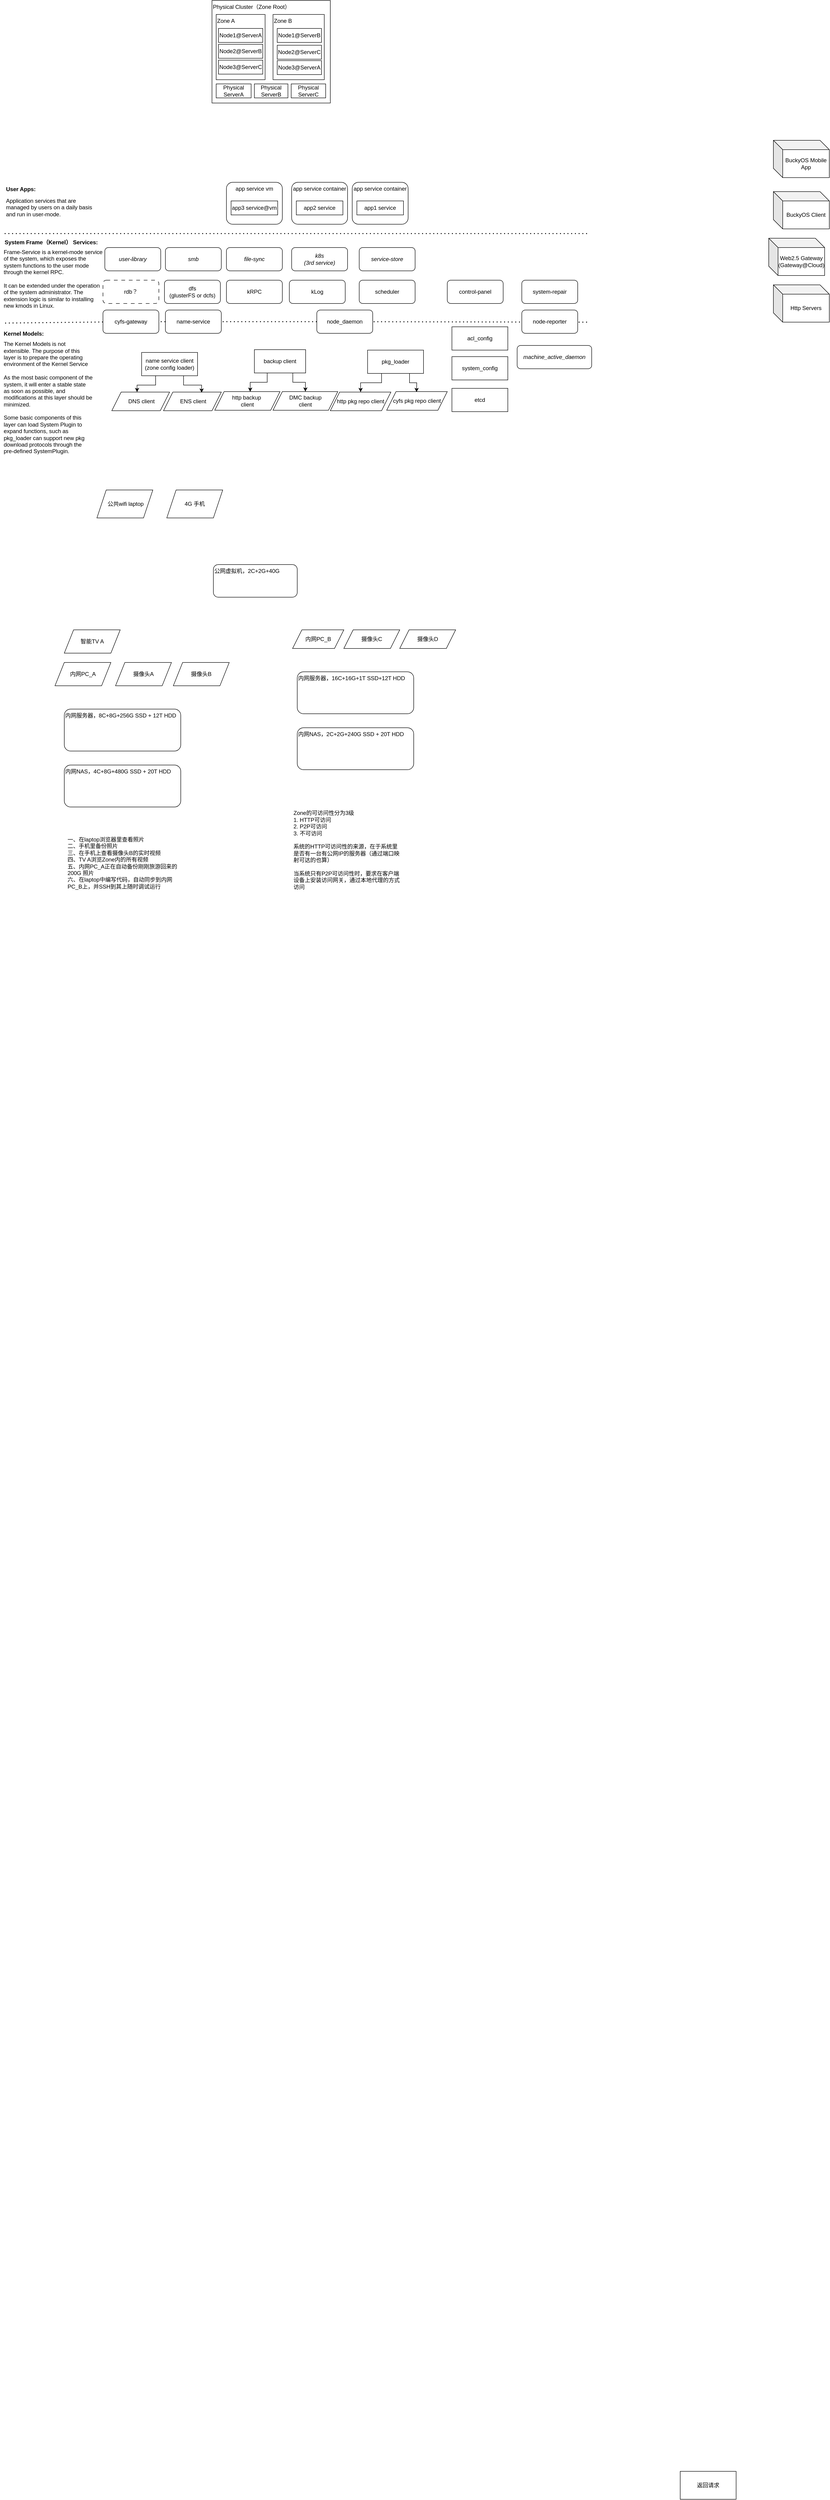 <mxfile version="27.0.9" pages="11">
  <diagram id="oIMGCOtcYAl4cptAXmcz" name="Architecture">
    <mxGraphModel dx="2908" dy="1198" grid="1" gridSize="10" guides="1" tooltips="1" connect="1" arrows="1" fold="1" page="1" pageScale="1" pageWidth="850" pageHeight="1100" math="0" shadow="0">
      <root>
        <mxCell id="0" />
        <mxCell id="1" parent="0" />
        <mxCell id="MFu4L8sQsqwjJeb4Q1V4-1" value="" style="endArrow=none;dashed=1;html=1;dashPattern=1 3;strokeWidth=2;rounded=0;" parent="1" target="slN-2MWBcHAUPgdGicAb-11" edge="1">
          <mxGeometry width="50" height="50" relative="1" as="geometry">
            <mxPoint x="1120" y="730" as="sourcePoint" />
            <mxPoint x="201" y="729" as="targetPoint" />
          </mxGeometry>
        </mxCell>
        <mxCell id="lFBDZCVjJiKcxowxsO6f-2" value="" style="endArrow=none;dashed=1;html=1;dashPattern=1 3;strokeWidth=2;rounded=0;" parent="1" source="MFu4L8sQsqwjJeb4Q1V4-2" target="slN-2MWBcHAUPgdGicAb-12" edge="1">
          <mxGeometry width="50" height="50" relative="1" as="geometry">
            <mxPoint x="1120" y="730" as="sourcePoint" />
            <mxPoint x="-130" y="732" as="targetPoint" />
          </mxGeometry>
        </mxCell>
        <mxCell id="slN-2MWBcHAUPgdGicAb-36" value="" style="endArrow=none;dashed=1;html=1;dashPattern=1 3;strokeWidth=2;rounded=0;" parent="1" source="slN-2MWBcHAUPgdGicAb-12" edge="1">
          <mxGeometry width="50" height="50" relative="1" as="geometry">
            <mxPoint x="1120" y="732" as="sourcePoint" />
            <mxPoint x="-130" y="732" as="targetPoint" />
          </mxGeometry>
        </mxCell>
        <mxCell id="slN-2MWBcHAUPgdGicAb-2" value="name service client&lt;br&gt;(zone config loader)" style="rounded=0;whiteSpace=wrap;html=1;" parent="1" vertex="1">
          <mxGeometry x="164" y="795" width="120" height="50" as="geometry" />
        </mxCell>
        <mxCell id="slN-2MWBcHAUPgdGicAb-3" value="etcd" style="rounded=0;whiteSpace=wrap;html=1;" parent="1" vertex="1">
          <mxGeometry x="830" y="872" width="120" height="50" as="geometry" />
        </mxCell>
        <mxCell id="slN-2MWBcHAUPgdGicAb-16" style="edgeStyle=orthogonalEdgeStyle;rounded=0;orthogonalLoop=1;jettySize=auto;html=1;exitX=0.75;exitY=1;exitDx=0;exitDy=0;" parent="1" source="slN-2MWBcHAUPgdGicAb-5" target="slN-2MWBcHAUPgdGicAb-8" edge="1">
          <mxGeometry relative="1" as="geometry" />
        </mxCell>
        <mxCell id="slN-2MWBcHAUPgdGicAb-5" value="backup client" style="rounded=0;whiteSpace=wrap;html=1;" parent="1" vertex="1">
          <mxGeometry x="406" y="789" width="110" height="50" as="geometry" />
        </mxCell>
        <mxCell id="slN-2MWBcHAUPgdGicAb-7" value="http backup&amp;nbsp;&lt;br&gt;client" style="shape=parallelogram;perimeter=parallelogramPerimeter;whiteSpace=wrap;html=1;fixedSize=1;" parent="1" vertex="1">
          <mxGeometry x="321" y="879" width="140" height="40" as="geometry" />
        </mxCell>
        <mxCell id="slN-2MWBcHAUPgdGicAb-8" value="DMC backup&lt;br&gt;client" style="shape=parallelogram;perimeter=parallelogramPerimeter;whiteSpace=wrap;html=1;fixedSize=1;" parent="1" vertex="1">
          <mxGeometry x="446" y="879" width="139" height="40" as="geometry" />
        </mxCell>
        <mxCell id="slN-2MWBcHAUPgdGicAb-9" value="system_config" style="rounded=0;whiteSpace=wrap;html=1;" parent="1" vertex="1">
          <mxGeometry x="830" y="804" width="120" height="50" as="geometry" />
        </mxCell>
        <mxCell id="slN-2MWBcHAUPgdGicAb-18" style="edgeStyle=orthogonalEdgeStyle;rounded=0;orthogonalLoop=1;jettySize=auto;html=1;exitX=0.25;exitY=1;exitDx=0;exitDy=0;" parent="1" source="slN-2MWBcHAUPgdGicAb-10" target="slN-2MWBcHAUPgdGicAb-14" edge="1">
          <mxGeometry relative="1" as="geometry" />
        </mxCell>
        <mxCell id="slN-2MWBcHAUPgdGicAb-19" style="edgeStyle=orthogonalEdgeStyle;rounded=0;orthogonalLoop=1;jettySize=auto;html=1;exitX=0.75;exitY=1;exitDx=0;exitDy=0;" parent="1" source="slN-2MWBcHAUPgdGicAb-10" edge="1">
          <mxGeometry relative="1" as="geometry">
            <mxPoint x="754" y="880" as="targetPoint" />
          </mxGeometry>
        </mxCell>
        <mxCell id="slN-2MWBcHAUPgdGicAb-10" value="pkg_loader" style="rounded=0;whiteSpace=wrap;html=1;" parent="1" vertex="1">
          <mxGeometry x="649" y="790" width="120" height="50" as="geometry" />
        </mxCell>
        <mxCell id="slN-2MWBcHAUPgdGicAb-14" value="http pkg repo client" style="shape=parallelogram;perimeter=parallelogramPerimeter;whiteSpace=wrap;html=1;fixedSize=1;" parent="1" vertex="1">
          <mxGeometry x="569" y="880" width="130" height="40" as="geometry" />
        </mxCell>
        <mxCell id="slN-2MWBcHAUPgdGicAb-15" style="edgeStyle=orthogonalEdgeStyle;rounded=0;orthogonalLoop=1;jettySize=auto;html=1;exitX=0.25;exitY=1;exitDx=0;exitDy=0;entryX=0.543;entryY=0.008;entryDx=0;entryDy=0;entryPerimeter=0;" parent="1" source="slN-2MWBcHAUPgdGicAb-5" target="slN-2MWBcHAUPgdGicAb-7" edge="1">
          <mxGeometry relative="1" as="geometry" />
        </mxCell>
        <mxCell id="slN-2MWBcHAUPgdGicAb-17" value="cyfs pkg repo client" style="shape=parallelogram;perimeter=parallelogramPerimeter;whiteSpace=wrap;html=1;fixedSize=1;" parent="1" vertex="1">
          <mxGeometry x="690" y="879" width="130" height="40" as="geometry" />
        </mxCell>
        <mxCell id="slN-2MWBcHAUPgdGicAb-22" value="app service container" style="rounded=1;whiteSpace=wrap;html=1;verticalAlign=top;" parent="1" vertex="1">
          <mxGeometry x="616" y="430" width="120" height="90" as="geometry" />
        </mxCell>
        <mxCell id="slN-2MWBcHAUPgdGicAb-23" value="app1 service" style="rounded=0;whiteSpace=wrap;html=1;" parent="1" vertex="1">
          <mxGeometry x="626" y="470" width="100" height="30" as="geometry" />
        </mxCell>
        <mxCell id="slN-2MWBcHAUPgdGicAb-24" value="kRPC" style="rounded=1;whiteSpace=wrap;html=1;fontStyle=0" parent="1" vertex="1">
          <mxGeometry x="346" y="640" width="120" height="50" as="geometry" />
        </mxCell>
        <mxCell id="slN-2MWBcHAUPgdGicAb-25" value="scheduler" style="rounded=1;whiteSpace=wrap;html=1;fontStyle=0" parent="1" vertex="1">
          <mxGeometry x="631" y="640" width="120" height="50" as="geometry" />
        </mxCell>
        <mxCell id="slN-2MWBcHAUPgdGicAb-26" value="app service container" style="rounded=1;whiteSpace=wrap;html=1;verticalAlign=top;" parent="1" vertex="1">
          <mxGeometry x="486" y="430" width="120" height="90" as="geometry" />
        </mxCell>
        <mxCell id="slN-2MWBcHAUPgdGicAb-27" value="app2 service" style="rounded=0;whiteSpace=wrap;html=1;" parent="1" vertex="1">
          <mxGeometry x="496" y="470" width="100" height="30" as="geometry" />
        </mxCell>
        <mxCell id="slN-2MWBcHAUPgdGicAb-30" value="app service vm" style="rounded=1;whiteSpace=wrap;html=1;verticalAlign=top;" parent="1" vertex="1">
          <mxGeometry x="346" y="430" width="120" height="90" as="geometry" />
        </mxCell>
        <mxCell id="slN-2MWBcHAUPgdGicAb-31" value="app3 service@vm" style="rounded=0;whiteSpace=wrap;html=1;" parent="1" vertex="1">
          <mxGeometry x="356" y="470" width="100" height="30" as="geometry" />
        </mxCell>
        <mxCell id="slN-2MWBcHAUPgdGicAb-32" value="dfs&lt;br&gt;(glusterFS or dcfs)" style="rounded=1;whiteSpace=wrap;html=1;" parent="1" vertex="1">
          <mxGeometry x="213" y="640" width="120" height="50" as="geometry" />
        </mxCell>
        <mxCell id="slN-2MWBcHAUPgdGicAb-33" value="user-library" style="rounded=1;whiteSpace=wrap;html=1;fontStyle=2" parent="1" vertex="1">
          <mxGeometry x="85" y="570" width="120" height="50" as="geometry" />
        </mxCell>
        <mxCell id="slN-2MWBcHAUPgdGicAb-35" value="acl_config" style="rounded=0;whiteSpace=wrap;html=1;" parent="1" vertex="1">
          <mxGeometry x="830" y="740" width="120" height="50" as="geometry" />
        </mxCell>
        <mxCell id="slN-2MWBcHAUPgdGicAb-37" value="" style="endArrow=none;dashed=1;html=1;dashPattern=1 3;strokeWidth=2;rounded=0;" parent="1" edge="1">
          <mxGeometry width="50" height="50" relative="1" as="geometry">
            <mxPoint x="1120" y="540" as="sourcePoint" />
            <mxPoint x="-130" y="540" as="targetPoint" />
          </mxGeometry>
        </mxCell>
        <mxCell id="slN-2MWBcHAUPgdGicAb-38" value="k8s&lt;br&gt;(3rd service)" style="rounded=1;whiteSpace=wrap;html=1;fontStyle=2" parent="1" vertex="1">
          <mxGeometry x="486" y="570" width="120" height="50" as="geometry" />
        </mxCell>
        <mxCell id="slN-2MWBcHAUPgdGicAb-39" value="service-store" style="rounded=1;whiteSpace=wrap;html=1;fontStyle=2" parent="1" vertex="1">
          <mxGeometry x="631" y="570" width="120" height="50" as="geometry" />
        </mxCell>
        <mxCell id="slN-2MWBcHAUPgdGicAb-43" value="control-panel" style="rounded=1;whiteSpace=wrap;html=1;fontStyle=0" parent="1" vertex="1">
          <mxGeometry x="820" y="640" width="120" height="50" as="geometry" />
        </mxCell>
        <mxCell id="jtHWyDhdxYCyiww5QqfK-1" value="&amp;nbsp;DNS client" style="shape=parallelogram;perimeter=parallelogramPerimeter;whiteSpace=wrap;html=1;fixedSize=1;" parent="1" vertex="1">
          <mxGeometry x="100" y="880" width="124" height="40" as="geometry" />
        </mxCell>
        <mxCell id="jtHWyDhdxYCyiww5QqfK-2" value="&amp;nbsp;ENS client" style="shape=parallelogram;perimeter=parallelogramPerimeter;whiteSpace=wrap;html=1;fixedSize=1;" parent="1" vertex="1">
          <mxGeometry x="211" y="880" width="124" height="40" as="geometry" />
        </mxCell>
        <mxCell id="jtHWyDhdxYCyiww5QqfK-3" style="edgeStyle=orthogonalEdgeStyle;rounded=0;orthogonalLoop=1;jettySize=auto;html=1;exitX=0.25;exitY=1;exitDx=0;exitDy=0;entryX=0.437;entryY=0.001;entryDx=0;entryDy=0;entryPerimeter=0;" parent="1" source="slN-2MWBcHAUPgdGicAb-2" target="jtHWyDhdxYCyiww5QqfK-1" edge="1">
          <mxGeometry relative="1" as="geometry" />
        </mxCell>
        <mxCell id="jtHWyDhdxYCyiww5QqfK-4" style="edgeStyle=orthogonalEdgeStyle;rounded=0;orthogonalLoop=1;jettySize=auto;html=1;exitX=0.75;exitY=1;exitDx=0;exitDy=0;entryX=0.659;entryY=0.03;entryDx=0;entryDy=0;entryPerimeter=0;" parent="1" source="slN-2MWBcHAUPgdGicAb-2" target="jtHWyDhdxYCyiww5QqfK-2" edge="1">
          <mxGeometry relative="1" as="geometry" />
        </mxCell>
        <mxCell id="LSNKY13j9HE2RUXXMu7w-2" value="system-repair" style="rounded=1;whiteSpace=wrap;html=1;fontStyle=0" parent="1" vertex="1">
          <mxGeometry x="980" y="640" width="120" height="50" as="geometry" />
        </mxCell>
        <mxCell id="LSNKY13j9HE2RUXXMu7w-4" value="kLog" style="rounded=1;whiteSpace=wrap;html=1;" parent="1" vertex="1">
          <mxGeometry x="481" y="640" width="120" height="50" as="geometry" />
        </mxCell>
        <mxCell id="LSNKY13j9HE2RUXXMu7w-6" value="smb" style="rounded=1;whiteSpace=wrap;html=1;fontStyle=2" parent="1" vertex="1">
          <mxGeometry x="215" y="570" width="120" height="50" as="geometry" />
        </mxCell>
        <mxCell id="LSNKY13j9HE2RUXXMu7w-7" value="file-sync" style="rounded=1;whiteSpace=wrap;html=1;fontStyle=2" parent="1" vertex="1">
          <mxGeometry x="346" y="570" width="120" height="50" as="geometry" />
        </mxCell>
        <mxCell id="LSNKY13j9HE2RUXXMu7w-8" value="BuckyOS Client" style="shape=cube;whiteSpace=wrap;html=1;boundedLbl=1;backgroundOutline=1;darkOpacity=0.05;darkOpacity2=0.1;" parent="1" vertex="1">
          <mxGeometry x="1520" y="450" width="120" height="80" as="geometry" />
        </mxCell>
        <mxCell id="LSNKY13j9HE2RUXXMu7w-9" value="BuckyOS Mobile App" style="shape=cube;whiteSpace=wrap;html=1;boundedLbl=1;backgroundOutline=1;darkOpacity=0.05;darkOpacity2=0.1;" parent="1" vertex="1">
          <mxGeometry x="1520" y="340" width="120" height="80" as="geometry" />
        </mxCell>
        <mxCell id="LSNKY13j9HE2RUXXMu7w-10" value="Web2.5 Gateway&lt;br&gt;(Gateway@Cloud)" style="shape=cube;whiteSpace=wrap;html=1;boundedLbl=1;backgroundOutline=1;darkOpacity=0.05;darkOpacity2=0.1;" parent="1" vertex="1">
          <mxGeometry x="1510" y="550" width="120" height="80" as="geometry" />
        </mxCell>
        <mxCell id="LSNKY13j9HE2RUXXMu7w-11" value="Http Servers" style="shape=cube;whiteSpace=wrap;html=1;boundedLbl=1;backgroundOutline=1;darkOpacity=0.05;darkOpacity2=0.1;" parent="1" vertex="1">
          <mxGeometry x="1520" y="650" width="120" height="80" as="geometry" />
        </mxCell>
        <mxCell id="slN-2MWBcHAUPgdGicAb-12" value="cyfs-gateway" style="rounded=1;whiteSpace=wrap;html=1;" parent="1" vertex="1">
          <mxGeometry x="81" y="704" width="120" height="50" as="geometry" />
        </mxCell>
        <mxCell id="lFBDZCVjJiKcxowxsO6f-3" value="User Apps:" style="text;html=1;strokeColor=none;fillColor=none;align=left;verticalAlign=middle;whiteSpace=wrap;rounded=0;fontStyle=1" parent="1" vertex="1">
          <mxGeometry x="-129" y="430" width="100" height="30" as="geometry" />
        </mxCell>
        <mxCell id="lFBDZCVjJiKcxowxsO6f-4" value="System Frame（Kernel） Services:" style="text;html=1;strokeColor=none;fillColor=none;align=center;verticalAlign=middle;whiteSpace=wrap;rounded=0;fontStyle=1" parent="1" vertex="1">
          <mxGeometry x="-140" y="544" width="220" height="30" as="geometry" />
        </mxCell>
        <mxCell id="lFBDZCVjJiKcxowxsO6f-5" value="Kernel Models:" style="text;html=1;strokeColor=none;fillColor=none;align=left;verticalAlign=middle;whiteSpace=wrap;rounded=0;fontStyle=1" parent="1" vertex="1">
          <mxGeometry x="-134" y="740" width="220" height="30" as="geometry" />
        </mxCell>
        <mxCell id="lFBDZCVjJiKcxowxsO6f-6" value="&lt;div&gt;The Kernel Models is not extensible.&amp;nbsp;The purpose of this layer is to prepare the operating environment of the Kernel Service&lt;/div&gt;&lt;div&gt;&lt;br&gt;&lt;/div&gt;&lt;div&gt;As the most basic component of the system, it will enter a stable state as soon as possible, and modifications at this layer should be minimized.&amp;nbsp;&lt;/div&gt;&lt;div&gt;&lt;br&gt;&lt;/div&gt;&lt;div&gt;Some basic components of this layer can load System Plugin to expand functions, such as pkg_loader can support new pkg download protocols through the pre-defined SystemPlugin.&lt;/div&gt;" style="text;html=1;strokeColor=none;fillColor=none;align=left;verticalAlign=middle;whiteSpace=wrap;rounded=0;" parent="1" vertex="1">
          <mxGeometry x="-134" y="763" width="194" height="257" as="geometry" />
        </mxCell>
        <mxCell id="LSNKY13j9HE2RUXXMu7w-3" value="node-reporter" style="rounded=1;whiteSpace=wrap;html=1;fontStyle=0" parent="1" vertex="1">
          <mxGeometry x="980" y="704" width="120" height="50" as="geometry" />
        </mxCell>
        <mxCell id="LSNKY13j9HE2RUXXMu7w-1" value="machine_active_daemon" style="rounded=1;whiteSpace=wrap;html=1;fontStyle=2" parent="1" vertex="1">
          <mxGeometry x="970" y="780" width="160" height="50" as="geometry" />
        </mxCell>
        <mxCell id="lFBDZCVjJiKcxowxsO6f-10" value="Frame-Service is a kernel-mode service of the system, which exposes the system functions to the user mode through the kernel RPC. &lt;br&gt;&lt;br&gt;It can be extended under the operation of the system administrator. The extension logic is similar to installing new kmods in Linux." style="text;html=1;strokeColor=none;fillColor=none;align=left;verticalAlign=top;whiteSpace=wrap;rounded=0;" parent="1" vertex="1">
          <mxGeometry x="-134" y="566" width="215" height="140" as="geometry" />
        </mxCell>
        <mxCell id="lFBDZCVjJiKcxowxsO6f-11" value="Application services that are managed by users on a daily basis and run in user-mode." style="text;html=1;strokeColor=none;fillColor=none;align=left;verticalAlign=top;whiteSpace=wrap;rounded=0;" parent="1" vertex="1">
          <mxGeometry x="-129" y="456" width="190" height="80" as="geometry" />
        </mxCell>
        <mxCell id="lFBDZCVjJiKcxowxsO6f-12" value="rdb？" style="rounded=1;whiteSpace=wrap;html=1;dashed=1;dashPattern=8 8;" parent="1" vertex="1">
          <mxGeometry x="81" y="640" width="120" height="50" as="geometry" />
        </mxCell>
        <mxCell id="slN-2MWBcHAUPgdGicAb-11" value="node_daemon" style="rounded=1;whiteSpace=wrap;html=1;" parent="1" vertex="1">
          <mxGeometry x="540" y="704" width="120" height="50" as="geometry" />
        </mxCell>
        <mxCell id="MFu4L8sQsqwjJeb4Q1V4-3" value="" style="endArrow=none;dashed=1;html=1;dashPattern=1 3;strokeWidth=2;rounded=0;" parent="1" source="slN-2MWBcHAUPgdGicAb-11" target="MFu4L8sQsqwjJeb4Q1V4-2" edge="1">
          <mxGeometry width="50" height="50" relative="1" as="geometry">
            <mxPoint x="486" y="731" as="sourcePoint" />
            <mxPoint x="201" y="729" as="targetPoint" />
          </mxGeometry>
        </mxCell>
        <mxCell id="MFu4L8sQsqwjJeb4Q1V4-2" value="name-service" style="rounded=1;whiteSpace=wrap;html=1;" parent="1" vertex="1">
          <mxGeometry x="215" y="704" width="120" height="50" as="geometry" />
        </mxCell>
        <mxCell id="MTX15wCB_O0uYmOtEpgj-1" value="Physical Cluster（Zone Root）" style="rounded=0;whiteSpace=wrap;html=1;align=left;verticalAlign=top;" parent="1" vertex="1">
          <mxGeometry x="315" y="40" width="254" height="220" as="geometry" />
        </mxCell>
        <mxCell id="MTX15wCB_O0uYmOtEpgj-2" value="Zone A" style="rounded=0;whiteSpace=wrap;html=1;align=left;verticalAlign=top;" parent="1" vertex="1">
          <mxGeometry x="324" y="70" width="105" height="140" as="geometry" />
        </mxCell>
        <mxCell id="MTX15wCB_O0uYmOtEpgj-3" value="Physical &lt;br&gt;ServerA" style="rounded=0;whiteSpace=wrap;html=1;" parent="1" vertex="1">
          <mxGeometry x="324" y="219" width="75" height="30" as="geometry" />
        </mxCell>
        <mxCell id="MTX15wCB_O0uYmOtEpgj-4" value="Physical &lt;br&gt;ServerB" style="rounded=0;whiteSpace=wrap;html=1;" parent="1" vertex="1">
          <mxGeometry x="406" y="219" width="72" height="30" as="geometry" />
        </mxCell>
        <mxCell id="MTX15wCB_O0uYmOtEpgj-5" value="Physical &lt;br&gt;ServerC" style="rounded=0;whiteSpace=wrap;html=1;" parent="1" vertex="1">
          <mxGeometry x="485" y="219" width="74" height="30" as="geometry" />
        </mxCell>
        <mxCell id="MTX15wCB_O0uYmOtEpgj-6" value="Node1@ServerA" style="rounded=0;whiteSpace=wrap;html=1;" parent="1" vertex="1">
          <mxGeometry x="329" y="100" width="95" height="30" as="geometry" />
        </mxCell>
        <mxCell id="MTX15wCB_O0uYmOtEpgj-7" value="Node2@ServerB" style="rounded=0;whiteSpace=wrap;html=1;" parent="1" vertex="1">
          <mxGeometry x="329" y="134" width="95" height="30" as="geometry" />
        </mxCell>
        <mxCell id="MTX15wCB_O0uYmOtEpgj-8" value="Zone B" style="rounded=0;whiteSpace=wrap;html=1;align=left;verticalAlign=top;" parent="1" vertex="1">
          <mxGeometry x="446" y="70" width="110" height="140" as="geometry" />
        </mxCell>
        <mxCell id="MTX15wCB_O0uYmOtEpgj-9" value="Node1@ServerB" style="rounded=0;whiteSpace=wrap;html=1;" parent="1" vertex="1">
          <mxGeometry x="455" y="100" width="95" height="30" as="geometry" />
        </mxCell>
        <mxCell id="MTX15wCB_O0uYmOtEpgj-10" value="Node2@ServerC" style="rounded=0;whiteSpace=wrap;html=1;" parent="1" vertex="1">
          <mxGeometry x="455" y="136" width="95" height="30" as="geometry" />
        </mxCell>
        <mxCell id="MTX15wCB_O0uYmOtEpgj-11" value="Node3@ServerC" style="rounded=0;whiteSpace=wrap;html=1;" parent="1" vertex="1">
          <mxGeometry x="329" y="168" width="95" height="30" as="geometry" />
        </mxCell>
        <mxCell id="MTX15wCB_O0uYmOtEpgj-12" value="Node3@ServerA" style="rounded=0;whiteSpace=wrap;html=1;" parent="1" vertex="1">
          <mxGeometry x="455" y="169" width="95" height="30" as="geometry" />
        </mxCell>
        <mxCell id="6-1yxfffDUMwKPKJ0_kN-1" value="公网虚拟机，2C+2G+40G&lt;div&gt;&lt;br&gt;&lt;/div&gt;" style="rounded=1;whiteSpace=wrap;html=1;align=left;verticalAlign=top;" vertex="1" parent="1">
          <mxGeometry x="318" y="1250" width="180" height="70" as="geometry" />
        </mxCell>
        <mxCell id="6-1yxfffDUMwKPKJ0_kN-2" value="内网服务器，8C+8G+256G SSD + 12T HDD&lt;div&gt;&lt;br&gt;&lt;/div&gt;" style="rounded=1;whiteSpace=wrap;html=1;align=left;verticalAlign=top;" vertex="1" parent="1">
          <mxGeometry x="-2" y="1560" width="250" height="90" as="geometry" />
        </mxCell>
        <mxCell id="6-1yxfffDUMwKPKJ0_kN-3" value="内网服务器，16C+16G+1T SSD+12T HDD&lt;div&gt;&lt;br&gt;&lt;/div&gt;" style="rounded=1;whiteSpace=wrap;html=1;align=left;verticalAlign=top;" vertex="1" parent="1">
          <mxGeometry x="498" y="1480" width="250" height="90" as="geometry" />
        </mxCell>
        <mxCell id="6-1yxfffDUMwKPKJ0_kN-4" value="内网NAS，4C+8G+480G SSD + 20T HDD&lt;div&gt;&lt;br&gt;&lt;/div&gt;" style="rounded=1;whiteSpace=wrap;html=1;align=left;verticalAlign=top;" vertex="1" parent="1">
          <mxGeometry x="-2" y="1680" width="250" height="90" as="geometry" />
        </mxCell>
        <mxCell id="6-1yxfffDUMwKPKJ0_kN-5" value="内网NAS，2C+2G+240G SSD + 20T HDD&lt;div&gt;&lt;br&gt;&lt;/div&gt;" style="rounded=1;whiteSpace=wrap;html=1;align=left;verticalAlign=top;" vertex="1" parent="1">
          <mxGeometry x="498" y="1600" width="250" height="90" as="geometry" />
        </mxCell>
        <mxCell id="6-1yxfffDUMwKPKJ0_kN-6" value="内网PC_A" style="shape=parallelogram;perimeter=parallelogramPerimeter;whiteSpace=wrap;html=1;fixedSize=1;" vertex="1" parent="1">
          <mxGeometry x="-22" y="1460" width="120" height="50" as="geometry" />
        </mxCell>
        <mxCell id="6-1yxfffDUMwKPKJ0_kN-7" value="内网PC_B" style="shape=parallelogram;perimeter=parallelogramPerimeter;whiteSpace=wrap;html=1;fixedSize=1;" vertex="1" parent="1">
          <mxGeometry x="488" y="1390" width="110" height="40" as="geometry" />
        </mxCell>
        <mxCell id="6-1yxfffDUMwKPKJ0_kN-8" value="摄像头A" style="shape=parallelogram;perimeter=parallelogramPerimeter;whiteSpace=wrap;html=1;fixedSize=1;" vertex="1" parent="1">
          <mxGeometry x="108" y="1460" width="120" height="50" as="geometry" />
        </mxCell>
        <mxCell id="6-1yxfffDUMwKPKJ0_kN-9" value="摄像头B" style="shape=parallelogram;perimeter=parallelogramPerimeter;whiteSpace=wrap;html=1;fixedSize=1;" vertex="1" parent="1">
          <mxGeometry x="232" y="1460" width="120" height="50" as="geometry" />
        </mxCell>
        <mxCell id="6-1yxfffDUMwKPKJ0_kN-10" value="&amp;nbsp;公共wifi laptop" style="shape=parallelogram;perimeter=parallelogramPerimeter;whiteSpace=wrap;html=1;fixedSize=1;" vertex="1" parent="1">
          <mxGeometry x="68" y="1090" width="120" height="60" as="geometry" />
        </mxCell>
        <mxCell id="6-1yxfffDUMwKPKJ0_kN-11" value="4G 手机" style="shape=parallelogram;perimeter=parallelogramPerimeter;whiteSpace=wrap;html=1;fixedSize=1;" vertex="1" parent="1">
          <mxGeometry x="218" y="1090" width="120" height="60" as="geometry" />
        </mxCell>
        <mxCell id="6-1yxfffDUMwKPKJ0_kN-12" value="摄像头C" style="shape=parallelogram;perimeter=parallelogramPerimeter;whiteSpace=wrap;html=1;fixedSize=1;" vertex="1" parent="1">
          <mxGeometry x="598" y="1390" width="120" height="40" as="geometry" />
        </mxCell>
        <mxCell id="6-1yxfffDUMwKPKJ0_kN-13" value="摄像头D" style="shape=parallelogram;perimeter=parallelogramPerimeter;whiteSpace=wrap;html=1;fixedSize=1;" vertex="1" parent="1">
          <mxGeometry x="718" y="1390" width="120" height="40" as="geometry" />
        </mxCell>
        <mxCell id="6-1yxfffDUMwKPKJ0_kN-14" value="智能TV A" style="shape=parallelogram;perimeter=parallelogramPerimeter;whiteSpace=wrap;html=1;fixedSize=1;" vertex="1" parent="1">
          <mxGeometry x="-2" y="1390" width="120" height="50" as="geometry" />
        </mxCell>
        <mxCell id="6-1yxfffDUMwKPKJ0_kN-15" value="一、在laptop浏览器里查看照片&lt;div&gt;二、手机里备份照片&lt;/div&gt;&lt;div&gt;三、在手机上查看摄像头B的实时视频&lt;/div&gt;&lt;div&gt;四、TV A浏览Zone内的所有视频&lt;/div&gt;&lt;div&gt;五、内网PC_A正在自动备份刚刚旅游回来的200G 照片&lt;/div&gt;&lt;div&gt;六、在laptop中编写代码，自动同步到内网PC_B上，并SSH到其上随时调试运行&lt;/div&gt;" style="text;html=1;align=left;verticalAlign=middle;whiteSpace=wrap;rounded=0;" vertex="1" parent="1">
          <mxGeometry x="3" y="1830" width="250" height="120" as="geometry" />
        </mxCell>
        <mxCell id="6-1yxfffDUMwKPKJ0_kN-16" value="&lt;div&gt;&lt;span style=&quot;background-color: initial;&quot;&gt;&lt;br&gt;&lt;/span&gt;&lt;/div&gt;&lt;div&gt;&lt;span style=&quot;background-color: initial;&quot;&gt;Zone的可访问性分为3级&lt;/span&gt;&lt;/div&gt;&lt;div&gt;&lt;span style=&quot;background-color: initial;&quot;&gt;1. HTTP可访问&lt;/span&gt;&lt;/div&gt;&lt;div&gt;&lt;span style=&quot;background-color: initial;&quot;&gt;2. P2P可访问&lt;/span&gt;&lt;/div&gt;&lt;div&gt;&lt;span style=&quot;background-color: initial;&quot;&gt;3. 不可访问&lt;/span&gt;&lt;/div&gt;&lt;div&gt;&lt;span style=&quot;background-color: initial;&quot;&gt;&lt;br&gt;&lt;/span&gt;&lt;/div&gt;&lt;div&gt;&lt;span style=&quot;background-color: initial;&quot;&gt;系统的HTTP可访问性的来源，在于系统里是否有一台有公网IP的服务器（通过端口映射可达的也算）&lt;/span&gt;&lt;br&gt;&lt;/div&gt;&lt;div&gt;&lt;span style=&quot;background-color: initial;&quot;&gt;&lt;br&gt;&lt;/span&gt;&lt;/div&gt;&lt;div&gt;当系统只有P2P可访问性时，要求在客户端设备上安装访问网关，通过本地代理的方式访问&lt;/div&gt;" style="text;html=1;align=left;verticalAlign=middle;whiteSpace=wrap;rounded=0;" vertex="1" parent="1">
          <mxGeometry x="488" y="1770" width="230" height="170" as="geometry" />
        </mxCell>
        <mxCell id="6-1yxfffDUMwKPKJ0_kN-17" value="返回请求" style="rounded=0;whiteSpace=wrap;html=1;" vertex="1" parent="1">
          <mxGeometry x="1320" y="5340" width="120" height="60" as="geometry" />
        </mxCell>
      </root>
    </mxGraphModel>
  </diagram>
  <diagram id="iOcJLOFx5TQZdEkecl_a" name="kernel loop">
    <mxGraphModel dx="2074" dy="717" grid="1" gridSize="10" guides="1" tooltips="1" connect="1" arrows="1" fold="1" page="1" pageScale="1" pageWidth="850" pageHeight="1100" math="0" shadow="0">
      <root>
        <mxCell id="0" />
        <mxCell id="1" parent="0" />
        <mxCell id="fsqWt6HOSnuXdC4bvL9f-48" value="" style="rounded=0;whiteSpace=wrap;html=1;fillColor=none;dashed=1;" vertex="1" parent="1">
          <mxGeometry x="-695" y="2181" width="170" height="358.05" as="geometry" />
        </mxCell>
        <mxCell id="fsqWt6HOSnuXdC4bvL9f-34" value="" style="rounded=0;whiteSpace=wrap;html=1;fillColor=none;dashed=1;" vertex="1" parent="1">
          <mxGeometry x="-10" y="1495.63" width="430" height="496.25" as="geometry" />
        </mxCell>
        <mxCell id="lypH9cc-xeRXDXk-d7uY-36" style="edgeStyle=orthogonalEdgeStyle;rounded=0;orthogonalLoop=1;jettySize=auto;html=1;exitX=0.5;exitY=1;exitDx=0;exitDy=0;entryX=0.5;entryY=0;entryDx=0;entryDy=0;" edge="1" parent="1" source="lypH9cc-xeRXDXk-d7uY-21" target="fsqWt6HOSnuXdC4bvL9f-3">
          <mxGeometry relative="1" as="geometry">
            <mxPoint x="-585" y="1970" as="targetPoint" />
          </mxGeometry>
        </mxCell>
        <mxCell id="lypH9cc-xeRXDXk-d7uY-21" value="" style="rounded=0;whiteSpace=wrap;html=1;fillColor=none;dashed=1;" vertex="1" parent="1">
          <mxGeometry x="-730" y="1610" width="290" height="320" as="geometry" />
        </mxCell>
        <mxCell id="w76EHTxTQfi9PKH68CeN-29" value="" style="edgeStyle=orthogonalEdgeStyle;rounded=0;orthogonalLoop=1;jettySize=auto;html=1;" parent="1" source="w76EHTxTQfi9PKH68CeN-25" target="w76EHTxTQfi9PKH68CeN-26" edge="1">
          <mxGeometry relative="1" as="geometry" />
        </mxCell>
        <mxCell id="w76EHTxTQfi9PKH68CeN-25" value="exec node_op_tasks" style="rounded=0;whiteSpace=wrap;html=1;fontStyle=0" parent="1" vertex="1">
          <mxGeometry x="-405" y="2460" width="120" height="60" as="geometry" />
        </mxCell>
        <mxCell id="w76EHTxTQfi9PKH68CeN-30" value="" style="edgeStyle=orthogonalEdgeStyle;rounded=0;orthogonalLoop=1;jettySize=auto;html=1;" parent="1" source="w76EHTxTQfi9PKH68CeN-26" target="w76EHTxTQfi9PKH68CeN-27" edge="1">
          <mxGeometry relative="1" as="geometry" />
        </mxCell>
        <mxCell id="w76EHTxTQfi9PKH68CeN-26" value="contrl frame_service at this node to target state" style="rounded=0;whiteSpace=wrap;html=1;fontStyle=0" parent="1" vertex="1">
          <mxGeometry x="-405" y="2560" width="120" height="60" as="geometry" />
        </mxCell>
        <mxCell id="w76EHTxTQfi9PKH68CeN-40" style="edgeStyle=orthogonalEdgeStyle;rounded=0;orthogonalLoop=1;jettySize=auto;html=1;exitX=1;exitY=0.5;exitDx=0;exitDy=0;entryX=1;entryY=0.5;entryDx=0;entryDy=0;" parent="1" source="w76EHTxTQfi9PKH68CeN-27" target="w76EHTxTQfi9PKH68CeN-33" edge="1">
          <mxGeometry relative="1" as="geometry">
            <Array as="points">
              <mxPoint x="-200" y="2690" />
              <mxPoint x="-200" y="2290" />
            </Array>
          </mxGeometry>
        </mxCell>
        <mxCell id="w76EHTxTQfi9PKH68CeN-27" value="contrl app_service at this node to target state" style="rounded=0;whiteSpace=wrap;html=1;fontStyle=0" parent="1" vertex="1">
          <mxGeometry x="-405" y="2660" width="120" height="60" as="geometry" />
        </mxCell>
        <mxCell id="w76EHTxTQfi9PKH68CeN-35" value="" style="edgeStyle=orthogonalEdgeStyle;rounded=0;orthogonalLoop=1;jettySize=auto;html=1;entryX=0.5;entryY=0;entryDx=0;entryDy=0;" parent="1" source="w76EHTxTQfi9PKH68CeN-33" target="w76EHTxTQfi9PKH68CeN-47" edge="1">
          <mxGeometry relative="1" as="geometry">
            <mxPoint x="-345" y="2360" as="targetPoint" />
          </mxGeometry>
        </mxCell>
        <mxCell id="w76EHTxTQfi9PKH68CeN-33" value="read node_config&lt;br&gt;from system_config_service" style="rounded=0;whiteSpace=wrap;html=1;fontStyle=1" parent="1" vertex="1">
          <mxGeometry x="-422.5" y="2260" width="155" height="60" as="geometry" />
        </mxCell>
        <mxCell id="w76EHTxTQfi9PKH68CeN-51" value="" style="edgeStyle=orthogonalEdgeStyle;rounded=0;orthogonalLoop=1;jettySize=auto;html=1;" parent="1" source="w76EHTxTQfi9PKH68CeN-47" target="w76EHTxTQfi9PKH68CeN-25" edge="1">
          <mxGeometry relative="1" as="geometry" />
        </mxCell>
        <mxCell id="fsqWt6HOSnuXdC4bvL9f-49" style="edgeStyle=orthogonalEdgeStyle;rounded=0;orthogonalLoop=1;jettySize=auto;html=1;exitX=0;exitY=0.5;exitDx=0;exitDy=0;entryX=1;entryY=0.5;entryDx=0;entryDy=0;" edge="1" parent="1" source="w76EHTxTQfi9PKH68CeN-47" target="fsqWt6HOSnuXdC4bvL9f-46">
          <mxGeometry relative="1" as="geometry" />
        </mxCell>
        <mxCell id="w76EHTxTQfi9PKH68CeN-47" value="apply cyfs-gateway config from node_config" style="rounded=0;whiteSpace=wrap;html=1;fontStyle=0" parent="1" vertex="1">
          <mxGeometry x="-405" y="2370" width="120" height="60" as="geometry" />
        </mxCell>
        <mxCell id="w76EHTxTQfi9PKH68CeN-75" value="System(Zone) Topology Changed&lt;div&gt;（Node Changed)&lt;/div&gt;" style="shape=parallelogram;perimeter=parallelogramPerimeter;whiteSpace=wrap;html=1;fixedSize=1;" parent="1" vertex="1">
          <mxGeometry x="189.95" y="2411.95" width="160" height="60" as="geometry" />
        </mxCell>
        <mxCell id="w76EHTxTQfi9PKH68CeN-76" value="Discover known faults through kLog" style="shape=parallelogram;perimeter=parallelogramPerimeter;whiteSpace=wrap;html=1;fixedSize=1;" parent="1" vertex="1">
          <mxGeometry x="9.95" y="2411.95" width="160" height="60" as="geometry" />
        </mxCell>
        <mxCell id="w76EHTxTQfi9PKH68CeN-77" value="Pod Changed (like new service installed)&lt;div&gt;&lt;br&gt;&lt;/div&gt;" style="shape=parallelogram;perimeter=parallelogramPerimeter;whiteSpace=wrap;html=1;fixedSize=1;" parent="1" vertex="1">
          <mxGeometry x="369.95" y="2411.95" width="180" height="60" as="geometry" />
        </mxCell>
        <mxCell id="w76EHTxTQfi9PKH68CeN-86" value="" style="edgeStyle=orthogonalEdgeStyle;rounded=0;orthogonalLoop=1;jettySize=auto;html=1;" parent="1" source="w76EHTxTQfi9PKH68CeN-78" target="w76EHTxTQfi9PKH68CeN-80" edge="1">
          <mxGeometry relative="1" as="geometry" />
        </mxCell>
        <mxCell id="w76EHTxTQfi9PKH68CeN-78" value="do kernel scheduling" style="rounded=1;whiteSpace=wrap;html=1;" parent="1" vertex="1">
          <mxGeometry x="179.95" y="2551.95" width="160" height="60" as="geometry" />
        </mxCell>
        <mxCell id="w76EHTxTQfi9PKH68CeN-87" value="" style="edgeStyle=orthogonalEdgeStyle;rounded=0;orthogonalLoop=1;jettySize=auto;html=1;" parent="1" source="w76EHTxTQfi9PKH68CeN-80" target="w76EHTxTQfi9PKH68CeN-81" edge="1">
          <mxGeometry relative="1" as="geometry" />
        </mxCell>
        <mxCell id="w76EHTxTQfi9PKH68CeN-80" value="Generate new nodes_config&lt;br&gt;(sometimes node_op_task included)" style="shape=parallelogram;perimeter=parallelogramPerimeter;whiteSpace=wrap;html=1;fixedSize=1;" parent="1" vertex="1">
          <mxGeometry x="169.95" y="2659.95" width="180" height="60" as="geometry" />
        </mxCell>
        <mxCell id="w76EHTxTQfi9PKH68CeN-89" value="Pass" style="edgeStyle=orthogonalEdgeStyle;rounded=0;orthogonalLoop=1;jettySize=auto;html=1;exitX=0.5;exitY=1;exitDx=0;exitDy=0;" parent="1" source="w76EHTxTQfi9PKH68CeN-81" target="w76EHTxTQfi9PKH68CeN-88" edge="1">
          <mxGeometry relative="1" as="geometry">
            <Array as="points">
              <mxPoint x="259.95" y="2906.95" />
              <mxPoint x="259.95" y="2906.95" />
            </Array>
          </mxGeometry>
        </mxCell>
        <mxCell id="w76EHTxTQfi9PKH68CeN-96" value="No" style="edgeStyle=orthogonalEdgeStyle;rounded=0;orthogonalLoop=1;jettySize=auto;html=1;" parent="1" source="w76EHTxTQfi9PKH68CeN-81" target="w76EHTxTQfi9PKH68CeN-90" edge="1">
          <mxGeometry relative="1" as="geometry" />
        </mxCell>
        <mxCell id="w76EHTxTQfi9PKH68CeN-81" value="Check the nodes_config &lt;br&gt;with user-defined &lt;br&gt;post-processing logic." style="rhombus;whiteSpace=wrap;html=1;" parent="1" vertex="1">
          <mxGeometry x="152.45" y="2776.95" width="215" height="110" as="geometry" />
        </mxCell>
        <mxCell id="w76EHTxTQfi9PKH68CeN-82" value="" style="endArrow=classic;html=1;rounded=0;exitX=0.471;exitY=0.997;exitDx=0;exitDy=0;exitPerimeter=0;entryX=0.25;entryY=0;entryDx=0;entryDy=0;" parent="1" source="w76EHTxTQfi9PKH68CeN-76" target="w76EHTxTQfi9PKH68CeN-78" edge="1">
          <mxGeometry width="50" height="50" relative="1" as="geometry">
            <mxPoint x="89.95" y="2566.95" as="sourcePoint" />
            <mxPoint x="139.95" y="2516.95" as="targetPoint" />
          </mxGeometry>
        </mxCell>
        <mxCell id="w76EHTxTQfi9PKH68CeN-83" style="edgeStyle=orthogonalEdgeStyle;rounded=0;orthogonalLoop=1;jettySize=auto;html=1;exitX=0.5;exitY=1;exitDx=0;exitDy=0;entryX=0.567;entryY=0.035;entryDx=0;entryDy=0;entryPerimeter=0;" parent="1" source="w76EHTxTQfi9PKH68CeN-75" target="w76EHTxTQfi9PKH68CeN-78" edge="1">
          <mxGeometry relative="1" as="geometry" />
        </mxCell>
        <mxCell id="w76EHTxTQfi9PKH68CeN-85" value="" style="endArrow=classic;html=1;rounded=0;exitX=0.5;exitY=1;exitDx=0;exitDy=0;entryX=0.8;entryY=0.02;entryDx=0;entryDy=0;entryPerimeter=0;" parent="1" source="w76EHTxTQfi9PKH68CeN-77" target="w76EHTxTQfi9PKH68CeN-78" edge="1">
          <mxGeometry width="50" height="50" relative="1" as="geometry">
            <mxPoint x="409.95" y="2586.95" as="sourcePoint" />
            <mxPoint x="459.95" y="2536.95" as="targetPoint" />
          </mxGeometry>
        </mxCell>
        <mxCell id="w76EHTxTQfi9PKH68CeN-95" style="edgeStyle=orthogonalEdgeStyle;rounded=0;orthogonalLoop=1;jettySize=auto;html=1;entryX=0.5;entryY=0;entryDx=0;entryDy=0;" parent="1" source="w76EHTxTQfi9PKH68CeN-88" target="w76EHTxTQfi9PKH68CeN-91" edge="1">
          <mxGeometry relative="1" as="geometry">
            <mxPoint x="-30.05" y="2234.95" as="targetPoint" />
            <Array as="points">
              <mxPoint x="619.95" y="2964.95" />
              <mxPoint x="619.95" y="2239.95" />
              <mxPoint x="269.95" y="2239.95" />
            </Array>
          </mxGeometry>
        </mxCell>
        <mxCell id="w76EHTxTQfi9PKH68CeN-99" value="" style="edgeStyle=orthogonalEdgeStyle;rounded=0;orthogonalLoop=1;jettySize=auto;html=1;dashed=1;dashPattern=8 8;" parent="1" source="w76EHTxTQfi9PKH68CeN-88" target="w76EHTxTQfi9PKH68CeN-97" edge="1">
          <mxGeometry relative="1" as="geometry" />
        </mxCell>
        <mxCell id="w76EHTxTQfi9PKH68CeN-88" value="update nodes_config to etcd" style="shape=parallelogram;perimeter=parallelogramPerimeter;whiteSpace=wrap;html=1;fixedSize=1;" parent="1" vertex="1">
          <mxGeometry x="169.95" y="2956.95" width="180" height="60" as="geometry" />
        </mxCell>
        <mxCell id="w76EHTxTQfi9PKH68CeN-90" value="Call the system administrator for assistance." style="ellipse;whiteSpace=wrap;html=1;" parent="1" vertex="1">
          <mxGeometry x="459.95" y="2791.95" width="120" height="80" as="geometry" />
        </mxCell>
        <mxCell id="w76EHTxTQfi9PKH68CeN-92" style="edgeStyle=orthogonalEdgeStyle;rounded=0;orthogonalLoop=1;jettySize=auto;html=1;exitX=0;exitY=1;exitDx=0;exitDy=0;" parent="1" source="w76EHTxTQfi9PKH68CeN-91" target="w76EHTxTQfi9PKH68CeN-76" edge="1">
          <mxGeometry relative="1" as="geometry" />
        </mxCell>
        <mxCell id="w76EHTxTQfi9PKH68CeN-93" style="edgeStyle=orthogonalEdgeStyle;rounded=0;orthogonalLoop=1;jettySize=auto;html=1;exitX=0.5;exitY=1;exitDx=0;exitDy=0;entryX=0.5;entryY=0;entryDx=0;entryDy=0;" parent="1" source="w76EHTxTQfi9PKH68CeN-91" target="w76EHTxTQfi9PKH68CeN-75" edge="1">
          <mxGeometry relative="1" as="geometry" />
        </mxCell>
        <mxCell id="w76EHTxTQfi9PKH68CeN-94" style="edgeStyle=orthogonalEdgeStyle;rounded=0;orthogonalLoop=1;jettySize=auto;html=1;exitX=1;exitY=1;exitDx=0;exitDy=0;" parent="1" source="w76EHTxTQfi9PKH68CeN-91" target="w76EHTxTQfi9PKH68CeN-77" edge="1">
          <mxGeometry relative="1" as="geometry" />
        </mxCell>
        <mxCell id="w76EHTxTQfi9PKH68CeN-91" value="start&lt;br&gt;wait events" style="ellipse;whiteSpace=wrap;html=1;" parent="1" vertex="1">
          <mxGeometry x="209.95" y="2281.95" width="120" height="80" as="geometry" />
        </mxCell>
        <mxCell id="fsqWt6HOSnuXdC4bvL9f-43" value="Update node_config" style="edgeStyle=orthogonalEdgeStyle;rounded=0;orthogonalLoop=1;jettySize=auto;html=1;exitX=0;exitY=0.5;exitDx=0;exitDy=0;entryX=1;entryY=0.25;entryDx=0;entryDy=0;dashed=1;dashPattern=12 12;" edge="1" parent="1" source="w76EHTxTQfi9PKH68CeN-97" target="w76EHTxTQfi9PKH68CeN-33">
          <mxGeometry relative="1" as="geometry">
            <Array as="points">
              <mxPoint x="-50" y="3117" />
              <mxPoint x="-50" y="2275" />
            </Array>
          </mxGeometry>
        </mxCell>
        <mxCell id="w76EHTxTQfi9PKH68CeN-97" value="Nodes with changed node_config will execute actions according to the new status." style="rounded=1;whiteSpace=wrap;html=1;" parent="1" vertex="1">
          <mxGeometry x="199.95" y="3076.95" width="120" height="80" as="geometry" />
        </mxCell>
        <mxCell id="w76EHTxTQfi9PKH68CeN-102" value="scheduling loop @scheduler service:" style="text;html=1;strokeColor=none;fillColor=none;align=center;verticalAlign=middle;whiteSpace=wrap;rounded=0;fontStyle=1;fontSize=14;" parent="1" vertex="1">
          <mxGeometry x="-29.05" y="2244.95" width="270" height="30" as="geometry" />
        </mxCell>
        <mxCell id="lypH9cc-xeRXDXk-d7uY-1" value="node loop @node_daemon:" style="text;html=1;strokeColor=none;fillColor=none;align=center;verticalAlign=middle;whiteSpace=wrap;rounded=0;fontStyle=1;fontSize=14;" vertex="1" parent="1">
          <mxGeometry x="-470" y="1090" width="230" height="30" as="geometry" />
        </mxCell>
        <mxCell id="lypH9cc-xeRXDXk-d7uY-2" value="Y" style="edgeStyle=orthogonalEdgeStyle;rounded=0;orthogonalLoop=1;jettySize=auto;html=1;" edge="1" parent="1" source="lypH9cc-xeRXDXk-d7uY-4" target="lypH9cc-xeRXDXk-d7uY-5">
          <mxGeometry relative="1" as="geometry">
            <mxPoint as="offset" />
          </mxGeometry>
        </mxCell>
        <mxCell id="lypH9cc-xeRXDXk-d7uY-3" value="No" style="edgeStyle=orthogonalEdgeStyle;rounded=0;orthogonalLoop=1;jettySize=auto;html=1;" edge="1" parent="1" source="lypH9cc-xeRXDXk-d7uY-4" target="lypH9cc-xeRXDXk-d7uY-8">
          <mxGeometry relative="1" as="geometry">
            <Array as="points">
              <mxPoint x="-440" y="1254.25" />
              <mxPoint x="-440" y="1254.25" />
            </Array>
          </mxGeometry>
        </mxCell>
        <mxCell id="lypH9cc-xeRXDXk-d7uY-4" value="load node_identity?" style="rhombus;whiteSpace=wrap;html=1;" vertex="1" parent="1">
          <mxGeometry x="-420" y="1210.75" width="150" height="87.5" as="geometry" />
        </mxCell>
        <mxCell id="O63FZA-lGS3qpQbuYNQ6-2" style="edgeStyle=orthogonalEdgeStyle;rounded=0;orthogonalLoop=1;jettySize=auto;html=1;exitX=0.5;exitY=1;exitDx=0;exitDy=0;entryX=0.5;entryY=0;entryDx=0;entryDy=0;" edge="1" parent="1" source="lypH9cc-xeRXDXk-d7uY-5" target="O63FZA-lGS3qpQbuYNQ6-1">
          <mxGeometry relative="1" as="geometry" />
        </mxCell>
        <mxCell id="lypH9cc-xeRXDXk-d7uY-5" value="load zone_boot_config&lt;div&gt;from NameService&lt;/div&gt;" style="rounded=0;whiteSpace=wrap;html=1;fontStyle=1" vertex="1" parent="1">
          <mxGeometry x="-405" y="1327.75" width="120" height="60" as="geometry" />
        </mxCell>
        <mxCell id="lypH9cc-xeRXDXk-d7uY-6" value="" style="edgeStyle=orthogonalEdgeStyle;rounded=0;orthogonalLoop=1;jettySize=auto;html=1;" edge="1" parent="1" source="lypH9cc-xeRXDXk-d7uY-7" target="lypH9cc-xeRXDXk-d7uY-4">
          <mxGeometry relative="1" as="geometry" />
        </mxCell>
        <mxCell id="lypH9cc-xeRXDXk-d7uY-7" value="start" style="strokeWidth=1;html=1;shape=mxgraph.flowchart.start_1;whiteSpace=wrap;fontStyle=0" vertex="1" parent="1">
          <mxGeometry x="-395" y="1114.25" width="100" height="60" as="geometry" />
        </mxCell>
        <mxCell id="lypH9cc-xeRXDXk-d7uY-8" value="node would enter wait active state" style="strokeWidth=1;html=1;shape=mxgraph.flowchart.terminator;whiteSpace=wrap;" vertex="1" parent="1">
          <mxGeometry x="-580" y="1224.5" width="100" height="60" as="geometry" />
        </mxCell>
        <mxCell id="lypH9cc-xeRXDXk-d7uY-19" value="No! Looking for any OOD&lt;div&gt;(Cache enable)&lt;/div&gt;" style="edgeStyle=orthogonalEdgeStyle;rounded=0;orthogonalLoop=1;jettySize=auto;html=1;exitX=0;exitY=0.5;exitDx=0;exitDy=0;entryX=0.5;entryY=0;entryDx=0;entryDy=0;" edge="1" parent="1" source="lypH9cc-xeRXDXk-d7uY-10" target="lypH9cc-xeRXDXk-d7uY-21">
          <mxGeometry relative="1" as="geometry" />
        </mxCell>
        <mxCell id="lypH9cc-xeRXDXk-d7uY-33" style="edgeStyle=orthogonalEdgeStyle;rounded=0;orthogonalLoop=1;jettySize=auto;html=1;exitX=1;exitY=0.5;exitDx=0;exitDy=0;entryX=0.5;entryY=0;entryDx=0;entryDy=0;" edge="1" parent="1" source="lypH9cc-xeRXDXk-d7uY-10" target="lypH9cc-xeRXDXk-d7uY-27">
          <mxGeometry relative="1" as="geometry" />
        </mxCell>
        <mxCell id="lypH9cc-xeRXDXk-d7uY-10" value="Am I OOD?&lt;div&gt;Is Node in ooldlist&lt;/div&gt;" style="rhombus;whiteSpace=wrap;html=1;" vertex="1" parent="1">
          <mxGeometry x="-420" y="1510" width="150" height="87.5" as="geometry" />
        </mxCell>
        <mxCell id="lypH9cc-xeRXDXk-d7uY-13" value="OOD is not portable. LAN changes require rebuilding the device_config which need user&#39;s signature." style="text;html=1;align=center;verticalAlign=middle;whiteSpace=wrap;rounded=0;fillColor=#fff2cc;strokeColor=#d6b656;" vertex="1" parent="1">
          <mxGeometry x="-650" y="1410" width="200" height="80" as="geometry" />
        </mxCell>
        <mxCell id="lypH9cc-xeRXDXk-d7uY-15" value="looking for Same-LAN OOD by UDP broadcast&amp;nbsp;" style="rounded=0;whiteSpace=wrap;html=1;" vertex="1" parent="1">
          <mxGeometry x="-720" y="1620" width="270" height="60" as="geometry" />
        </mxCell>
        <mxCell id="lypH9cc-xeRXDXk-d7uY-16" value="looking for OOD by local-DNS ($oodname.local)" style="rounded=0;whiteSpace=wrap;html=1;" vertex="1" parent="1">
          <mxGeometry x="-720" y="1700" width="270" height="60" as="geometry" />
        </mxCell>
        <mxCell id="lypH9cc-xeRXDXk-d7uY-17" value="looking for OOD by TCP scan" style="rounded=0;whiteSpace=wrap;html=1;" vertex="1" parent="1">
          <mxGeometry x="-720" y="1780" width="270" height="60" as="geometry" />
        </mxCell>
        <mxCell id="lypH9cc-xeRXDXk-d7uY-18" value="&lt;div&gt;looking for OOD by Zone-Gateway&lt;/div&gt;rtcp://$zonegateway/$oodname:22080&lt;div&gt;rtcp://$sn/$oodname:22080&lt;br&gt;&lt;div&gt;resolve $zoneid support bns&lt;/div&gt;&lt;/div&gt;" style="rounded=0;whiteSpace=wrap;html=1;" vertex="1" parent="1">
          <mxGeometry x="-720" y="1860" width="270" height="60" as="geometry" />
        </mxCell>
        <mxCell id="lypH9cc-xeRXDXk-d7uY-48" style="edgeStyle=orthogonalEdgeStyle;rounded=0;orthogonalLoop=1;jettySize=auto;html=1;exitX=0.5;exitY=1;exitDx=0;exitDy=0;entryX=0.5;entryY=0;entryDx=0;entryDy=0;" edge="1" parent="1" source="lypH9cc-xeRXDXk-d7uY-27" target="lypH9cc-xeRXDXk-d7uY-28">
          <mxGeometry relative="1" as="geometry">
            <mxPoint x="-152.5" y="1690" as="targetPoint" />
          </mxGeometry>
        </mxCell>
        <mxCell id="lypH9cc-xeRXDXk-d7uY-27" value="start system_config_service" style="rounded=0;whiteSpace=wrap;html=1;" vertex="1" parent="1">
          <mxGeometry x="-225" y="1640" width="145" height="60" as="geometry" />
        </mxCell>
        <mxCell id="lypH9cc-xeRXDXk-d7uY-39" style="edgeStyle=orthogonalEdgeStyle;rounded=0;orthogonalLoop=1;jettySize=auto;html=1;exitX=0.5;exitY=1;exitDx=0;exitDy=0;entryX=0.5;entryY=0;entryDx=0;entryDy=0;" edge="1" parent="1" source="lypH9cc-xeRXDXk-d7uY-28" target="lypH9cc-xeRXDXk-d7uY-29">
          <mxGeometry relative="1" as="geometry" />
        </mxCell>
        <mxCell id="lypH9cc-xeRXDXk-d7uY-28" value="sync N+1 system_config service ready" style="rounded=0;whiteSpace=wrap;html=1;" vertex="1" parent="1">
          <mxGeometry x="-225" y="1750" width="145" height="60" as="geometry" />
        </mxCell>
        <mxCell id="lypH9cc-xeRXDXk-d7uY-32" value="Yes" style="edgeStyle=orthogonalEdgeStyle;rounded=0;orthogonalLoop=1;jettySize=auto;html=1;" edge="1" parent="1" source="lypH9cc-xeRXDXk-d7uY-29" target="lypH9cc-xeRXDXk-d7uY-31">
          <mxGeometry relative="1" as="geometry" />
        </mxCell>
        <mxCell id="lypH9cc-xeRXDXk-d7uY-38" value="No" style="edgeStyle=orthogonalEdgeStyle;rounded=0;orthogonalLoop=1;jettySize=auto;html=1;exitX=0.5;exitY=1;exitDx=0;exitDy=0;entryX=0.5;entryY=0;entryDx=0;entryDy=0;" edge="1" parent="1" source="lypH9cc-xeRXDXk-d7uY-29" target="lypH9cc-xeRXDXk-d7uY-37">
          <mxGeometry relative="1" as="geometry" />
        </mxCell>
        <mxCell id="lypH9cc-xeRXDXk-d7uY-29" value="First Boot?&lt;div&gt;(check kv://boot/config)&lt;/div&gt;" style="rhombus;whiteSpace=wrap;html=1;" vertex="1" parent="1">
          <mxGeometry x="-241.25" y="1840" width="167.5" height="100" as="geometry" />
        </mxCell>
        <mxCell id="lypH9cc-xeRXDXk-d7uY-30" value="Automatic do sytem_config_service recovery?" style="text;html=1;align=center;verticalAlign=middle;whiteSpace=wrap;rounded=0;fillColor=#fff2cc;strokeColor=#d6b656;" vertex="1" parent="1">
          <mxGeometry x="-366.25" y="1637.5" width="130" height="60" as="geometry" />
        </mxCell>
        <mxCell id="lypH9cc-xeRXDXk-d7uY-40" style="edgeStyle=orthogonalEdgeStyle;rounded=0;orthogonalLoop=1;jettySize=auto;html=1;exitX=0.5;exitY=1;exitDx=0;exitDy=0;entryX=0;entryY=0.5;entryDx=0;entryDy=0;" edge="1" parent="1" source="lypH9cc-xeRXDXk-d7uY-31" target="lypH9cc-xeRXDXk-d7uY-37">
          <mxGeometry relative="1" as="geometry" />
        </mxCell>
        <mxCell id="lypH9cc-xeRXDXk-d7uY-31" value="do boot scheuler&lt;div&gt;create kv://boot/config&lt;/div&gt;" style="rounded=0;whiteSpace=wrap;html=1;" vertex="1" parent="1">
          <mxGeometry x="-420" y="1860" width="145" height="60" as="geometry" />
        </mxCell>
        <mxCell id="lypH9cc-xeRXDXk-d7uY-37" value="Connect to local system_config_service and load ZoneConfig" style="rounded=0;whiteSpace=wrap;html=1;" vertex="1" parent="1">
          <mxGeometry x="-230" y="2000" width="145" height="60" as="geometry" />
        </mxCell>
        <mxCell id="fsqWt6HOSnuXdC4bvL9f-42" style="edgeStyle=orthogonalEdgeStyle;rounded=0;orthogonalLoop=1;jettySize=auto;html=1;exitX=0.5;exitY=1;exitDx=0;exitDy=0;exitPerimeter=0;entryX=0.5;entryY=0;entryDx=0;entryDy=0;" edge="1" parent="1" source="lypH9cc-xeRXDXk-d7uY-41" target="w76EHTxTQfi9PKH68CeN-33">
          <mxGeometry relative="1" as="geometry" />
        </mxCell>
        <mxCell id="lypH9cc-xeRXDXk-d7uY-41" value="Node&lt;div&gt;Boot OK&lt;/div&gt;" style="strokeWidth=1;html=1;shape=mxgraph.flowchart.start_1;whiteSpace=wrap;fontStyle=1" vertex="1" parent="1">
          <mxGeometry x="-395" y="2100" width="100" height="60" as="geometry" />
        </mxCell>
        <mxCell id="lypH9cc-xeRXDXk-d7uY-42" style="edgeStyle=orthogonalEdgeStyle;rounded=0;orthogonalLoop=1;jettySize=auto;html=1;exitX=0.5;exitY=1;exitDx=0;exitDy=0;entryX=0;entryY=0.5;entryDx=0;entryDy=0;entryPerimeter=0;" edge="1" parent="1" source="fsqWt6HOSnuXdC4bvL9f-3" target="lypH9cc-xeRXDXk-d7uY-41">
          <mxGeometry relative="1" as="geometry">
            <mxPoint x="-585" y="2040" as="sourcePoint" />
          </mxGeometry>
        </mxCell>
        <mxCell id="lypH9cc-xeRXDXk-d7uY-43" style="edgeStyle=orthogonalEdgeStyle;rounded=0;orthogonalLoop=1;jettySize=auto;html=1;exitX=0.5;exitY=1;exitDx=0;exitDy=0;entryX=1;entryY=0.5;entryDx=0;entryDy=0;entryPerimeter=0;" edge="1" parent="1" source="lypH9cc-xeRXDXk-d7uY-37" target="lypH9cc-xeRXDXk-d7uY-41">
          <mxGeometry relative="1" as="geometry" />
        </mxCell>
        <mxCell id="lypH9cc-xeRXDXk-d7uY-45" style="edgeStyle=orthogonalEdgeStyle;rounded=0;orthogonalLoop=1;jettySize=auto;html=1;exitX=0;exitY=0.25;exitDx=0;exitDy=0;entryX=0.998;entryY=0.357;entryDx=0;entryDy=0;entryPerimeter=0;" edge="1" parent="1" source="lypH9cc-xeRXDXk-d7uY-28" target="lypH9cc-xeRXDXk-d7uY-21">
          <mxGeometry relative="1" as="geometry" />
        </mxCell>
        <mxCell id="fsqWt6HOSnuXdC4bvL9f-3" value="Connect to system_config_service and load ZoneConfig" style="rounded=0;whiteSpace=wrap;html=1;" vertex="1" parent="1">
          <mxGeometry x="-645" y="2020" width="120" height="60" as="geometry" />
        </mxCell>
        <mxCell id="fsqWt6HOSnuXdC4bvL9f-27" value="No" style="edgeStyle=orthogonalEdgeStyle;rounded=0;orthogonalLoop=1;jettySize=auto;html=1;exitX=0.5;exitY=1;exitDx=0;exitDy=0;entryX=0.5;entryY=0;entryDx=0;entryDy=0;" edge="1" parent="1" source="fsqWt6HOSnuXdC4bvL9f-5" target="fsqWt6HOSnuXdC4bvL9f-6">
          <mxGeometry relative="1" as="geometry" />
        </mxCell>
        <mxCell id="fsqWt6HOSnuXdC4bvL9f-33" value="Yes" style="edgeStyle=orthogonalEdgeStyle;rounded=0;orthogonalLoop=1;jettySize=auto;html=1;exitX=1;exitY=0.5;exitDx=0;exitDy=0;entryX=0;entryY=0.5;entryDx=0;entryDy=0;" edge="1" parent="1" source="fsqWt6HOSnuXdC4bvL9f-5" target="fsqWt6HOSnuXdC4bvL9f-32">
          <mxGeometry relative="1" as="geometry" />
        </mxCell>
        <mxCell id="fsqWt6HOSnuXdC4bvL9f-5" value="Is WLAN OOD?" style="rhombus;whiteSpace=wrap;html=1;" vertex="1" parent="1">
          <mxGeometry x="85" y="1550" width="150" height="87.5" as="geometry" />
        </mxCell>
        <mxCell id="fsqWt6HOSnuXdC4bvL9f-30" value="Y" style="edgeStyle=orthogonalEdgeStyle;rounded=0;orthogonalLoop=1;jettySize=auto;html=1;exitX=0;exitY=0.5;exitDx=0;exitDy=0;entryX=0.5;entryY=0;entryDx=0;entryDy=0;" edge="1" parent="1" source="fsqWt6HOSnuXdC4bvL9f-6" target="fsqWt6HOSnuXdC4bvL9f-25">
          <mxGeometry relative="1" as="geometry" />
        </mxCell>
        <mxCell id="fsqWt6HOSnuXdC4bvL9f-31" value="N" style="edgeStyle=orthogonalEdgeStyle;rounded=0;orthogonalLoop=1;jettySize=auto;html=1;exitX=1;exitY=0.5;exitDx=0;exitDy=0;" edge="1" parent="1" source="fsqWt6HOSnuXdC4bvL9f-6" target="fsqWt6HOSnuXdC4bvL9f-28">
          <mxGeometry relative="1" as="geometry" />
        </mxCell>
        <mxCell id="fsqWt6HOSnuXdC4bvL9f-6" value="Need SN?" style="rhombus;whiteSpace=wrap;html=1;" vertex="1" parent="1">
          <mxGeometry x="85" y="1700" width="150" height="87.5" as="geometry" />
        </mxCell>
        <mxCell id="fsqWt6HOSnuXdC4bvL9f-7" value="boot阶段的cyfs-gateway作用：支持连接到system_config_service&lt;div&gt;&lt;br&gt;&lt;/div&gt;&lt;div&gt;1. 非WLAN节点，让etcd有机会联通别的NAT后面的OOD&lt;/div&gt;&lt;div&gt;2. WLAN节点，特殊的zone-gateway,支持其它的OOD通过本节点，联通其它NAT后面的OOD&lt;/div&gt;&lt;div&gt;3. SN节点是外部的一个rtcp协议栈，不是zone内的OOD&lt;/div&gt;" style="text;html=1;align=left;verticalAlign=middle;whiteSpace=wrap;rounded=0;" vertex="1" parent="1">
          <mxGeometry x="-5" y="1110" width="430" height="89" as="geometry" />
        </mxCell>
        <mxCell id="fsqWt6HOSnuXdC4bvL9f-8" value="OOD3@WLAN" style="ellipse;whiteSpace=wrap;html=1;" vertex="1" parent="1">
          <mxGeometry x="570" y="1164" width="120" height="80" as="geometry" />
        </mxCell>
        <mxCell id="fsqWt6HOSnuXdC4bvL9f-10" value="OOD1@LAN1" style="ellipse;whiteSpace=wrap;html=1;" vertex="1" parent="1">
          <mxGeometry x="450" y="1272" width="120" height="80" as="geometry" />
        </mxCell>
        <mxCell id="fsqWt6HOSnuXdC4bvL9f-11" value="OOD5@LAN2" style="ellipse;whiteSpace=wrap;html=1;" vertex="1" parent="1">
          <mxGeometry x="699" y="1272" width="120" height="80" as="geometry" />
        </mxCell>
        <mxCell id="fsqWt6HOSnuXdC4bvL9f-12" value="OOD2@LAN1" style="ellipse;whiteSpace=wrap;html=1;" vertex="1" parent="1">
          <mxGeometry x="450" y="1381" width="120" height="80" as="geometry" />
        </mxCell>
        <mxCell id="fsqWt6HOSnuXdC4bvL9f-13" value="OOD4@LAN1" style="ellipse;whiteSpace=wrap;html=1;" vertex="1" parent="1">
          <mxGeometry x="450" y="1481" width="120" height="80" as="geometry" />
        </mxCell>
        <mxCell id="fsqWt6HOSnuXdC4bvL9f-14" value="N+1=3&lt;div&gt;每个OOD要连接至少2个OOD才能Boot成功&lt;/div&gt;" style="text;html=1;align=center;verticalAlign=middle;whiteSpace=wrap;rounded=0;" vertex="1" parent="1">
          <mxGeometry x="450" y="1211" width="111" height="30" as="geometry" />
        </mxCell>
        <mxCell id="fsqWt6HOSnuXdC4bvL9f-16" value="OOD1: keep-tunnel with OOD3&lt;div&gt;Direct To OOD3,OOD2,OOD4&lt;/div&gt;&lt;div&gt;rtcp to OOD5&lt;/div&gt;&lt;div&gt;&lt;br&gt;&lt;/div&gt;&lt;div&gt;OOD2: keep-tunnel with OOD3&lt;div&gt;Direct To OOD3,OOD2,OOD4&lt;/div&gt;&lt;div&gt;rtcp to OOD5&lt;/div&gt;&lt;div&gt;&lt;br&gt;&lt;/div&gt;&lt;/div&gt;&lt;div&gt;OOD4: keep-tunnel with OOD3&lt;div&gt;Direct To OOD3,OOD2,OOD4&lt;/div&gt;&lt;div&gt;rtcp to OOD5&lt;/div&gt;&lt;div&gt;&lt;br&gt;&lt;/div&gt;&lt;div&gt;&lt;br&gt;&lt;/div&gt;&lt;div&gt;OOD3:&lt;/div&gt;&lt;div&gt;rtcp to OOD1,OOD2,OOD4,OOD5&lt;/div&gt;&lt;div&gt;&lt;br&gt;&lt;/div&gt;&lt;/div&gt;&lt;div&gt;&lt;br&gt;&lt;/div&gt;&lt;div&gt;OOD5:keep tunel with OOD3&lt;/div&gt;&lt;div&gt;Direct To OOD3&lt;/div&gt;&lt;div&gt;rtcp to OOD1,OOD2,OOD5&lt;/div&gt;" style="text;html=1;align=left;verticalAlign=middle;whiteSpace=wrap;rounded=0;" vertex="1" parent="1">
          <mxGeometry x="638.5" y="1381" width="221" height="290" as="geometry" />
        </mxCell>
        <mxCell id="fsqWt6HOSnuXdC4bvL9f-17" value="SN@WLAN" style="ellipse;whiteSpace=wrap;html=1;" vertex="1" parent="1">
          <mxGeometry x="590" y="1710" width="120" height="80" as="geometry" />
        </mxCell>
        <mxCell id="fsqWt6HOSnuXdC4bvL9f-18" value="OOD1@LAN1" style="ellipse;whiteSpace=wrap;html=1;" vertex="1" parent="1">
          <mxGeometry x="450" y="1811" width="120" height="80" as="geometry" />
        </mxCell>
        <mxCell id="fsqWt6HOSnuXdC4bvL9f-19" value="OOD3@LAN2" style="ellipse;whiteSpace=wrap;html=1;" vertex="1" parent="1">
          <mxGeometry x="699" y="1811" width="120" height="80" as="geometry" />
        </mxCell>
        <mxCell id="fsqWt6HOSnuXdC4bvL9f-20" value="OOD2@LAN1" style="ellipse;whiteSpace=wrap;html=1;" vertex="1" parent="1">
          <mxGeometry x="450" y="1920" width="120" height="80" as="geometry" />
        </mxCell>
        <mxCell id="fsqWt6HOSnuXdC4bvL9f-22" value="N+1=2&lt;div&gt;每个OOD要连接至少2个OOD才能Boot成功&lt;/div&gt;" style="text;html=1;align=center;verticalAlign=middle;whiteSpace=wrap;rounded=0;" vertex="1" parent="1">
          <mxGeometry x="450" y="1750" width="111" height="30" as="geometry" />
        </mxCell>
        <mxCell id="fsqWt6HOSnuXdC4bvL9f-23" value="OOD1: keep-tunnel with SN&lt;div&gt;Direct To OOD2&lt;/div&gt;&lt;div&gt;rtcp to OOD3&lt;/div&gt;&lt;div&gt;&lt;br&gt;&lt;/div&gt;&lt;div&gt;OOD2: keep-tunnel with SN&lt;div&gt;Direct To OOD3,OOD2,OOD4&lt;/div&gt;&lt;div&gt;rtcp to OOD5&lt;/div&gt;&lt;div&gt;&lt;br&gt;&lt;/div&gt;&lt;/div&gt;&lt;div&gt;OOD4: keep-tunnel with OOD3&lt;div&gt;Direct To OOD3,OOD2,OOD4&lt;/div&gt;&lt;div&gt;rtcp to OOD5&lt;/div&gt;&lt;div&gt;&lt;br&gt;&lt;/div&gt;&lt;div&gt;&lt;br&gt;&lt;/div&gt;&lt;div&gt;OOD3:&lt;/div&gt;&lt;div&gt;rtcp to OOD1,OOD2,OOD4,OOD5&lt;/div&gt;&lt;div&gt;&lt;br&gt;&lt;/div&gt;&lt;/div&gt;&lt;div&gt;&lt;br&gt;&lt;/div&gt;&lt;div&gt;OOD5:keep tunel with OOD3&lt;/div&gt;&lt;div&gt;Direct To OOD3&lt;/div&gt;&lt;div&gt;rtcp to OOD1,OOD2,OOD5&lt;/div&gt;" style="text;html=1;align=left;verticalAlign=middle;whiteSpace=wrap;rounded=0;" vertex="1" parent="1">
          <mxGeometry x="620" y="1920" width="221" height="290" as="geometry" />
        </mxCell>
        <mxCell id="fsqWt6HOSnuXdC4bvL9f-24" value="create dispatch config:&lt;div&gt;local port -&amp;gt; rtcp://$sn/$oodid:20080&lt;/div&gt;" style="rounded=0;whiteSpace=wrap;html=1;" vertex="1" parent="1">
          <mxGeometry y="1910" width="130" height="60" as="geometry" />
        </mxCell>
        <mxCell id="O63FZA-lGS3qpQbuYNQ6-5" style="edgeStyle=orthogonalEdgeStyle;rounded=0;orthogonalLoop=1;jettySize=auto;html=1;exitX=0.5;exitY=1;exitDx=0;exitDy=0;entryX=0.5;entryY=0;entryDx=0;entryDy=0;" edge="1" parent="1" source="fsqWt6HOSnuXdC4bvL9f-25" target="fsqWt6HOSnuXdC4bvL9f-24">
          <mxGeometry relative="1" as="geometry" />
        </mxCell>
        <mxCell id="fsqWt6HOSnuXdC4bvL9f-25" value="keep tunnel to SN" style="rounded=0;whiteSpace=wrap;html=1;" vertex="1" parent="1">
          <mxGeometry y="1820" width="130" height="60" as="geometry" />
        </mxCell>
        <mxCell id="O63FZA-lGS3qpQbuYNQ6-7" style="edgeStyle=orthogonalEdgeStyle;rounded=0;orthogonalLoop=1;jettySize=auto;html=1;exitX=0.5;exitY=1;exitDx=0;exitDy=0;entryX=0.5;entryY=0;entryDx=0;entryDy=0;" edge="1" parent="1" source="fsqWt6HOSnuXdC4bvL9f-28" target="fsqWt6HOSnuXdC4bvL9f-29">
          <mxGeometry relative="1" as="geometry" />
        </mxCell>
        <mxCell id="fsqWt6HOSnuXdC4bvL9f-28" value="keep tunnel to WLAN OOD（zone-gateway)" style="rounded=0;whiteSpace=wrap;html=1;" vertex="1" parent="1">
          <mxGeometry x="214" y="1822.5" width="130" height="60" as="geometry" />
        </mxCell>
        <mxCell id="fsqWt6HOSnuXdC4bvL9f-29" value="create dispatch config:&lt;div&gt;local port -&amp;gt; rtcp://$zonegateway/$oodid:20080&lt;/div&gt;" style="rounded=0;whiteSpace=wrap;html=1;" vertex="1" parent="1">
          <mxGeometry x="214" y="1910" width="130" height="60" as="geometry" />
        </mxCell>
        <mxCell id="fsqWt6HOSnuXdC4bvL9f-32" value="create dispatch config:&lt;div&gt;local port -&amp;gt; rtcp:///$oodid:20080&lt;/div&gt;" style="rounded=0;whiteSpace=wrap;html=1;" vertex="1" parent="1">
          <mxGeometry x="285" y="1563.75" width="130" height="60" as="geometry" />
        </mxCell>
        <mxCell id="FtUDA4jLs7bKUEtVHcqN-1" style="edgeStyle=orthogonalEdgeStyle;rounded=0;orthogonalLoop=1;jettySize=auto;html=1;exitX=0.5;exitY=1;exitDx=0;exitDy=0;" edge="1" parent="1" source="fsqWt6HOSnuXdC4bvL9f-36" target="fsqWt6HOSnuXdC4bvL9f-34">
          <mxGeometry relative="1" as="geometry" />
        </mxCell>
        <mxCell id="fsqWt6HOSnuXdC4bvL9f-36" value="cyfs-gateway Loop" style="rounded=0;whiteSpace=wrap;html=1;fillColor=none;dashed=1;verticalAlign=top;" vertex="1" parent="1">
          <mxGeometry x="85" y="1211" width="170" height="253.5" as="geometry" />
        </mxCell>
        <mxCell id="fsqWt6HOSnuXdC4bvL9f-37" value="if this is ood&lt;br&gt;keep tunnel to SN/WLAN OOD" style="rounded=0;whiteSpace=wrap;html=1;fontStyle=0" vertex="1" parent="1">
          <mxGeometry x="115" y="1316.75" width="120" height="60" as="geometry" />
        </mxCell>
        <mxCell id="fsqWt6HOSnuXdC4bvL9f-38" value="create tcp-&amp;gt;rtcp for kernel service" style="rounded=0;whiteSpace=wrap;html=1;fontStyle=0" vertex="1" parent="1">
          <mxGeometry x="115" y="1387.75" width="120" height="60" as="geometry" />
        </mxCell>
        <mxCell id="fsqWt6HOSnuXdC4bvL9f-39" value="if zone.sn exists,try register OOD to SN" style="rounded=0;whiteSpace=wrap;html=1;fontStyle=0" vertex="1" parent="1">
          <mxGeometry x="115" y="1247.75" width="120" height="60" as="geometry" />
        </mxCell>
        <mxCell id="fsqWt6HOSnuXdC4bvL9f-44" value="boot_gateway_config" style="rounded=0;whiteSpace=wrap;html=1;" vertex="1" parent="1">
          <mxGeometry x="-675" y="2288.05" width="120" height="60" as="geometry" />
        </mxCell>
        <mxCell id="fsqWt6HOSnuXdC4bvL9f-45" value="user_gateway_config" style="rounded=0;whiteSpace=wrap;html=1;" vertex="1" parent="1">
          <mxGeometry x="-675" y="2209.05" width="120" height="60" as="geometry" />
        </mxCell>
        <mxCell id="fsqWt6HOSnuXdC4bvL9f-46" value="node_gateway_config" style="rounded=0;whiteSpace=wrap;html=1;fillColor=#d5e8d4;strokeColor=#82b366;" vertex="1" parent="1">
          <mxGeometry x="-675" y="2369.05" width="120" height="60" as="geometry" />
        </mxCell>
        <mxCell id="fsqWt6HOSnuXdC4bvL9f-47" value="post_gateway_config" style="rounded=0;whiteSpace=wrap;html=1;" vertex="1" parent="1">
          <mxGeometry x="-675" y="2458.05" width="120" height="60" as="geometry" />
        </mxCell>
        <mxCell id="fsqWt6HOSnuXdC4bvL9f-50" value="cyfs-gateway config rules" style="text;html=1;align=center;verticalAlign=middle;whiteSpace=wrap;rounded=0;" vertex="1" parent="1">
          <mxGeometry x="-695" y="2187.05" width="155" height="15" as="geometry" />
        </mxCell>
        <mxCell id="O63FZA-lGS3qpQbuYNQ6-3" style="edgeStyle=orthogonalEdgeStyle;rounded=0;orthogonalLoop=1;jettySize=auto;html=1;exitX=0.5;exitY=1;exitDx=0;exitDy=0;entryX=0.5;entryY=0;entryDx=0;entryDy=0;" edge="1" parent="1" source="O63FZA-lGS3qpQbuYNQ6-1" target="lypH9cc-xeRXDXk-d7uY-10">
          <mxGeometry relative="1" as="geometry" />
        </mxCell>
        <mxCell id="O63FZA-lGS3qpQbuYNQ6-4" style="edgeStyle=orthogonalEdgeStyle;rounded=0;orthogonalLoop=1;jettySize=auto;html=1;exitX=1;exitY=0.5;exitDx=0;exitDy=0;entryX=0;entryY=0.5;entryDx=0;entryDy=0;" edge="1" parent="1" source="O63FZA-lGS3qpQbuYNQ6-1" target="fsqWt6HOSnuXdC4bvL9f-36">
          <mxGeometry relative="1" as="geometry" />
        </mxCell>
        <mxCell id="O63FZA-lGS3qpQbuYNQ6-1" value="start cyfs-gateway at boot-model (support system_config can be found)" style="rounded=0;whiteSpace=wrap;html=1;" vertex="1" parent="1">
          <mxGeometry x="-417.5" y="1420" width="145" height="60" as="geometry" />
        </mxCell>
        <mxCell id="yaLFH_EoCBhOSX-8fva--1" value="boot阶段用ood string初始化rtcp tunnel的身份问题？" style="text;html=1;align=center;verticalAlign=middle;whiteSpace=wrap;rounded=0;fillColor=#fff2cc;strokeColor=#d6b656;" vertex="1" parent="1">
          <mxGeometry x="-110" y="1238.25" width="130" height="60" as="geometry" />
        </mxCell>
      </root>
    </mxGraphModel>
  </diagram>
  <diagram id="1u5XhRc6Ss8xfa0_lFwo" name="Service &amp; kRPC">
    <mxGraphModel dx="1470" dy="856" grid="1" gridSize="10" guides="1" tooltips="1" connect="1" arrows="1" fold="1" page="1" pageScale="1" pageWidth="850" pageHeight="1100" math="0" shadow="0">
      <root>
        <mxCell id="0" />
        <mxCell id="1" parent="0" />
        <mxCell id="TtpUKM4LW4xhPhtb8Lpu-19" value="kRPC" style="edgeStyle=orthogonalEdgeStyle;rounded=0;orthogonalLoop=1;jettySize=auto;html=1;exitX=0.5;exitY=1;exitDx=0;exitDy=0;entryX=0.5;entryY=0;entryDx=0;entryDy=0;" parent="1" source="1VOikts_Fu2gLfuLLnL2-2" target="TtpUKM4LW4xhPhtb8Lpu-18" edge="1">
          <mxGeometry x="0.333" relative="1" as="geometry">
            <mxPoint as="offset" />
          </mxGeometry>
        </mxCell>
        <mxCell id="-N7vmcvN1w1kGffq8Vgl-15" value="http&lt;div&gt;4.1&lt;/div&gt;" style="edgeLabel;html=1;align=center;verticalAlign=middle;resizable=0;points=[];" vertex="1" connectable="0" parent="TtpUKM4LW4xhPhtb8Lpu-19">
          <mxGeometry x="-0.348" y="-3" relative="1" as="geometry">
            <mxPoint as="offset" />
          </mxGeometry>
        </mxCell>
        <mxCell id="1VOikts_Fu2gLfuLLnL2-2" value="Kernel Service" style="rounded=0;whiteSpace=wrap;html=1;" parent="1" vertex="1">
          <mxGeometry x="140" y="790" width="120" height="50" as="geometry" />
        </mxCell>
        <mxCell id="1VOikts_Fu2gLfuLLnL2-3" value="App" style="rounded=0;whiteSpace=wrap;html=1;" parent="1" vertex="1">
          <mxGeometry x="140" y="640" width="120" height="50" as="geometry" />
        </mxCell>
        <mxCell id="TtpUKM4LW4xhPhtb8Lpu-5" value="4" style="edgeStyle=orthogonalEdgeStyle;rounded=0;orthogonalLoop=1;jettySize=auto;html=1;entryX=0.5;entryY=0;entryDx=0;entryDy=0;" parent="1" source="TtpUKM4LW4xhPhtb8Lpu-1" target="1VOikts_Fu2gLfuLLnL2-2" edge="1">
          <mxGeometry relative="1" as="geometry" />
        </mxCell>
        <mxCell id="-N7vmcvN1w1kGffq8Vgl-14" value="http" style="edgeLabel;html=1;align=center;verticalAlign=middle;resizable=0;points=[];" vertex="1" connectable="0" parent="TtpUKM4LW4xhPhtb8Lpu-5">
          <mxGeometry x="-0.365" relative="1" as="geometry">
            <mxPoint as="offset" />
          </mxGeometry>
        </mxCell>
        <mxCell id="-N7vmcvN1w1kGffq8Vgl-9" value="5" style="edgeStyle=orthogonalEdgeStyle;rounded=0;orthogonalLoop=1;jettySize=auto;html=1;exitX=0.75;exitY=1;exitDx=0;exitDy=0;entryX=0;entryY=0;entryDx=0;entryDy=0;" edge="1" parent="1" source="TtpUKM4LW4xhPhtb8Lpu-1" target="-N7vmcvN1w1kGffq8Vgl-1">
          <mxGeometry relative="1" as="geometry" />
        </mxCell>
        <mxCell id="-N7vmcvN1w1kGffq8Vgl-16" value="http 5" style="edgeLabel;html=1;align=center;verticalAlign=middle;resizable=0;points=[];" vertex="1" connectable="0" parent="-N7vmcvN1w1kGffq8Vgl-9">
          <mxGeometry x="-0.047" y="1" relative="1" as="geometry">
            <mxPoint as="offset" />
          </mxGeometry>
        </mxCell>
        <mxCell id="TtpUKM4LW4xhPhtb8Lpu-1" value="" style="rounded=1;whiteSpace=wrap;html=1;fillColor=none;dashed=1;dashPattern=8 8;" parent="1" vertex="1">
          <mxGeometry x="117.5" y="590" width="165" height="130" as="geometry" />
        </mxCell>
        <mxCell id="TtpUKM4LW4xhPhtb8Lpu-2" value="App Runtime" style="text;html=1;strokeColor=none;fillColor=none;align=center;verticalAlign=middle;whiteSpace=wrap;rounded=0;" parent="1" vertex="1">
          <mxGeometry x="117.5" y="600" width="102.5" height="30" as="geometry" />
        </mxCell>
        <mxCell id="TtpUKM4LW4xhPhtb8Lpu-11" value="u:root" style="shape=umlActor;verticalLabelPosition=bottom;verticalAlign=top;html=1;outlineConnect=0;" parent="1" vertex="1">
          <mxGeometry x="117.5" y="810" width="30" height="50" as="geometry" />
        </mxCell>
        <mxCell id="TtpUKM4LW4xhPhtb8Lpu-15" value="u:appid" style="shape=umlActor;verticalLabelPosition=bottom;verticalAlign=top;html=1;outlineConnect=0;" parent="1" vertex="1">
          <mxGeometry x="110" y="690" width="30" height="50" as="geometry" />
        </mxCell>
        <mxCell id="TtpUKM4LW4xhPhtb8Lpu-18" value="Kernel Service2" style="rounded=0;whiteSpace=wrap;html=1;" parent="1" vertex="1">
          <mxGeometry x="140" y="930" width="120" height="50" as="geometry" />
        </mxCell>
        <mxCell id="bFMGxiHM1td_q0ntUE2M-1" value="&lt;b&gt;kRPC的权限管理&lt;/b&gt;&lt;div&gt;&lt;br&gt;&lt;/div&gt;&lt;div&gt;1. 服务开发者总是要对session token进行校验&lt;/div&gt;&lt;div&gt;2. 基本原则：zone内可以直连，zone外需要通过zone-gateway连接&lt;/div&gt;&lt;div style=&quot;&quot;&gt;3. 公网OOD的app服务通常是绑定127.0.0.1的，这样可以利用cyfs-gateway做防火墙，防止直接暴露. 非公网OOD的服务也只有内网有机会访问&lt;/div&gt;&lt;div&gt;4. 应用服务总是运行在逻辑容器中，这样即使出现漏洞，其能泄露的数据也可以控制在App范围内。&lt;/div&gt;" style="text;html=1;align=left;verticalAlign=middle;whiteSpace=wrap;rounded=0;" vertex="1" parent="1">
          <mxGeometry x="590" y="10" width="310" height="170" as="geometry" />
        </mxCell>
        <mxCell id="jygwpOhVrun2l0I2vdN9-1" value="1.服务发现&lt;div&gt;2. 服务的公网URL&lt;/div&gt;&lt;div&gt;3.服务的基本安全机制&lt;/div&gt;&lt;div&gt;&lt;br&gt;&lt;/div&gt;&lt;div&gt;&lt;b&gt;服务发现&lt;/b&gt;是指系统提供的一种标准机制，能根据系统的当前配置，将请求路由到正确的node上的app/frame service中。标准的服务发现依赖可用的system_config服务，并根据当前的系统状况，跳过失效的node,并根据node实时负载情况，调整无状态服务的请求的投递权重。&lt;/div&gt;&lt;div&gt;&lt;br&gt;&lt;/div&gt;&lt;div&gt;&lt;br&gt;&lt;/div&gt;&lt;div&gt;&lt;br&gt;&lt;/div&gt;&lt;div&gt;&lt;b&gt;Zone内访问服务的方法&lt;/b&gt;&lt;/div&gt;&lt;div&gt;1. 使用标准的服务client访问，系统有机会让该调用变成一个进程内的function call&lt;/div&gt;&lt;div&gt;2. 基于 http://127.0.0.1:$service_port/ 建立krcp client，并发起访问，绝对没有跨node的网络流量。该请求直接到service&lt;/div&gt;&lt;div&gt;&lt;br&gt;&lt;/div&gt;&lt;div&gt;3. 兼容性最好：基于 http://127.0.0.1/kapi/$servicename 建立krpc client, cyfs-gateway会在内部实现服务发现，并自动基于rtcp://实现跨nat的服务访问 .该请求可能会进过2-3次转发到达service&lt;/div&gt;&lt;div&gt;（优先实现）&lt;/div&gt;&lt;div&gt;&lt;br&gt;&lt;/div&gt;&lt;div&gt;4. 基于buckyos-sdk的服务发现api建立krpclient （cyfs-gateway内部也使用这个api)&lt;/div&gt;&lt;div&gt;&lt;br&gt;&lt;/div&gt;&lt;div&gt;5. 使用公网的 https://zonegateway/kapi/$servicename 建立krpc client&lt;/div&gt;&lt;div&gt;&lt;br&gt;&lt;/div&gt;&lt;div&gt;&lt;br&gt;&lt;/div&gt;&lt;div&gt;&lt;b&gt;Zone外访问服务的方法&lt;/b&gt;&lt;/div&gt;&lt;div&gt;https://$appid.$zoneid/&lt;/div&gt;&lt;div&gt;&lt;div&gt;https://$zoneid/kapi/$servicename (需要支持跨域？）&lt;/div&gt;&lt;div&gt;&lt;span style=&quot;background-color: transparent; color: light-dark(rgb(0, 0, 0), rgb(255, 255, 255));&quot;&gt;https://$appid.$zoneid/kapi/$servicename (不需要跨域，但app需要声明自己的app page需要访问的服务）&lt;/span&gt;&lt;/div&gt;&lt;div&gt;&lt;div&gt;&lt;br&gt;&lt;/div&gt;&lt;/div&gt;&lt;/div&gt;" style="text;html=1;align=left;verticalAlign=middle;whiteSpace=wrap;rounded=0;" vertex="1" parent="1">
          <mxGeometry x="118" y="22" width="367" height="482" as="geometry" />
        </mxCell>
        <mxCell id="-N7vmcvN1w1kGffq8Vgl-10" value="6 rtcp" style="edgeStyle=orthogonalEdgeStyle;rounded=0;orthogonalLoop=1;jettySize=auto;html=1;exitX=0.75;exitY=0;exitDx=0;exitDy=0;entryX=0;entryY=0.5;entryDx=0;entryDy=0;" edge="1" parent="1" source="-N7vmcvN1w1kGffq8Vgl-1" target="-N7vmcvN1w1kGffq8Vgl-3">
          <mxGeometry relative="1" as="geometry" />
        </mxCell>
        <mxCell id="-N7vmcvN1w1kGffq8Vgl-1" value="OOD1 cyfs-gateway" style="rounded=0;whiteSpace=wrap;html=1;" vertex="1" parent="1">
          <mxGeometry x="350" y="790" width="120" height="50" as="geometry" />
        </mxCell>
        <mxCell id="-N7vmcvN1w1kGffq8Vgl-2" value="Kernel Service" style="rounded=0;whiteSpace=wrap;html=1;" vertex="1" parent="1">
          <mxGeometry x="870" y="790" width="120" height="50" as="geometry" />
        </mxCell>
        <mxCell id="-N7vmcvN1w1kGffq8Vgl-7" value="2" style="edgeStyle=orthogonalEdgeStyle;rounded=0;orthogonalLoop=1;jettySize=auto;html=1;exitX=0.5;exitY=1;exitDx=0;exitDy=0;entryX=1;entryY=0.25;entryDx=0;entryDy=0;" edge="1" parent="1" source="-N7vmcvN1w1kGffq8Vgl-3" target="-N7vmcvN1w1kGffq8Vgl-1">
          <mxGeometry relative="1" as="geometry" />
        </mxCell>
        <mxCell id="-N7vmcvN1w1kGffq8Vgl-12" value="rtcp" style="edgeLabel;html=1;align=center;verticalAlign=middle;resizable=0;points=[];" vertex="1" connectable="0" parent="-N7vmcvN1w1kGffq8Vgl-7">
          <mxGeometry x="-0.502" y="1" relative="1" as="geometry">
            <mxPoint as="offset" />
          </mxGeometry>
        </mxCell>
        <mxCell id="-N7vmcvN1w1kGffq8Vgl-18" value="7 rtcp" style="edgeStyle=orthogonalEdgeStyle;rounded=0;orthogonalLoop=1;jettySize=auto;html=1;exitX=0.75;exitY=1;exitDx=0;exitDy=0;entryX=0;entryY=0.5;entryDx=0;entryDy=0;" edge="1" parent="1" source="-N7vmcvN1w1kGffq8Vgl-3" target="-N7vmcvN1w1kGffq8Vgl-17">
          <mxGeometry relative="1" as="geometry" />
        </mxCell>
        <mxCell id="-N7vmcvN1w1kGffq8Vgl-3" value="zone-gateway" style="rounded=0;whiteSpace=wrap;html=1;" vertex="1" parent="1">
          <mxGeometry x="460" y="630" width="120" height="50" as="geometry" />
        </mxCell>
        <mxCell id="-N7vmcvN1w1kGffq8Vgl-5" value="1" style="edgeStyle=orthogonalEdgeStyle;rounded=0;orthogonalLoop=1;jettySize=auto;html=1;exitX=0;exitY=0.5;exitDx=0;exitDy=0;entryX=1;entryY=0.5;entryDx=0;entryDy=0;" edge="1" parent="1" source="-N7vmcvN1w1kGffq8Vgl-4" target="-N7vmcvN1w1kGffq8Vgl-3">
          <mxGeometry relative="1" as="geometry" />
        </mxCell>
        <mxCell id="-N7vmcvN1w1kGffq8Vgl-11" value="http" style="edgeLabel;html=1;align=center;verticalAlign=middle;resizable=0;points=[];" vertex="1" connectable="0" parent="-N7vmcvN1w1kGffq8Vgl-5">
          <mxGeometry x="0.333" y="-2" relative="1" as="geometry">
            <mxPoint as="offset" />
          </mxGeometry>
        </mxCell>
        <mxCell id="-N7vmcvN1w1kGffq8Vgl-4" value="浏览器" style="rounded=0;whiteSpace=wrap;html=1;" vertex="1" parent="1">
          <mxGeometry x="670" y="630" width="120" height="50" as="geometry" />
        </mxCell>
        <mxCell id="-N7vmcvN1w1kGffq8Vgl-8" value="3" style="edgeStyle=orthogonalEdgeStyle;rounded=0;orthogonalLoop=1;jettySize=auto;html=1;exitX=0.25;exitY=0;exitDx=0;exitDy=0;entryX=1.006;entryY=0.539;entryDx=0;entryDy=0;entryPerimeter=0;" edge="1" parent="1" source="-N7vmcvN1w1kGffq8Vgl-1" target="TtpUKM4LW4xhPhtb8Lpu-1">
          <mxGeometry relative="1" as="geometry" />
        </mxCell>
        <mxCell id="-N7vmcvN1w1kGffq8Vgl-13" value="http" style="edgeLabel;html=1;align=center;verticalAlign=middle;resizable=0;points=[];" vertex="1" connectable="0" parent="-N7vmcvN1w1kGffq8Vgl-8">
          <mxGeometry x="-0.357" relative="1" as="geometry">
            <mxPoint as="offset" />
          </mxGeometry>
        </mxCell>
        <mxCell id="-N7vmcvN1w1kGffq8Vgl-19" value="http" style="edgeStyle=orthogonalEdgeStyle;rounded=0;orthogonalLoop=1;jettySize=auto;html=1;exitX=1;exitY=0.5;exitDx=0;exitDy=0;entryX=0;entryY=0.5;entryDx=0;entryDy=0;" edge="1" parent="1" source="-N7vmcvN1w1kGffq8Vgl-17" target="-N7vmcvN1w1kGffq8Vgl-2">
          <mxGeometry relative="1" as="geometry" />
        </mxCell>
        <mxCell id="-N7vmcvN1w1kGffq8Vgl-17" value="OOD2 cyfs-gateway" style="rounded=0;whiteSpace=wrap;html=1;" vertex="1" parent="1">
          <mxGeometry x="670" y="790" width="120" height="50" as="geometry" />
        </mxCell>
        <mxCell id="-N7vmcvN1w1kGffq8Vgl-20" value="浏览器发起一个请求，达到App处理，处理过程中访问了2个系统服务" style="text;html=1;align=center;verticalAlign=middle;whiteSpace=wrap;rounded=0;" vertex="1" parent="1">
          <mxGeometry x="340" y="910" width="250" height="30" as="geometry" />
        </mxCell>
      </root>
    </mxGraphModel>
  </diagram>
  <diagram id="q0N88BQaiHxRkIq5dT2b" name="App Container">
    <mxGraphModel dx="2771" dy="1001" grid="1" gridSize="10" guides="1" tooltips="1" connect="1" arrows="1" fold="1" page="1" pageScale="1" pageWidth="850" pageHeight="1100" math="0" shadow="0">
      <root>
        <mxCell id="0" />
        <mxCell id="1" parent="0" />
        <mxCell id="hjjSVfZwhBp0PWB6v3EA-7" value="" style="rounded=1;whiteSpace=wrap;html=1;" parent="1" vertex="1">
          <mxGeometry x="180" y="1330" width="290" height="210" as="geometry" />
        </mxCell>
        <mxCell id="mNxCDZtLirX5pciaZlv8-1" value="node_daemon根据App权限配置准备容器" style="rounded=1;whiteSpace=wrap;html=1;" parent="1" vertex="1">
          <mxGeometry x="70" y="40" width="120" height="60" as="geometry" />
        </mxCell>
        <mxCell id="mNxCDZtLirX5pciaZlv8-2" value="启动App容器" style="rounded=0;whiteSpace=wrap;html=1;" parent="1" vertex="1">
          <mxGeometry x="80" y="360" width="120" height="50" as="geometry" />
        </mxCell>
        <mxCell id="mNxCDZtLirX5pciaZlv8-3" value="配置环境变量&lt;br&gt;重要的权限Token" style="rounded=0;whiteSpace=wrap;html=1;" parent="1" vertex="1">
          <mxGeometry x="140" y="120" width="120" height="50" as="geometry" />
        </mxCell>
        <mxCell id="mNxCDZtLirX5pciaZlv8-4" value="可选：根据APP权限&lt;br&gt;创建容器文件系统&lt;br&gt;local cache&lt;br&gt;app fs" style="rounded=0;whiteSpace=wrap;html=1;" parent="1" vertex="1">
          <mxGeometry x="140" y="190" width="120" height="70" as="geometry" />
        </mxCell>
        <mxCell id="mNxCDZtLirX5pciaZlv8-5" value="&amp;nbsp;身份管理中心" style="rounded=0;whiteSpace=wrap;html=1;" parent="1" vertex="1">
          <mxGeometry x="490" y="200" width="120" height="60" as="geometry" />
        </mxCell>
        <mxCell id="mNxCDZtLirX5pciaZlv8-6" value="申请Token(按需）" style="endArrow=classic;html=1;rounded=0;exitX=1.033;exitY=0.434;exitDx=0;exitDy=0;exitPerimeter=0;entryX=-0.031;entryY=0.424;entryDx=0;entryDy=0;entryPerimeter=0;" parent="1" source="mNxCDZtLirX5pciaZlv8-1" target="mNxCDZtLirX5pciaZlv8-5" edge="1">
          <mxGeometry x="0.146" y="-4" width="50" height="50" relative="1" as="geometry">
            <mxPoint x="260" y="100" as="sourcePoint" />
            <mxPoint x="310" y="50" as="targetPoint" />
            <mxPoint as="offset" />
          </mxGeometry>
        </mxCell>
        <mxCell id="LHn_DE8s6H_Sm2WV2Dcl-1" value="可选：根据APP权限&lt;br&gt;创建容器网络" style="rounded=0;whiteSpace=wrap;html=1;" parent="1" vertex="1">
          <mxGeometry x="140" y="270" width="120" height="70" as="geometry" />
        </mxCell>
        <mxCell id="LHn_DE8s6H_Sm2WV2Dcl-2" value="启动用户进程" style="rounded=0;whiteSpace=wrap;html=1;" parent="1" vertex="1">
          <mxGeometry x="140" y="430" width="120" height="50" as="geometry" />
        </mxCell>
        <mxCell id="LHn_DE8s6H_Sm2WV2Dcl-3" value="初始化app sdk stub" style="rounded=0;whiteSpace=wrap;html=1;" parent="1" vertex="1">
          <mxGeometry x="140" y="500" width="120" height="50" as="geometry" />
        </mxCell>
        <mxCell id="LHn_DE8s6H_Sm2WV2Dcl-5" style="edgeStyle=orthogonalEdgeStyle;rounded=0;orthogonalLoop=1;jettySize=auto;html=1;exitX=0;exitY=0.5;exitDx=0;exitDy=0;entryX=0.002;entryY=0.584;entryDx=0;entryDy=0;entryPerimeter=0;dashed=1;" parent="1" source="mNxCDZtLirX5pciaZlv8-3" target="LHn_DE8s6H_Sm2WV2Dcl-3" edge="1">
          <mxGeometry relative="1" as="geometry">
            <Array as="points">
              <mxPoint x="60" y="145" />
              <mxPoint x="60" y="529" />
            </Array>
          </mxGeometry>
        </mxCell>
        <mxCell id="LHn_DE8s6H_Sm2WV2Dcl-7" value="" style="endArrow=classic;html=1;rounded=0;entryX=0.25;entryY=1;entryDx=0;entryDy=0;" parent="1" target="mNxCDZtLirX5pciaZlv8-5" edge="1">
          <mxGeometry width="50" height="50" relative="1" as="geometry">
            <mxPoint x="260" y="520" as="sourcePoint" />
            <mxPoint x="310" y="470" as="targetPoint" />
          </mxGeometry>
        </mxCell>
        <mxCell id="LHn_DE8s6H_Sm2WV2Dcl-8" value="使用Token登陆，登陆成功返回session_key" style="edgeLabel;html=1;align=center;verticalAlign=middle;resizable=0;points=[];" parent="LHn_DE8s6H_Sm2WV2Dcl-7" vertex="1" connectable="0">
          <mxGeometry x="-0.151" relative="1" as="geometry">
            <mxPoint as="offset" />
          </mxGeometry>
        </mxCell>
        <mxCell id="LHn_DE8s6H_Sm2WV2Dcl-9" value="frame service" style="rounded=0;whiteSpace=wrap;html=1;" parent="1" vertex="1">
          <mxGeometry x="650" y="580" width="120" height="50" as="geometry" />
        </mxCell>
        <mxCell id="LHn_DE8s6H_Sm2WV2Dcl-11" style="edgeStyle=orthogonalEdgeStyle;rounded=0;orthogonalLoop=1;jettySize=auto;html=1;exitX=1;exitY=0.5;exitDx=0;exitDy=0;entryX=0;entryY=0.5;entryDx=0;entryDy=0;" parent="1" source="LHn_DE8s6H_Sm2WV2Dcl-10" target="LHn_DE8s6H_Sm2WV2Dcl-9" edge="1">
          <mxGeometry relative="1" as="geometry" />
        </mxCell>
        <mxCell id="LHn_DE8s6H_Sm2WV2Dcl-10" value="使用kRPC调用系统功能" style="rounded=0;whiteSpace=wrap;html=1;" parent="1" vertex="1">
          <mxGeometry x="140" y="580" width="120" height="50" as="geometry" />
        </mxCell>
        <mxCell id="LHn_DE8s6H_Sm2WV2Dcl-14" value="通过session_key查询调用来源的身份信息&lt;br&gt;注意session_key与from endpoint的绑定" style="endArrow=classic;html=1;rounded=0;exitX=0.551;exitY=-0.016;exitDx=0;exitDy=0;exitPerimeter=0;entryX=0.75;entryY=1;entryDx=0;entryDy=0;" parent="1" source="LHn_DE8s6H_Sm2WV2Dcl-9" target="mNxCDZtLirX5pciaZlv8-5" edge="1">
          <mxGeometry x="-0.111" y="-5" width="50" height="50" relative="1" as="geometry">
            <mxPoint x="560" y="450" as="sourcePoint" />
            <mxPoint x="610" y="400" as="targetPoint" />
            <mxPoint as="offset" />
          </mxGeometry>
        </mxCell>
        <mxCell id="LHn_DE8s6H_Sm2WV2Dcl-15" value="从system config中读取app的 ACL信息，进行权限控制" style="rounded=0;whiteSpace=wrap;html=1;" parent="1" vertex="1">
          <mxGeometry x="690" y="660" width="120" height="50" as="geometry" />
        </mxCell>
        <mxCell id="LHn_DE8s6H_Sm2WV2Dcl-16" value="frame service如何验证调用者身份：&lt;br&gt;1. 调用中含有一个系统Owner的签名，因为系统里只有Owner的公钥，不保存私钥，因此这个调用获得了一次性的提权&lt;br&gt;&lt;div style=&quot;text-align: left;&quot;&gt;&lt;span style=&quot;background-color: initial;&quot;&gt;2.通过标准的用户密码，可以为应用程序提供一些基于session的权限验证&lt;/span&gt;&lt;/div&gt;&lt;div style=&quot;text-align: left;&quot;&gt;&lt;span style=&quot;background-color: initial;&quot;&gt;3.通过上述公私钥&lt;/span&gt;&lt;/div&gt;" style="text;html=1;strokeColor=none;fillColor=none;align=center;verticalAlign=middle;whiteSpace=wrap;rounded=0;" parent="1" vertex="1">
          <mxGeometry x="50" y="670" width="220" height="110" as="geometry" />
        </mxCell>
        <mxCell id="LHn_DE8s6H_Sm2WV2Dcl-17" value="申请Token时的安全权限验证：&lt;br&gt;请求方:node_id，该node的签名&lt;br&gt;安全隐患：node 私钥的泄露" style="text;html=1;strokeColor=none;fillColor=none;align=left;verticalAlign=middle;whiteSpace=wrap;rounded=0;" parent="1" vertex="1">
          <mxGeometry x="470" y="80" width="195" height="100" as="geometry" />
        </mxCell>
        <mxCell id="LHn_DE8s6H_Sm2WV2Dcl-19" value="应用泄露token的风险：&lt;br&gt;Token和EP绑定（和IP绑定？）&lt;br&gt;每个Service容器都一个独立IP会不会很夸张？" style="text;html=1;strokeColor=none;fillColor=none;align=left;verticalAlign=middle;whiteSpace=wrap;rounded=0;" parent="1" vertex="1">
          <mxGeometry x="-140" y="550" width="195" height="100" as="geometry" />
        </mxCell>
        <mxCell id="LHn_DE8s6H_Sm2WV2Dcl-20" value="frame service拥有内核（root）权限，安装不可靠的frame service有丢失所有数据的风险！" style="text;html=1;strokeColor=none;fillColor=none;align=left;verticalAlign=middle;whiteSpace=wrap;rounded=0;" parent="1" vertex="1">
          <mxGeometry x="630" y="740" width="195" height="100" as="geometry" />
        </mxCell>
        <mxCell id="LHn_DE8s6H_Sm2WV2Dcl-25" style="edgeStyle=orthogonalEdgeStyle;rounded=0;orthogonalLoop=1;jettySize=auto;html=1;entryX=0;entryY=0.5;entryDx=0;entryDy=0;" parent="1" source="LHn_DE8s6H_Sm2WV2Dcl-21" target="LHn_DE8s6H_Sm2WV2Dcl-22" edge="1">
          <mxGeometry relative="1" as="geometry">
            <Array as="points">
              <mxPoint x="160" y="910" />
              <mxPoint x="160" y="910" />
            </Array>
          </mxGeometry>
        </mxCell>
        <mxCell id="LHn_DE8s6H_Sm2WV2Dcl-21" value="app client" style="rounded=0;whiteSpace=wrap;html=1;" parent="1" vertex="1">
          <mxGeometry x="20" y="890" width="90" height="40" as="geometry" />
        </mxCell>
        <mxCell id="LHn_DE8s6H_Sm2WV2Dcl-26" value="确认client身份" style="edgeStyle=orthogonalEdgeStyle;rounded=0;orthogonalLoop=1;jettySize=auto;html=1;entryX=0;entryY=0.5;entryDx=0;entryDy=0;" parent="1" source="LHn_DE8s6H_Sm2WV2Dcl-22" target="LHn_DE8s6H_Sm2WV2Dcl-23" edge="1">
          <mxGeometry relative="1" as="geometry" />
        </mxCell>
        <mxCell id="LHn_DE8s6H_Sm2WV2Dcl-22" value="gateway&lt;br&gt;外部调用都过gateway" style="rounded=0;whiteSpace=wrap;html=1;" parent="1" vertex="1">
          <mxGeometry x="200" y="890" width="90" height="40" as="geometry" />
        </mxCell>
        <mxCell id="LHn_DE8s6H_Sm2WV2Dcl-27" value="验证app权限" style="edgeStyle=orthogonalEdgeStyle;rounded=0;orthogonalLoop=1;jettySize=auto;html=1;entryX=0;entryY=0.5;entryDx=0;entryDy=0;" parent="1" source="LHn_DE8s6H_Sm2WV2Dcl-23" target="LHn_DE8s6H_Sm2WV2Dcl-24" edge="1">
          <mxGeometry x="0.006" relative="1" as="geometry">
            <Array as="points">
              <mxPoint x="540" y="910" />
              <mxPoint x="540" y="910" />
            </Array>
            <mxPoint as="offset" />
          </mxGeometry>
        </mxCell>
        <mxCell id="LHn_DE8s6H_Sm2WV2Dcl-23" value="app service" style="rounded=0;whiteSpace=wrap;html=1;" parent="1" vertex="1">
          <mxGeometry x="400" y="890" width="90" height="40" as="geometry" />
        </mxCell>
        <mxCell id="LHn_DE8s6H_Sm2WV2Dcl-24" value="frame-service" style="rounded=0;whiteSpace=wrap;html=1;" parent="1" vertex="1">
          <mxGeometry x="590" y="890" width="90" height="40" as="geometry" />
        </mxCell>
        <mxCell id="LHn_DE8s6H_Sm2WV2Dcl-28" value="Data" style="shape=cylinder3;whiteSpace=wrap;html=1;boundedLbl=1;backgroundOutline=1;size=15;" parent="1" vertex="1">
          <mxGeometry x="770" y="880" width="60" height="60" as="geometry" />
        </mxCell>
        <mxCell id="LHn_DE8s6H_Sm2WV2Dcl-29" value="安全访问" style="edgeStyle=orthogonalEdgeStyle;rounded=0;orthogonalLoop=1;jettySize=auto;html=1;entryX=0;entryY=0.5;entryDx=0;entryDy=0;entryPerimeter=0;" parent="1" source="LHn_DE8s6H_Sm2WV2Dcl-24" target="LHn_DE8s6H_Sm2WV2Dcl-28" edge="1">
          <mxGeometry relative="1" as="geometry" />
        </mxCell>
        <mxCell id="LHn_DE8s6H_Sm2WV2Dcl-31" value="一个请求有两个身份：&lt;br&gt;1. appid&lt;br&gt;2. 当前用户&lt;br&gt;&lt;br&gt;都验证为可信调用&lt;br&gt;否则为匿名调用（并不可信）&lt;br&gt;&lt;br&gt;只有填写正确的appid才有机会访问app的服务&lt;br&gt;&lt;br&gt;未填写appid是访问系统服务，很多时候对权限会有更高的要求。" style="text;html=1;strokeColor=none;fillColor=none;align=left;verticalAlign=middle;whiteSpace=wrap;rounded=0;" parent="1" vertex="1">
          <mxGeometry x="-40" y="1030" width="170" height="200" as="geometry" />
        </mxCell>
        <mxCell id="LHn_DE8s6H_Sm2WV2Dcl-32" value="分离token验证，在请求中带session_key，以及对session_key的验证，可以根据系统需要，扩展更多对验证方式的支持。" style="text;html=1;strokeColor=none;fillColor=none;align=left;verticalAlign=middle;whiteSpace=wrap;rounded=0;" parent="1" vertex="1">
          <mxGeometry x="665" y="255" width="195" height="100" as="geometry" />
        </mxCell>
        <mxCell id="LHn_DE8s6H_Sm2WV2Dcl-33" value="web2.5的身份验证逻辑：&lt;br&gt;支持app client用传统协议来传递身份。通过gateway隔离后，app service的开发者也不用处理新的协议" style="text;html=1;strokeColor=none;fillColor=none;align=left;verticalAlign=middle;whiteSpace=wrap;rounded=0;" parent="1" vertex="1">
          <mxGeometry x="400" y="1000" width="170" height="160" as="geometry" />
        </mxCell>
        <mxCell id="hjjSVfZwhBp0PWB6v3EA-1" value="kernel service container" style="rounded=0;whiteSpace=wrap;html=1;verticalAlign=top;" parent="1" vertex="1">
          <mxGeometry x="200" y="1350" width="160" height="170" as="geometry" />
        </mxCell>
        <mxCell id="hjjSVfZwhBp0PWB6v3EA-3" value="etcd" style="rounded=1;whiteSpace=wrap;html=1;" parent="1" vertex="1">
          <mxGeometry x="220" y="1450" width="70" height="40" as="geometry" />
        </mxCell>
        <mxCell id="hjjSVfZwhBp0PWB6v3EA-4" value="dcfs" style="rounded=1;whiteSpace=wrap;html=1;" parent="1" vertex="1">
          <mxGeometry x="220" y="1400" width="70" height="40" as="geometry" />
        </mxCell>
        <mxCell id="hjjSVfZwhBp0PWB6v3EA-5" value="eth0&lt;br&gt;192.168.1.222" style="rounded=0;whiteSpace=wrap;html=1;" parent="1" vertex="1">
          <mxGeometry x="320" y="1400" width="140" height="30" as="geometry" />
        </mxCell>
        <mxCell id="hjjSVfZwhBp0PWB6v3EA-6" value="docker0" style="rounded=0;whiteSpace=wrap;html=1;" parent="1" vertex="1">
          <mxGeometry x="380" y="1360" width="80" height="30" as="geometry" />
        </mxCell>
        <mxCell id="hjjSVfZwhBp0PWB6v3EA-8" value="第一个添加的OOD是主VLAN&lt;br&gt;kernel service container直接用host网络（提高性能）,其它服务看到的就是一个很标准的，来自OOD的网络协议包" style="text;html=1;strokeColor=none;fillColor=none;align=center;verticalAlign=middle;whiteSpace=wrap;rounded=0;" parent="1" vertex="1">
          <mxGeometry x="195" y="1560" width="190" height="30" as="geometry" />
        </mxCell>
        <mxCell id="hjjSVfZwhBp0PWB6v3EA-9" value="" style="rounded=1;whiteSpace=wrap;html=1;" parent="1" vertex="1">
          <mxGeometry x="180" y="1640" width="320" height="210" as="geometry" />
        </mxCell>
        <mxCell id="hjjSVfZwhBp0PWB6v3EA-10" value="kernel service container" style="rounded=0;whiteSpace=wrap;html=1;verticalAlign=top;" parent="1" vertex="1">
          <mxGeometry x="200" y="1660" width="190" height="170" as="geometry" />
        </mxCell>
        <mxCell id="hjjSVfZwhBp0PWB6v3EA-11" value="etcd" style="rounded=1;whiteSpace=wrap;html=1;" parent="1" vertex="1">
          <mxGeometry x="215" y="1770" width="60" height="40" as="geometry" />
        </mxCell>
        <mxCell id="hjjSVfZwhBp0PWB6v3EA-13" value="eth0&lt;br&gt;192.168.1.223" style="rounded=0;whiteSpace=wrap;html=1;" parent="1" vertex="1">
          <mxGeometry x="287.5" y="1710" width="82.5" height="30" as="geometry" />
        </mxCell>
        <mxCell id="hjjSVfZwhBp0PWB6v3EA-14" value="docker0" style="rounded=0;whiteSpace=wrap;html=1;" parent="1" vertex="1">
          <mxGeometry x="410" y="1660" width="80" height="30" as="geometry" />
        </mxCell>
        <mxCell id="hjjSVfZwhBp0PWB6v3EA-15" value="VPS上的第二OOD，容器使用NAT模式，通过host上的tunnel虚拟网卡，让容器加入了主OOD所在的局域网，能不能不动物理机的iptable?，局域网的其它服务，看到的是一个来自 第一OOD的另一块网卡的数据包" style="text;html=1;strokeColor=none;fillColor=none;align=center;verticalAlign=middle;whiteSpace=wrap;rounded=0;" parent="1" vertex="1">
          <mxGeometry x="200" y="1870" width="310" height="60" as="geometry" />
        </mxCell>
        <mxCell id="hjjSVfZwhBp0PWB6v3EA-16" value="dcfs" style="rounded=1;whiteSpace=wrap;html=1;" parent="1" vertex="1">
          <mxGeometry x="215" y="1710" width="60" height="40" as="geometry" />
        </mxCell>
        <mxCell id="hjjSVfZwhBp0PWB6v3EA-17" value="eht0&lt;br&gt;23.239.23.54" style="rounded=0;whiteSpace=wrap;html=1;" parent="1" vertex="1">
          <mxGeometry x="410" y="1710" width="80" height="30" as="geometry" />
        </mxCell>
        <mxCell id="hjjSVfZwhBp0PWB6v3EA-20" value="tunnel" style="edgeStyle=orthogonalEdgeStyle;rounded=0;orthogonalLoop=1;jettySize=auto;html=1;exitX=1;exitY=0.5;exitDx=0;exitDy=0;entryX=1;entryY=0.5;entryDx=0;entryDy=0;" parent="1" source="hjjSVfZwhBp0PWB6v3EA-18" target="hjjSVfZwhBp0PWB6v3EA-19" edge="1">
          <mxGeometry relative="1" as="geometry">
            <Array as="points">
              <mxPoint x="540" y="1780" />
              <mxPoint x="540" y="1470" />
            </Array>
          </mxGeometry>
        </mxCell>
        <mxCell id="hjjSVfZwhBp0PWB6v3EA-18" value="tun/tap&lt;br&gt;openvpn" style="rounded=0;whiteSpace=wrap;html=1;" parent="1" vertex="1">
          <mxGeometry x="410" y="1755" width="80" height="50" as="geometry" />
        </mxCell>
        <mxCell id="hjjSVfZwhBp0PWB6v3EA-19" value="tun/tap&lt;br&gt;openvpn&lt;br&gt;192.168.1.223" style="rounded=0;whiteSpace=wrap;html=1;" parent="1" vertex="1">
          <mxGeometry x="380" y="1445" width="80" height="50" as="geometry" />
        </mxCell>
        <mxCell id="hjjSVfZwhBp0PWB6v3EA-28" value="" style="rounded=1;whiteSpace=wrap;html=1;" parent="1" vertex="1">
          <mxGeometry x="170" y="1960" width="320" height="210" as="geometry" />
        </mxCell>
        <mxCell id="hjjSVfZwhBp0PWB6v3EA-29" value="kernel service container" style="rounded=0;whiteSpace=wrap;html=1;verticalAlign=top;" parent="1" vertex="1">
          <mxGeometry x="190" y="1980" width="190" height="170" as="geometry" />
        </mxCell>
        <mxCell id="hjjSVfZwhBp0PWB6v3EA-30" value="etcd" style="rounded=1;whiteSpace=wrap;html=1;" parent="1" vertex="1">
          <mxGeometry x="205" y="2090" width="60" height="40" as="geometry" />
        </mxCell>
        <mxCell id="hjjSVfZwhBp0PWB6v3EA-31" value="eth0&lt;br&gt;192.168.1.221" style="rounded=0;whiteSpace=wrap;html=1;" parent="1" vertex="1">
          <mxGeometry x="277.5" y="2030" width="82.5" height="30" as="geometry" />
        </mxCell>
        <mxCell id="hjjSVfZwhBp0PWB6v3EA-32" value="docker0" style="rounded=0;whiteSpace=wrap;html=1;" parent="1" vertex="1">
          <mxGeometry x="400" y="1980" width="80" height="30" as="geometry" />
        </mxCell>
        <mxCell id="hjjSVfZwhBp0PWB6v3EA-33" value="dcfs" style="rounded=1;whiteSpace=wrap;html=1;" parent="1" vertex="1">
          <mxGeometry x="205" y="2030" width="60" height="40" as="geometry" />
        </mxCell>
        <mxCell id="hjjSVfZwhBp0PWB6v3EA-34" value="eht0&lt;br&gt;192.168.1.222" style="rounded=0;whiteSpace=wrap;html=1;" parent="1" vertex="1">
          <mxGeometry x="400" y="2030" width="80" height="30" as="geometry" />
        </mxCell>
        <mxCell id="hjjSVfZwhBp0PWB6v3EA-35" value="tun/tap&lt;br&gt;openvpn" style="rounded=0;whiteSpace=wrap;html=1;" parent="1" vertex="1">
          <mxGeometry x="400" y="2075" width="80" height="50" as="geometry" />
        </mxCell>
        <mxCell id="hjjSVfZwhBp0PWB6v3EA-36" value="另一个局域网的OOD，容器使用NAT模式，通过host上的tunnel虚拟网卡，让容器加入了主OOD所在的局域网。此时本局域网中的服务之间无法直接通信，需要绕行到" style="text;html=1;strokeColor=none;fillColor=none;align=center;verticalAlign=middle;whiteSpace=wrap;rounded=0;" parent="1" vertex="1">
          <mxGeometry x="205" y="2200" width="190" height="60" as="geometry" />
        </mxCell>
        <mxCell id="hjjSVfZwhBp0PWB6v3EA-37" style="edgeStyle=orthogonalEdgeStyle;rounded=0;orthogonalLoop=1;jettySize=auto;html=1;entryX=1.012;entryY=0.63;entryDx=0;entryDy=0;entryPerimeter=0;exitX=1;exitY=0.5;exitDx=0;exitDy=0;" parent="1" source="hjjSVfZwhBp0PWB6v3EA-35" target="hjjSVfZwhBp0PWB6v3EA-18" edge="1">
          <mxGeometry relative="1" as="geometry">
            <Array as="points">
              <mxPoint x="540" y="2100" />
              <mxPoint x="540" y="1786" />
            </Array>
          </mxGeometry>
        </mxCell>
        <mxCell id="hjjSVfZwhBp0PWB6v3EA-42" style="edgeStyle=orthogonalEdgeStyle;rounded=0;orthogonalLoop=1;jettySize=auto;html=1;exitX=1;exitY=0.5;exitDx=0;exitDy=0;" parent="1" source="hjjSVfZwhBp0PWB6v3EA-39" target="hjjSVfZwhBp0PWB6v3EA-40" edge="1">
          <mxGeometry relative="1" as="geometry" />
        </mxCell>
        <mxCell id="hjjSVfZwhBp0PWB6v3EA-39" value="用户进程&lt;br&gt;send(target_ip,data)" style="rounded=1;whiteSpace=wrap;html=1;" parent="1" vertex="1">
          <mxGeometry x="890" y="1370" width="120" height="60" as="geometry" />
        </mxCell>
        <mxCell id="hjjSVfZwhBp0PWB6v3EA-43" style="edgeStyle=orthogonalEdgeStyle;rounded=0;orthogonalLoop=1;jettySize=auto;html=1;exitX=1;exitY=0.5;exitDx=0;exitDy=0;entryX=0;entryY=0.5;entryDx=0;entryDy=0;" parent="1" source="hjjSVfZwhBp0PWB6v3EA-40" target="hjjSVfZwhBp0PWB6v3EA-41" edge="1">
          <mxGeometry relative="1" as="geometry" />
        </mxCell>
        <mxCell id="hjjSVfZwhBp0PWB6v3EA-40" value="内核network stack(iptable),进行路由" style="rounded=0;whiteSpace=wrap;html=1;" parent="1" vertex="1">
          <mxGeometry x="1090" y="1370" width="120" height="60" as="geometry" />
        </mxCell>
        <mxCell id="hjjSVfZwhBp0PWB6v3EA-45" style="edgeStyle=orthogonalEdgeStyle;rounded=0;orthogonalLoop=1;jettySize=auto;html=1;exitX=1;exitY=0.5;exitDx=0;exitDy=0;" parent="1" source="hjjSVfZwhBp0PWB6v3EA-41" target="hjjSVfZwhBp0PWB6v3EA-44" edge="1">
          <mxGeometry relative="1" as="geometry" />
        </mxCell>
        <mxCell id="hjjSVfZwhBp0PWB6v3EA-41" value="根据路由结果找到网络设备,并将ip包写入设备的发送队列" style="rounded=0;whiteSpace=wrap;html=1;" parent="1" vertex="1">
          <mxGeometry x="1275" y="1370" width="120" height="60" as="geometry" />
        </mxCell>
        <mxCell id="hjjSVfZwhBp0PWB6v3EA-49" style="edgeStyle=orthogonalEdgeStyle;rounded=0;orthogonalLoop=1;jettySize=auto;html=1;exitX=0.5;exitY=1;exitDx=0;exitDy=0;entryX=1;entryY=0.5;entryDx=0;entryDy=0;" parent="1" source="hjjSVfZwhBp0PWB6v3EA-44" target="hjjSVfZwhBp0PWB6v3EA-47" edge="1">
          <mxGeometry relative="1" as="geometry" />
        </mxCell>
        <mxCell id="hjjSVfZwhBp0PWB6v3EA-44" value="目标主机" style="rounded=0;whiteSpace=wrap;html=1;" parent="1" vertex="1">
          <mxGeometry x="1570" y="1450" width="120" height="60" as="geometry" />
        </mxCell>
        <mxCell id="hjjSVfZwhBp0PWB6v3EA-52" style="edgeStyle=orthogonalEdgeStyle;rounded=0;orthogonalLoop=1;jettySize=auto;html=1;exitX=0;exitY=0.5;exitDx=0;exitDy=0;entryX=1;entryY=0.5;entryDx=0;entryDy=0;" parent="1" source="hjjSVfZwhBp0PWB6v3EA-46" target="hjjSVfZwhBp0PWB6v3EA-51" edge="1">
          <mxGeometry relative="1" as="geometry" />
        </mxCell>
        <mxCell id="hjjSVfZwhBp0PWB6v3EA-46" value="内核network stack(iptable),处理设备收到包，进行路由" style="rounded=0;whiteSpace=wrap;html=1;" parent="1" vertex="1">
          <mxGeometry x="1090" y="1530" width="120" height="60" as="geometry" />
        </mxCell>
        <mxCell id="hjjSVfZwhBp0PWB6v3EA-50" style="edgeStyle=orthogonalEdgeStyle;rounded=0;orthogonalLoop=1;jettySize=auto;html=1;exitX=0;exitY=0.5;exitDx=0;exitDy=0;entryX=1;entryY=0.5;entryDx=0;entryDy=0;" parent="1" source="hjjSVfZwhBp0PWB6v3EA-47" target="hjjSVfZwhBp0PWB6v3EA-46" edge="1">
          <mxGeometry relative="1" as="geometry" />
        </mxCell>
        <mxCell id="hjjSVfZwhBp0PWB6v3EA-47" value="读取返回，写入设备的接收队列" style="rounded=0;whiteSpace=wrap;html=1;" parent="1" vertex="1">
          <mxGeometry x="1270" y="1530" width="120" height="60" as="geometry" />
        </mxCell>
        <mxCell id="hjjSVfZwhBp0PWB6v3EA-51" value="用户进程&lt;br&gt;on_recv" style="rounded=1;whiteSpace=wrap;html=1;" parent="1" vertex="1">
          <mxGeometry x="890" y="1530" width="120" height="60" as="geometry" />
        </mxCell>
        <mxCell id="IwOimf6YcgUWfVzcZBG_-1" value="device用自己私钥构造service的启动token" style="rounded=0;whiteSpace=wrap;html=1;" parent="1" vertex="1">
          <mxGeometry x="-750" y="100" width="120" height="60" as="geometry" />
        </mxCell>
        <mxCell id="IwOimf6YcgUWfVzcZBG_-2" value="service启动后，用该token与verify-hub通信，执行login操作" style="rounded=0;whiteSpace=wrap;html=1;" parent="1" vertex="1">
          <mxGeometry x="-750" y="190" width="120" height="60" as="geometry" />
        </mxCell>
        <mxCell id="IwOimf6YcgUWfVzcZBG_-3" value="登录成功后得到一个由verify-hub签名的sesison-token" style="rounded=0;whiteSpace=wrap;html=1;" parent="1" vertex="1">
          <mxGeometry x="-750" y="280" width="120" height="60" as="geometry" />
        </mxCell>
        <mxCell id="IwOimf6YcgUWfVzcZBG_-4" value="在上述Token过期前，与verify-hub通信获得下一个token(用上一个token换取即可）" style="rounded=0;whiteSpace=wrap;html=1;" parent="1" vertex="1">
          <mxGeometry x="-750" y="380" width="120" height="60" as="geometry" />
        </mxCell>
        <mxCell id="BFy1MTNfwtilupp1LULl-4" value="&lt;h1 style=&quot;margin-top: 0px;&quot;&gt;verify-hub login流程&lt;/h1&gt;&lt;p&gt;1) 账户/密码登录&lt;/p&gt;&lt;p&gt;账户名是user_doc里的 user_name （创建后不可修改）,full_name作为显示的名字，是可以修改的；kv://users/$username/doc 的路径保证了username的唯一性&lt;/p&gt;&lt;p&gt;&lt;br&gt;&lt;/p&gt;&lt;p&gt;2) Token登录： 由trustkey 签名的JWT. JWT结构中的kid说明了该JWT是谁签名的. 登录逻辑会先确认该kid是否有效，然后再判断登录的userid / appid 是否有效&lt;/p&gt;&lt;p&gt;kid: root ，由系统的owner签名&lt;/p&gt;&lt;p&gt;kid:username, 由特定用户的私钥签名 （可以获得用户的sudo权限，比用户密码的权限略高）&lt;/p&gt;&lt;p&gt;kid:devicename, 系统里的OOD和Node的私钥签名。 kv://devices/$devicename/doc 保证了devicename的唯一性&lt;/p&gt;&lt;p&gt;&lt;br&gt;&lt;/p&gt;&lt;p&gt;&lt;span style=&quot;background-color: transparent; color: light-dark(rgb(0, 0, 0), rgb(255, 255, 255));&quot;&gt;3） 登录验证通过后，根据登录时的信息，verifvy-hub会签发一个JWT（有效期多少合适？）&lt;/span&gt;&lt;/p&gt;" style="text;html=1;whiteSpace=wrap;overflow=hidden;rounded=0;" vertex="1" parent="1">
          <mxGeometry x="-500" y="85" width="300" height="445" as="geometry" />
        </mxCell>
        <mxCell id="BFy1MTNfwtilupp1LULl-5" value="&lt;h1 style=&quot;margin-top: 0px;&quot;&gt;服务校验session-token的通用流程&lt;/h1&gt;&lt;p&gt;1）根据kid在trust-key中得到公钥&lt;/p&gt;&lt;p&gt;有2个保存在zone-config中的kid是肯定会存在的&lt;/p&gt;&lt;p&gt;kid:root&lt;/p&gt;&lt;p&gt;kid:verify-hub&lt;/p&gt;&lt;p&gt;2）通过环境变量得到的kid （得不到zone_config时至少有一个可用的）&lt;/p&gt;&lt;p&gt;kid:当前设备的device_name(通过THIS_DEVICE）环境变量传入&lt;/p&gt;&lt;p&gt;&lt;br&gt;&lt;/p&gt;&lt;p&gt;&lt;br&gt;&lt;/p&gt;" style="text;html=1;whiteSpace=wrap;overflow=hidden;rounded=0;" vertex="1" parent="1">
          <mxGeometry x="-500" y="540" width="300" height="290" as="geometry" />
        </mxCell>
        <mxCell id="oT2j73PS3qKXkgTkekL7-1" value="login_by_jwt" style="rounded=0;whiteSpace=wrap;html=1;" vertex="1" parent="1">
          <mxGeometry x="-650" y="1010" width="120" height="60" as="geometry" />
        </mxCell>
        <mxCell id="oT2j73PS3qKXkgTkekL7-12" style="edgeStyle=orthogonalEdgeStyle;rounded=0;orthogonalLoop=1;jettySize=auto;html=1;exitX=0;exitY=0.5;exitDx=0;exitDy=0;" edge="1" parent="1" source="oT2j73PS3qKXkgTkekL7-2" target="oT2j73PS3qKXkgTkekL7-3">
          <mxGeometry relative="1" as="geometry" />
        </mxCell>
        <mxCell id="oT2j73PS3qKXkgTkekL7-13" style="edgeStyle=orthogonalEdgeStyle;rounded=0;orthogonalLoop=1;jettySize=auto;html=1;exitX=1;exitY=0.5;exitDx=0;exitDy=0;entryX=0.5;entryY=0;entryDx=0;entryDy=0;" edge="1" parent="1" source="oT2j73PS3qKXkgTkekL7-2" target="oT2j73PS3qKXkgTkekL7-8">
          <mxGeometry relative="1" as="geometry" />
        </mxCell>
        <mxCell id="oT2j73PS3qKXkgTkekL7-2" value="是verify-hub颁发的jwt?" style="rhombus;whiteSpace=wrap;html=1;" vertex="1" parent="1">
          <mxGeometry x="-675" y="1130" width="170" height="80" as="geometry" />
        </mxCell>
        <mxCell id="oT2j73PS3qKXkgTkekL7-15" style="edgeStyle=orthogonalEdgeStyle;rounded=0;orthogonalLoop=1;jettySize=auto;html=1;exitX=0.5;exitY=1;exitDx=0;exitDy=0;entryX=0.5;entryY=0;entryDx=0;entryDy=0;" edge="1" parent="1" source="oT2j73PS3qKXkgTkekL7-3" target="oT2j73PS3qKXkgTkekL7-4">
          <mxGeometry relative="1" as="geometry" />
        </mxCell>
        <mxCell id="oT2j73PS3qKXkgTkekL7-3" value="判断nonce是否&amp;gt;=上一次登录的nonce" style="rounded=0;whiteSpace=wrap;html=1;" vertex="1" parent="1">
          <mxGeometry x="-770" y="1240" width="120" height="60" as="geometry" />
        </mxCell>
        <mxCell id="oT2j73PS3qKXkgTkekL7-16" style="edgeStyle=orthogonalEdgeStyle;rounded=0;orthogonalLoop=1;jettySize=auto;html=1;exitX=0.5;exitY=1;exitDx=0;exitDy=0;" edge="1" parent="1" source="oT2j73PS3qKXkgTkekL7-4" target="oT2j73PS3qKXkgTkekL7-5">
          <mxGeometry relative="1" as="geometry" />
        </mxCell>
        <mxCell id="oT2j73PS3qKXkgTkekL7-4" value="构造并记录下一次刷新要带的nonce" style="rounded=0;whiteSpace=wrap;html=1;" vertex="1" parent="1">
          <mxGeometry x="-770" y="1345" width="120" height="60" as="geometry" />
        </mxCell>
        <mxCell id="oT2j73PS3qKXkgTkekL7-17" style="edgeStyle=orthogonalEdgeStyle;rounded=0;orthogonalLoop=1;jettySize=auto;html=1;exitX=0.5;exitY=1;exitDx=0;exitDy=0;entryX=0.5;entryY=0;entryDx=0;entryDy=0;" edge="1" parent="1" source="oT2j73PS3qKXkgTkekL7-5" target="oT2j73PS3qKXkgTkekL7-6">
          <mxGeometry relative="1" as="geometry" />
        </mxCell>
        <mxCell id="oT2j73PS3qKXkgTkekL7-5" value="构造session token" style="rounded=0;whiteSpace=wrap;html=1;" vertex="1" parent="1">
          <mxGeometry x="-770" y="1445" width="120" height="60" as="geometry" />
        </mxCell>
        <mxCell id="oT2j73PS3qKXkgTkekL7-21" style="edgeStyle=orthogonalEdgeStyle;rounded=0;orthogonalLoop=1;jettySize=auto;html=1;exitX=0.5;exitY=1;exitDx=0;exitDy=0;entryX=0;entryY=0.5;entryDx=0;entryDy=0;" edge="1" parent="1" source="oT2j73PS3qKXkgTkekL7-6" target="oT2j73PS3qKXkgTkekL7-7">
          <mxGeometry relative="1" as="geometry" />
        </mxCell>
        <mxCell id="oT2j73PS3qKXkgTkekL7-6" value="返回session token和nonce" style="rounded=0;whiteSpace=wrap;html=1;" vertex="1" parent="1">
          <mxGeometry x="-770" y="1545" width="120" height="60" as="geometry" />
        </mxCell>
        <mxCell id="oT2j73PS3qKXkgTkekL7-7" value="在session token过期前使用" style="rounded=0;whiteSpace=wrap;html=1;" vertex="1" parent="1">
          <mxGeometry x="-640" y="1660" width="120" height="60" as="geometry" />
        </mxCell>
        <mxCell id="oT2j73PS3qKXkgTkekL7-18" style="edgeStyle=orthogonalEdgeStyle;rounded=0;orthogonalLoop=1;jettySize=auto;html=1;exitX=0.5;exitY=1;exitDx=0;exitDy=0;entryX=0.5;entryY=0;entryDx=0;entryDy=0;" edge="1" parent="1" source="oT2j73PS3qKXkgTkekL7-8" target="oT2j73PS3qKXkgTkekL7-9">
          <mxGeometry relative="1" as="geometry" />
        </mxCell>
        <mxCell id="oT2j73PS3qKXkgTkekL7-8" value="判断nonce是否与记录相同" style="rounded=0;whiteSpace=wrap;html=1;" vertex="1" parent="1">
          <mxGeometry x="-520" y="1240" width="120" height="60" as="geometry" />
        </mxCell>
        <mxCell id="oT2j73PS3qKXkgTkekL7-19" style="edgeStyle=orthogonalEdgeStyle;rounded=0;orthogonalLoop=1;jettySize=auto;html=1;exitX=0.5;exitY=1;exitDx=0;exitDy=0;entryX=0.5;entryY=0;entryDx=0;entryDy=0;" edge="1" parent="1" source="oT2j73PS3qKXkgTkekL7-9" target="oT2j73PS3qKXkgTkekL7-10">
          <mxGeometry relative="1" as="geometry" />
        </mxCell>
        <mxCell id="oT2j73PS3qKXkgTkekL7-9" value="构造并记录下一次刷新要带的nonce" style="rounded=0;whiteSpace=wrap;html=1;" vertex="1" parent="1">
          <mxGeometry x="-520" y="1350" width="120" height="60" as="geometry" />
        </mxCell>
        <mxCell id="oT2j73PS3qKXkgTkekL7-20" style="edgeStyle=orthogonalEdgeStyle;rounded=0;orthogonalLoop=1;jettySize=auto;html=1;exitX=0.5;exitY=1;exitDx=0;exitDy=0;entryX=0.5;entryY=0;entryDx=0;entryDy=0;" edge="1" parent="1" source="oT2j73PS3qKXkgTkekL7-10" target="oT2j73PS3qKXkgTkekL7-11">
          <mxGeometry relative="1" as="geometry" />
        </mxCell>
        <mxCell id="oT2j73PS3qKXkgTkekL7-10" value="构造session token" style="rounded=0;whiteSpace=wrap;html=1;" vertex="1" parent="1">
          <mxGeometry x="-520" y="1445" width="120" height="60" as="geometry" />
        </mxCell>
        <mxCell id="oT2j73PS3qKXkgTkekL7-22" style="edgeStyle=orthogonalEdgeStyle;rounded=0;orthogonalLoop=1;jettySize=auto;html=1;exitX=0.5;exitY=1;exitDx=0;exitDy=0;entryX=1;entryY=0.5;entryDx=0;entryDy=0;" edge="1" parent="1" source="oT2j73PS3qKXkgTkekL7-11" target="oT2j73PS3qKXkgTkekL7-7">
          <mxGeometry relative="1" as="geometry" />
        </mxCell>
        <mxCell id="oT2j73PS3qKXkgTkekL7-11" value="返回session token和nonce" style="rounded=0;whiteSpace=wrap;html=1;" vertex="1" parent="1">
          <mxGeometry x="-520" y="1545" width="120" height="60" as="geometry" />
        </mxCell>
      </root>
    </mxGraphModel>
  </diagram>
  <diagram id="0Y17DWSzZZsquk_YFecL" name="Agent App">
    <mxGraphModel dx="2058" dy="2298" grid="1" gridSize="10" guides="1" tooltips="1" connect="1" arrows="1" fold="1" page="1" pageScale="1" pageWidth="850" pageHeight="1100" math="0" shadow="0">
      <root>
        <mxCell id="0" />
        <mxCell id="1" parent="0" />
        <mxCell id="Ih0z0G4T_rDQ9Utei5Il-2" value="" style="rounded=1;whiteSpace=wrap;html=1;fillColor=none;dashed=1;dashPattern=8 8;" parent="1" vertex="1">
          <mxGeometry x="220" y="470" width="165" height="180" as="geometry" />
        </mxCell>
        <mxCell id="1hL2Gp-SP5Gqlcj0mtqj-1" value="AgentMsg Bus" style="rounded=0;whiteSpace=wrap;html=1;" parent="1" vertex="1">
          <mxGeometry x="365" y="290" width="135" height="60" as="geometry" />
        </mxCell>
        <mxCell id="Ih0z0G4T_rDQ9Utei5Il-17" style="edgeStyle=orthogonalEdgeStyle;rounded=0;orthogonalLoop=1;jettySize=auto;html=1;exitX=0.5;exitY=0;exitDx=0;exitDy=0;entryX=0;entryY=0.25;entryDx=0;entryDy=0;" parent="1" source="dv2-v_jYuO4W5aKC8YRR-2" target="Ih0z0G4T_rDQ9Utei5Il-10" edge="1">
          <mxGeometry relative="1" as="geometry" />
        </mxCell>
        <mxCell id="dv2-v_jYuO4W5aKC8YRR-2" value="Agent2" style="rounded=1;whiteSpace=wrap;html=1;" parent="1" vertex="1">
          <mxGeometry x="440" y="160" width="120" height="50" as="geometry" />
        </mxCell>
        <mxCell id="Ih0z0G4T_rDQ9Utei5Il-16" style="edgeStyle=orthogonalEdgeStyle;rounded=0;orthogonalLoop=1;jettySize=auto;html=1;exitX=1;exitY=0.5;exitDx=0;exitDy=0;entryX=0;entryY=0.75;entryDx=0;entryDy=0;" parent="1" source="dv2-v_jYuO4W5aKC8YRR-3" target="Ih0z0G4T_rDQ9Utei5Il-9" edge="1">
          <mxGeometry relative="1" as="geometry" />
        </mxCell>
        <mxCell id="dv2-v_jYuO4W5aKC8YRR-3" value="Agent3" style="rounded=1;whiteSpace=wrap;html=1;" parent="1" vertex="1">
          <mxGeometry x="580" y="160" width="120" height="50" as="geometry" />
        </mxCell>
        <mxCell id="dv2-v_jYuO4W5aKC8YRR-4" value="AI Compute Kernel" style="rounded=0;whiteSpace=wrap;html=1;" parent="1" vertex="1">
          <mxGeometry x="525" y="290" width="130" height="60" as="geometry" />
        </mxCell>
        <mxCell id="dv2-v_jYuO4W5aKC8YRR-5" value="Compute Nodes&lt;br&gt;(System Plugin)" style="rounded=1;whiteSpace=wrap;html=1;" parent="1" vertex="1">
          <mxGeometry x="625" y="330" width="120" height="50" as="geometry" />
        </mxCell>
        <mxCell id="dv2-v_jYuO4W5aKC8YRR-6" value="Tunnels&lt;br&gt;（System Plugins）" style="rounded=0;whiteSpace=wrap;html=1;" parent="1" vertex="1">
          <mxGeometry x="260" y="330" width="130" height="60" as="geometry" />
        </mxCell>
        <mxCell id="RtljSQaqW_wrNChCsR5C-1" value="Agent1" style="rounded=1;whiteSpace=wrap;html=1;" parent="1" vertex="1">
          <mxGeometry x="240" y="500" width="120" height="40" as="geometry" />
        </mxCell>
        <mxCell id="RtljSQaqW_wrNChCsR5C-2" value="Environments&lt;br&gt;(App Services)" style="rounded=0;whiteSpace=wrap;html=1;" parent="1" vertex="1">
          <mxGeometry x="525" y="230" width="130" height="40" as="geometry" />
        </mxCell>
        <mxCell id="RtljSQaqW_wrNChCsR5C-4" value="System AI Functions&lt;br&gt;(System Plugins)" style="rounded=1;whiteSpace=wrap;html=1;" parent="1" vertex="1">
          <mxGeometry x="760" y="290" width="120" height="50" as="geometry" />
        </mxCell>
        <mxCell id="RtljSQaqW_wrNChCsR5C-10" style="edgeStyle=orthogonalEdgeStyle;rounded=0;orthogonalLoop=1;jettySize=auto;html=1;exitX=1;exitY=0.5;exitDx=0;exitDy=0;entryX=0;entryY=0.5;entryDx=0;entryDy=0;" parent="1" source="RtljSQaqW_wrNChCsR5C-5" target="RtljSQaqW_wrNChCsR5C-7" edge="1">
          <mxGeometry relative="1" as="geometry" />
        </mxCell>
        <mxCell id="RtljSQaqW_wrNChCsR5C-5" value="Agent&lt;br&gt;Msg" style="ellipse;whiteSpace=wrap;html=1;aspect=fixed;" parent="1" vertex="1">
          <mxGeometry x="110" y="760" width="80" height="80" as="geometry" />
        </mxCell>
        <mxCell id="RtljSQaqW_wrNChCsR5C-11" style="edgeStyle=orthogonalEdgeStyle;rounded=0;orthogonalLoop=1;jettySize=auto;html=1;exitX=0.25;exitY=1;exitDx=0;exitDy=0;entryX=0.25;entryY=0;entryDx=0;entryDy=0;" parent="1" source="RtljSQaqW_wrNChCsR5C-7" target="RtljSQaqW_wrNChCsR5C-8" edge="1">
          <mxGeometry relative="1" as="geometry" />
        </mxCell>
        <mxCell id="RtljSQaqW_wrNChCsR5C-14" style="edgeStyle=orthogonalEdgeStyle;rounded=0;orthogonalLoop=1;jettySize=auto;html=1;exitX=1;exitY=0.5;exitDx=0;exitDy=0;entryX=0;entryY=0.5;entryDx=0;entryDy=0;" parent="1" source="RtljSQaqW_wrNChCsR5C-7" target="RtljSQaqW_wrNChCsR5C-13" edge="1">
          <mxGeometry relative="1" as="geometry" />
        </mxCell>
        <mxCell id="RtljSQaqW_wrNChCsR5C-7" value="LLM Process" style="rounded=1;whiteSpace=wrap;html=1;" parent="1" vertex="1">
          <mxGeometry x="250" y="770" width="120" height="60" as="geometry" />
        </mxCell>
        <mxCell id="RtljSQaqW_wrNChCsR5C-12" style="edgeStyle=orthogonalEdgeStyle;rounded=0;orthogonalLoop=1;jettySize=auto;html=1;exitX=0.75;exitY=0;exitDx=0;exitDy=0;entryX=0.75;entryY=1;entryDx=0;entryDy=0;" parent="1" source="RtljSQaqW_wrNChCsR5C-8" target="RtljSQaqW_wrNChCsR5C-7" edge="1">
          <mxGeometry relative="1" as="geometry" />
        </mxCell>
        <mxCell id="oH5CQoW2K4tSOn_9oIRQ-9" style="edgeStyle=orthogonalEdgeStyle;rounded=0;orthogonalLoop=1;jettySize=auto;html=1;exitX=0.75;exitY=1;exitDx=0;exitDy=0;entryX=0.75;entryY=0;entryDx=0;entryDy=0;" parent="1" source="RtljSQaqW_wrNChCsR5C-8" target="oH5CQoW2K4tSOn_9oIRQ-2" edge="1">
          <mxGeometry relative="1" as="geometry" />
        </mxCell>
        <mxCell id="RtljSQaqW_wrNChCsR5C-8" value="Compute Kernel" style="rounded=0;whiteSpace=wrap;html=1;" parent="1" vertex="1">
          <mxGeometry x="250" y="900" width="120" height="60" as="geometry" />
        </mxCell>
        <mxCell id="RtljSQaqW_wrNChCsR5C-19" style="edgeStyle=orthogonalEdgeStyle;rounded=0;orthogonalLoop=1;jettySize=auto;html=1;exitX=0.25;exitY=1;exitDx=0;exitDy=0;entryX=0.25;entryY=0;entryDx=0;entryDy=0;" parent="1" source="RtljSQaqW_wrNChCsR5C-13" target="RtljSQaqW_wrNChCsR5C-17" edge="1">
          <mxGeometry relative="1" as="geometry" />
        </mxCell>
        <mxCell id="RtljSQaqW_wrNChCsR5C-28" style="edgeStyle=orthogonalEdgeStyle;rounded=0;orthogonalLoop=1;jettySize=auto;html=1;exitX=0.25;exitY=0;exitDx=0;exitDy=0;entryX=0.25;entryY=1;entryDx=0;entryDy=0;" parent="1" source="RtljSQaqW_wrNChCsR5C-13" target="RtljSQaqW_wrNChCsR5C-27" edge="1">
          <mxGeometry relative="1" as="geometry" />
        </mxCell>
        <mxCell id="RtljSQaqW_wrNChCsR5C-13" value="Execute Functions" style="rounded=1;whiteSpace=wrap;html=1;" parent="1" vertex="1">
          <mxGeometry x="415" y="770" width="120" height="60" as="geometry" />
        </mxCell>
        <mxCell id="RtljSQaqW_wrNChCsR5C-20" style="edgeStyle=orthogonalEdgeStyle;rounded=0;orthogonalLoop=1;jettySize=auto;html=1;exitX=0.75;exitY=0;exitDx=0;exitDy=0;entryX=0.75;entryY=1;entryDx=0;entryDy=0;" parent="1" source="RtljSQaqW_wrNChCsR5C-17" target="RtljSQaqW_wrNChCsR5C-13" edge="1">
          <mxGeometry relative="1" as="geometry" />
        </mxCell>
        <mxCell id="RtljSQaqW_wrNChCsR5C-17" value="System Services&lt;br&gt;(Knowledge,etc)" style="rounded=0;whiteSpace=wrap;html=1;" parent="1" vertex="1">
          <mxGeometry x="415" y="900" width="120" height="60" as="geometry" />
        </mxCell>
        <mxCell id="RtljSQaqW_wrNChCsR5C-22" value="" style="endArrow=none;dashed=1;html=1;dashPattern=1 3;strokeWidth=2;rounded=0;" parent="1" edge="1">
          <mxGeometry width="50" height="50" relative="1" as="geometry">
            <mxPoint x="90" y="870" as="sourcePoint" />
            <mxPoint x="700" y="870" as="targetPoint" />
          </mxGeometry>
        </mxCell>
        <mxCell id="RtljSQaqW_wrNChCsR5C-24" value="" style="rounded=1;whiteSpace=wrap;html=1;fillColor=none;dashed=1;" parent="1" vertex="1">
          <mxGeometry x="220" y="720" width="340" height="130" as="geometry" />
        </mxCell>
        <mxCell id="RtljSQaqW_wrNChCsR5C-25" value="Agent1 Process" style="text;html=1;strokeColor=none;fillColor=none;align=center;verticalAlign=middle;whiteSpace=wrap;rounded=0;" parent="1" vertex="1">
          <mxGeometry x="240" y="730" width="90" height="30" as="geometry" />
        </mxCell>
        <mxCell id="RtljSQaqW_wrNChCsR5C-26" value="Agent" style="rounded=1;whiteSpace=wrap;html=1;fillColor=none;dashed=1;" parent="1" vertex="1">
          <mxGeometry x="420" y="530" width="120" height="60" as="geometry" />
        </mxCell>
        <mxCell id="oH5CQoW2K4tSOn_9oIRQ-7" value="Agent Msg&lt;div&gt;cyfs://&lt;/div&gt;" style="edgeStyle=orthogonalEdgeStyle;rounded=0;orthogonalLoop=1;jettySize=auto;html=1;exitX=1;exitY=0.5;exitDx=0;exitDy=0;entryX=0;entryY=0.5;entryDx=0;entryDy=0;" parent="1" source="RtljSQaqW_wrNChCsR5C-27" target="oH5CQoW2K4tSOn_9oIRQ-6" edge="1">
          <mxGeometry relative="1" as="geometry" />
        </mxCell>
        <mxCell id="RtljSQaqW_wrNChCsR5C-27" value="AgentMsg Bus" style="rounded=0;whiteSpace=wrap;html=1;" parent="1" vertex="1">
          <mxGeometry x="420" y="630" width="100" height="60" as="geometry" />
        </mxCell>
        <mxCell id="RtljSQaqW_wrNChCsR5C-29" style="edgeStyle=orthogonalEdgeStyle;rounded=0;orthogonalLoop=1;jettySize=auto;html=1;exitX=0.25;exitY=0;exitDx=0;exitDy=0;entryX=0.209;entryY=1.03;entryDx=0;entryDy=0;entryPerimeter=0;" parent="1" source="RtljSQaqW_wrNChCsR5C-27" target="RtljSQaqW_wrNChCsR5C-26" edge="1">
          <mxGeometry relative="1" as="geometry" />
        </mxCell>
        <mxCell id="RtljSQaqW_wrNChCsR5C-30" style="edgeStyle=orthogonalEdgeStyle;rounded=0;orthogonalLoop=1;jettySize=auto;html=1;entryX=0.6;entryY=0.007;entryDx=0;entryDy=0;entryPerimeter=0;" parent="1" source="RtljSQaqW_wrNChCsR5C-26" target="RtljSQaqW_wrNChCsR5C-27" edge="1">
          <mxGeometry relative="1" as="geometry" />
        </mxCell>
        <mxCell id="RtljSQaqW_wrNChCsR5C-31" style="edgeStyle=orthogonalEdgeStyle;rounded=0;orthogonalLoop=1;jettySize=auto;html=1;exitX=0.75;exitY=1;exitDx=0;exitDy=0;entryX=0.665;entryY=0.003;entryDx=0;entryDy=0;entryPerimeter=0;" parent="1" source="RtljSQaqW_wrNChCsR5C-27" target="RtljSQaqW_wrNChCsR5C-13" edge="1">
          <mxGeometry relative="1" as="geometry" />
        </mxCell>
        <mxCell id="RtljSQaqW_wrNChCsR5C-32" value="Kernel" style="text;html=1;strokeColor=none;fillColor=none;align=center;verticalAlign=middle;whiteSpace=wrap;rounded=0;" parent="1" vertex="1">
          <mxGeometry x="110" y="870" width="60" height="30" as="geometry" />
        </mxCell>
        <mxCell id="RtljSQaqW_wrNChCsR5C-33" value="使用内核(服务）的方法是kRPC" style="text;html=1;strokeColor=none;fillColor=none;align=center;verticalAlign=middle;whiteSpace=wrap;rounded=0;" parent="1" vertex="1">
          <mxGeometry x="1090" y="710" width="100" height="30" as="geometry" />
        </mxCell>
        <mxCell id="Ih0z0G4T_rDQ9Utei5Il-1" value="除内核外，扩展系统功能的4种模块&lt;br&gt;App Services:&lt;br&gt;Compents:加载到App空间使用的组件&lt;br&gt;Pulgins:加载到System Service里使用&lt;br&gt;System Service:" style="text;html=1;strokeColor=none;fillColor=none;align=left;verticalAlign=middle;whiteSpace=wrap;rounded=0;" parent="1" vertex="1">
          <mxGeometry x="985" y="475" width="290" height="70" as="geometry" />
        </mxCell>
        <mxCell id="Ih0z0G4T_rDQ9Utei5Il-4" value="Memory" style="rounded=0;whiteSpace=wrap;html=1;" parent="1" vertex="1">
          <mxGeometry x="232.5" y="550" width="70" height="30" as="geometry" />
        </mxCell>
        <mxCell id="Ih0z0G4T_rDQ9Utei5Il-5" value="Workspace" style="rounded=0;whiteSpace=wrap;html=1;" parent="1" vertex="1">
          <mxGeometry x="307.5" y="550" width="65" height="30" as="geometry" />
        </mxCell>
        <mxCell id="Ih0z0G4T_rDQ9Utei5Il-6" value="LLM&amp;nbsp; Process" style="rounded=0;whiteSpace=wrap;html=1;" parent="1" vertex="1">
          <mxGeometry x="232.5" y="590" width="140" height="30" as="geometry" />
        </mxCell>
        <mxCell id="Ih0z0G4T_rDQ9Utei5Il-7" value="Agent Runtime" style="text;html=1;strokeColor=none;fillColor=none;align=center;verticalAlign=middle;whiteSpace=wrap;rounded=0;" parent="1" vertex="1">
          <mxGeometry x="230" y="470" width="97.5" height="30" as="geometry" />
        </mxCell>
        <mxCell id="Ih0z0G4T_rDQ9Utei5Il-8" value="Memory,Workspace,LLM Process可以看成Agent Framework Lib. 在系统看来,Agent 是一个触发机制稍有特殊的进程" style="text;html=1;strokeColor=none;fillColor=none;align=left;verticalAlign=middle;whiteSpace=wrap;rounded=0;" parent="1" vertex="1">
          <mxGeometry x="230" y="-30" width="245" height="30" as="geometry" />
        </mxCell>
        <mxCell id="Ih0z0G4T_rDQ9Utei5Il-9" value="" style="rounded=1;whiteSpace=wrap;html=1;fillColor=none;dashed=1;dashPattern=8 8;" parent="1" vertex="1">
          <mxGeometry x="780" y="118" width="180" height="90" as="geometry" />
        </mxCell>
        <mxCell id="Ih0z0G4T_rDQ9Utei5Il-10" value="Workflow Runtime" style="text;html=1;strokeColor=none;fillColor=none;align=center;verticalAlign=middle;whiteSpace=wrap;rounded=0;" parent="1" vertex="1">
          <mxGeometry x="780" y="128" width="130" height="30" as="geometry" />
        </mxCell>
        <mxCell id="Ih0z0G4T_rDQ9Utei5Il-14" value="Workspace" style="rounded=0;whiteSpace=wrap;html=1;" parent="1" vertex="1">
          <mxGeometry x="800" y="158" width="140" height="30" as="geometry" />
        </mxCell>
        <mxCell id="Ih0z0G4T_rDQ9Utei5Il-18" value="Ageng2,Agent3有权限访问Workflow的workspace" style="text;html=1;strokeColor=none;fillColor=none;align=left;verticalAlign=middle;whiteSpace=wrap;rounded=0;" parent="1" vertex="1">
          <mxGeometry x="570" y="98" width="160" height="30" as="geometry" />
        </mxCell>
        <mxCell id="oH5CQoW2K4tSOn_9oIRQ-1" value="Local&amp;nbsp;&lt;div&gt;Grpahic Card&lt;/div&gt;" style="shape=step;perimeter=stepPerimeter;whiteSpace=wrap;html=1;fixedSize=1;" parent="1" vertex="1">
          <mxGeometry x="180" y="990" width="110" height="50" as="geometry" />
        </mxCell>
        <mxCell id="oH5CQoW2K4tSOn_9oIRQ-2" value="LLM Cloud" style="shape=step;perimeter=stepPerimeter;whiteSpace=wrap;html=1;fixedSize=1;" parent="1" vertex="1">
          <mxGeometry x="295" y="990" width="110" height="50" as="geometry" />
        </mxCell>
        <mxCell id="oH5CQoW2K4tSOn_9oIRQ-3" value="DFS" style="shape=cylinder3;whiteSpace=wrap;html=1;boundedLbl=1;backgroundOutline=1;size=15;" parent="1" vertex="1">
          <mxGeometry x="475" y="982.5" width="60" height="65" as="geometry" />
        </mxCell>
        <mxCell id="oH5CQoW2K4tSOn_9oIRQ-4" value="DMC" style="shape=cylinder3;whiteSpace=wrap;html=1;boundedLbl=1;backgroundOutline=1;size=15;" parent="1" vertex="1">
          <mxGeometry x="620" y="982.5" width="60" height="65" as="geometry" />
        </mxCell>
        <mxCell id="oH5CQoW2K4tSOn_9oIRQ-5" value="Backup" style="edgeStyle=orthogonalEdgeStyle;rounded=0;orthogonalLoop=1;jettySize=auto;html=1;exitX=1;exitY=0.5;exitDx=0;exitDy=0;exitPerimeter=0;entryX=0;entryY=0.5;entryDx=0;entryDy=0;entryPerimeter=0;" parent="1" source="oH5CQoW2K4tSOn_9oIRQ-3" target="oH5CQoW2K4tSOn_9oIRQ-4" edge="1">
          <mxGeometry relative="1" as="geometry" />
        </mxCell>
        <mxCell id="oH5CQoW2K4tSOn_9oIRQ-6" value="Other Zone" style="rhombus;whiteSpace=wrap;html=1;" parent="1" vertex="1">
          <mxGeometry x="680" y="620" width="80" height="80" as="geometry" />
        </mxCell>
        <mxCell id="oH5CQoW2K4tSOn_9oIRQ-8" style="edgeStyle=orthogonalEdgeStyle;rounded=0;orthogonalLoop=1;jettySize=auto;html=1;exitX=0.25;exitY=1;exitDx=0;exitDy=0;entryX=0.605;entryY=-0.04;entryDx=0;entryDy=0;entryPerimeter=0;" parent="1" source="RtljSQaqW_wrNChCsR5C-8" target="oH5CQoW2K4tSOn_9oIRQ-1" edge="1">
          <mxGeometry relative="1" as="geometry" />
        </mxCell>
      </root>
    </mxGraphModel>
  </diagram>
  <diagram name="整体拓扑图" id="p2P2LeGknYOb5AMSB5fG">
    <mxGraphModel dx="2896" dy="2268" grid="1" gridSize="10" guides="1" tooltips="1" connect="1" arrows="1" fold="1" page="1" pageScale="1" pageWidth="850" pageHeight="1100" math="0" shadow="0">
      <root>
        <mxCell id="0" />
        <mxCell id="1" parent="0" />
        <mxCell id="WxojViiRUoVEC4uaUHlK-1" style="edgeStyle=orthogonalEdgeStyle;rounded=0;orthogonalLoop=1;jettySize=auto;html=1;exitX=0.5;exitY=0;exitDx=0;exitDy=0;entryX=0.5;entryY=1;entryDx=0;entryDy=0;" parent="1" source="WxojViiRUoVEC4uaUHlK-2" target="WxojViiRUoVEC4uaUHlK-5" edge="1">
          <mxGeometry relative="1" as="geometry" />
        </mxCell>
        <mxCell id="WxojViiRUoVEC4uaUHlK-2" value="Zone Boot Loader Config" style="rounded=1;whiteSpace=wrap;html=1;" parent="1" vertex="1">
          <mxGeometry x="380" y="940" width="120" height="60" as="geometry" />
        </mxCell>
        <mxCell id="WxojViiRUoVEC4uaUHlK-3" style="edgeStyle=orthogonalEdgeStyle;rounded=0;orthogonalLoop=1;jettySize=auto;html=1;exitX=0.5;exitY=0;exitDx=0;exitDy=0;entryX=0.5;entryY=1;entryDx=0;entryDy=0;" parent="1" source="WxojViiRUoVEC4uaUHlK-5" target="WxojViiRUoVEC4uaUHlK-12" edge="1">
          <mxGeometry relative="1" as="geometry" />
        </mxCell>
        <mxCell id="WxojViiRUoVEC4uaUHlK-4" style="edgeStyle=orthogonalEdgeStyle;rounded=0;orthogonalLoop=1;jettySize=auto;html=1;exitX=0;exitY=0.5;exitDx=0;exitDy=0;entryX=1;entryY=0.5;entryDx=0;entryDy=0;" parent="1" source="WxojViiRUoVEC4uaUHlK-5" target="WxojViiRUoVEC4uaUHlK-20" edge="1">
          <mxGeometry relative="1" as="geometry" />
        </mxCell>
        <mxCell id="WxojViiRUoVEC4uaUHlK-5" value="Zone Boot Loader&lt;br&gt;启动/连上ETCD" style="rounded=1;whiteSpace=wrap;html=1;" parent="1" vertex="1">
          <mxGeometry x="380" y="840" width="120" height="60" as="geometry" />
        </mxCell>
        <mxCell id="WxojViiRUoVEC4uaUHlK-6" value="Zone Loader Config配置保存在区块链或其它可靠的配置管理系统上。是整个系统的Bootup, 其配置和可访问性不受到任何Zone内Device的影响" style="text;html=1;strokeColor=none;fillColor=none;align=left;verticalAlign=middle;whiteSpace=wrap;rounded=0;" parent="1" vertex="1">
          <mxGeometry x="320" y="1020" width="250" height="95" as="geometry" />
        </mxCell>
        <mxCell id="WxojViiRUoVEC4uaUHlK-7" value="根据NameSerice里的配置，Zone内需要引导启动etcd.对Zone内的 Server Node来说，boot后的首要任务就是读取Zone Name Service，并根据配置尝试连接etcd或运行etcd服务" style="text;html=1;strokeColor=none;fillColor=none;align=left;verticalAlign=middle;whiteSpace=wrap;rounded=0;" parent="1" vertex="1">
          <mxGeometry x="560" y="822.5" width="250" height="95" as="geometry" />
        </mxCell>
        <mxCell id="WxojViiRUoVEC4uaUHlK-8" style="edgeStyle=orthogonalEdgeStyle;rounded=0;orthogonalLoop=1;jettySize=auto;html=1;exitX=0.75;exitY=0;exitDx=0;exitDy=0;entryX=0.5;entryY=1;entryDx=0;entryDy=0;" parent="1" source="WxojViiRUoVEC4uaUHlK-12" target="WxojViiRUoVEC4uaUHlK-15" edge="1">
          <mxGeometry relative="1" as="geometry">
            <Array as="points">
              <mxPoint x="470" y="690" />
              <mxPoint x="700" y="690" />
            </Array>
          </mxGeometry>
        </mxCell>
        <mxCell id="WxojViiRUoVEC4uaUHlK-9" style="edgeStyle=orthogonalEdgeStyle;rounded=0;orthogonalLoop=1;jettySize=auto;html=1;exitX=0.25;exitY=0;exitDx=0;exitDy=0;entryX=0.5;entryY=1;entryDx=0;entryDy=0;" parent="1" source="WxojViiRUoVEC4uaUHlK-12" target="WxojViiRUoVEC4uaUHlK-16" edge="1">
          <mxGeometry relative="1" as="geometry" />
        </mxCell>
        <mxCell id="WxojViiRUoVEC4uaUHlK-10" style="edgeStyle=orthogonalEdgeStyle;rounded=0;orthogonalLoop=1;jettySize=auto;html=1;exitX=0.106;exitY=0.017;exitDx=0;exitDy=0;entryX=0.5;entryY=1;entryDx=0;entryDy=0;exitPerimeter=0;" parent="1" source="WxojViiRUoVEC4uaUHlK-12" target="WxojViiRUoVEC4uaUHlK-17" edge="1">
          <mxGeometry relative="1" as="geometry">
            <Array as="points">
              <mxPoint x="393" y="690" />
              <mxPoint x="370" y="690" />
            </Array>
          </mxGeometry>
        </mxCell>
        <mxCell id="WxojViiRUoVEC4uaUHlK-11" style="edgeStyle=orthogonalEdgeStyle;rounded=0;orthogonalLoop=1;jettySize=auto;html=1;" parent="1" source="WxojViiRUoVEC4uaUHlK-12" target="WxojViiRUoVEC4uaUHlK-19" edge="1">
          <mxGeometry relative="1" as="geometry" />
        </mxCell>
        <mxCell id="WxojViiRUoVEC4uaUHlK-12" value="Apply Node Config" style="rounded=1;whiteSpace=wrap;html=1;" parent="1" vertex="1">
          <mxGeometry x="380" y="730" width="120" height="60" as="geometry" />
        </mxCell>
        <mxCell id="WxojViiRUoVEC4uaUHlK-13" value="根据etcd里的信息，应用最新的Node Config。该Config可以比较复杂，配置了在一个Node上会允许哪些 Service/容器/VM. 该配置文件的设计应该重点参考kubernetes" style="text;html=1;strokeColor=none;fillColor=none;align=left;verticalAlign=middle;whiteSpace=wrap;rounded=0;" parent="1" vertex="1">
          <mxGeometry x="560" y="720" width="250" height="95" as="geometry" />
        </mxCell>
        <mxCell id="WxojViiRUoVEC4uaUHlK-14" style="edgeStyle=orthogonalEdgeStyle;rounded=0;orthogonalLoop=1;jettySize=auto;html=1;exitX=0.5;exitY=0;exitDx=0;exitDy=0;entryX=0.5;entryY=1;entryDx=0;entryDy=0;" parent="1" source="WxojViiRUoVEC4uaUHlK-15" target="WxojViiRUoVEC4uaUHlK-23" edge="1">
          <mxGeometry relative="1" as="geometry" />
        </mxCell>
        <mxCell id="WxojViiRUoVEC4uaUHlK-15" value="Join / Host K8S" style="ellipse;whiteSpace=wrap;html=1;" parent="1" vertex="1">
          <mxGeometry x="640" y="570" width="120" height="80" as="geometry" />
        </mxCell>
        <mxCell id="WxojViiRUoVEC4uaUHlK-16" value="Control Service" style="ellipse;whiteSpace=wrap;html=1;" parent="1" vertex="1">
          <mxGeometry x="140" y="570" width="120" height="80" as="geometry" />
        </mxCell>
        <mxCell id="WxojViiRUoVEC4uaUHlK-17" value="Control Container" style="ellipse;whiteSpace=wrap;html=1;" parent="1" vertex="1">
          <mxGeometry x="310" y="570" width="120" height="80" as="geometry" />
        </mxCell>
        <mxCell id="WxojViiRUoVEC4uaUHlK-18" style="edgeStyle=orthogonalEdgeStyle;rounded=0;orthogonalLoop=1;jettySize=auto;html=1;exitX=0.5;exitY=0;exitDx=0;exitDy=0;entryX=0.5;entryY=1;entryDx=0;entryDy=0;" parent="1" source="WxojViiRUoVEC4uaUHlK-19" target="WxojViiRUoVEC4uaUHlK-22" edge="1">
          <mxGeometry relative="1" as="geometry" />
        </mxCell>
        <mxCell id="WxojViiRUoVEC4uaUHlK-19" value="Control VM" style="ellipse;whiteSpace=wrap;html=1;" parent="1" vertex="1">
          <mxGeometry x="480" y="570" width="120" height="80" as="geometry" />
        </mxCell>
        <mxCell id="WxojViiRUoVEC4uaUHlK-20" value="SDN Control" style="rounded=1;whiteSpace=wrap;html=1;" parent="1" vertex="1">
          <mxGeometry x="190" y="840" width="120" height="60" as="geometry" />
        </mxCell>
        <mxCell id="WxojViiRUoVEC4uaUHlK-21" value="尽管网络中使用新的协议，用zone/device&amp;nbsp; object进行寻址，但为了向前兼容，也必须Apply典型的网络拓扑" style="text;html=1;strokeColor=none;fillColor=none;align=center;verticalAlign=middle;whiteSpace=wrap;rounded=0;" parent="1" vertex="1">
          <mxGeometry x="-10" y="855" width="180" height="30" as="geometry" />
        </mxCell>
        <mxCell id="WxojViiRUoVEC4uaUHlK-22" value="加入另一个Zone" style="rounded=1;whiteSpace=wrap;html=1;" parent="1" vertex="1">
          <mxGeometry x="480" y="440" width="120" height="60" as="geometry" />
        </mxCell>
        <mxCell id="WxojViiRUoVEC4uaUHlK-23" value="兼容现有k8s应用" style="rounded=1;whiteSpace=wrap;html=1;" parent="1" vertex="1">
          <mxGeometry x="640" y="440" width="120" height="60" as="geometry" />
        </mxCell>
        <mxCell id="WxojViiRUoVEC4uaUHlK-24" value="网络拓扑配置（SDN?)" style="rounded=0;whiteSpace=wrap;html=1;" parent="1" vertex="1">
          <mxGeometry x="620" y="1540" width="120" height="60" as="geometry" />
        </mxCell>
        <mxCell id="WxojViiRUoVEC4uaUHlK-25" value="正确配置物理机，磁盘（做好故障分区）" style="rounded=0;whiteSpace=wrap;html=1;" parent="1" vertex="1">
          <mxGeometry x="460" y="1540" width="120" height="60" as="geometry" />
        </mxCell>
        <mxCell id="WxojViiRUoVEC4uaUHlK-26" value="电力" style="rounded=0;whiteSpace=wrap;html=1;" parent="1" vertex="1">
          <mxGeometry x="770" y="1540" width="120" height="60" as="geometry" />
        </mxCell>
        <mxCell id="WxojViiRUoVEC4uaUHlK-27" value="物理集群1" style="rounded=1;whiteSpace=wrap;html=1;" parent="1" vertex="1">
          <mxGeometry x="240" y="1430" width="120" height="60" as="geometry" />
        </mxCell>
        <mxCell id="WxojViiRUoVEC4uaUHlK-28" value="物理集群2" style="rounded=1;whiteSpace=wrap;html=1;" parent="1" vertex="1">
          <mxGeometry x="390" y="1430" width="120" height="60" as="geometry" />
        </mxCell>
        <mxCell id="WxojViiRUoVEC4uaUHlK-29" value="物理集群3" style="rounded=1;whiteSpace=wrap;html=1;" parent="1" vertex="1">
          <mxGeometry x="620" y="1430" width="120" height="60" as="geometry" />
        </mxCell>
        <mxCell id="WxojViiRUoVEC4uaUHlK-30" value="逻辑集群" style="shape=parallelogram;perimeter=parallelogramPerimeter;whiteSpace=wrap;html=1;fixedSize=1;" parent="1" vertex="1">
          <mxGeometry x="200" y="1340" width="120" height="60" as="geometry" />
        </mxCell>
        <mxCell id="WxojViiRUoVEC4uaUHlK-31" value="逻辑集群" style="shape=parallelogram;perimeter=parallelogramPerimeter;whiteSpace=wrap;html=1;fixedSize=1;" parent="1" vertex="1">
          <mxGeometry x="340" y="1340" width="120" height="60" as="geometry" />
        </mxCell>
        <mxCell id="WxojViiRUoVEC4uaUHlK-32" value="App1" style="shape=hexagon;perimeter=hexagonPerimeter2;whiteSpace=wrap;html=1;fixedSize=1;" parent="1" vertex="1">
          <mxGeometry x="210" y="1260" width="100" height="50" as="geometry" />
        </mxCell>
        <mxCell id="WxojViiRUoVEC4uaUHlK-33" value="App1" style="shape=hexagon;perimeter=hexagonPerimeter2;whiteSpace=wrap;html=1;fixedSize=1;" parent="1" vertex="1">
          <mxGeometry x="350" y="1260" width="100" height="50" as="geometry" />
        </mxCell>
        <mxCell id="WxojViiRUoVEC4uaUHlK-34" value="App2" style="shape=hexagon;perimeter=hexagonPerimeter2;whiteSpace=wrap;html=1;fixedSize=1;" parent="1" vertex="1">
          <mxGeometry x="350" y="1190" width="100" height="50" as="geometry" />
        </mxCell>
        <mxCell id="WxojViiRUoVEC4uaUHlK-35" value="App1" style="shape=hexagon;perimeter=hexagonPerimeter2;whiteSpace=wrap;html=1;fixedSize=1;" parent="1" vertex="1">
          <mxGeometry x="490" y="1260" width="100" height="50" as="geometry" />
        </mxCell>
        <mxCell id="WxojViiRUoVEC4uaUHlK-36" value="App2" style="shape=hexagon;perimeter=hexagonPerimeter2;whiteSpace=wrap;html=1;fixedSize=1;" parent="1" vertex="1">
          <mxGeometry x="490" y="1190" width="100" height="50" as="geometry" />
        </mxCell>
        <mxCell id="WxojViiRUoVEC4uaUHlK-37" value="App1" style="shape=hexagon;perimeter=hexagonPerimeter2;whiteSpace=wrap;html=1;fixedSize=1;" parent="1" vertex="1">
          <mxGeometry x="630" y="1350" width="100" height="50" as="geometry" />
        </mxCell>
        <mxCell id="WxojViiRUoVEC4uaUHlK-38" value="App2" style="shape=hexagon;perimeter=hexagonPerimeter2;whiteSpace=wrap;html=1;fixedSize=1;" parent="1" vertex="1">
          <mxGeometry x="630" y="1280" width="100" height="50" as="geometry" />
        </mxCell>
        <mxCell id="WxojViiRUoVEC4uaUHlK-39" value="App3" style="shape=hexagon;perimeter=hexagonPerimeter2;whiteSpace=wrap;html=1;fixedSize=1;" parent="1" vertex="1">
          <mxGeometry x="490" y="1130" width="100" height="50" as="geometry" />
        </mxCell>
        <mxCell id="WxojViiRUoVEC4uaUHlK-40" value="逻辑集群" style="shape=parallelogram;perimeter=parallelogramPerimeter;whiteSpace=wrap;html=1;fixedSize=1;" parent="1" vertex="1">
          <mxGeometry x="470" y="1340" width="120" height="60" as="geometry" />
        </mxCell>
        <mxCell id="WxojViiRUoVEC4uaUHlK-41" value="" style="endArrow=none;dashed=1;html=1;dashPattern=1 3;strokeWidth=2;rounded=0;entryX=0;entryY=1;entryDx=0;entryDy=0;" parent="1" target="WxojViiRUoVEC4uaUHlK-29" edge="1">
          <mxGeometry width="50" height="50" relative="1" as="geometry">
            <mxPoint x="410" y="1540" as="sourcePoint" />
            <mxPoint x="480" y="1500" as="targetPoint" />
          </mxGeometry>
        </mxCell>
        <mxCell id="WxojViiRUoVEC4uaUHlK-42" value="" style="endArrow=none;dashed=1;html=1;rounded=0;exitX=1;exitY=1;exitDx=0;exitDy=0;" parent="1" source="WxojViiRUoVEC4uaUHlK-29" edge="1">
          <mxGeometry width="50" height="50" relative="1" as="geometry">
            <mxPoint x="820" y="1530" as="sourcePoint" />
            <mxPoint x="940" y="1540" as="targetPoint" />
          </mxGeometry>
        </mxCell>
        <mxCell id="WxojViiRUoVEC4uaUHlK-43" value="1. 一个集群（Zone）是一个BuckyOS instance&lt;br&gt;&lt;div style=&quot;&quot;&gt;&lt;span style=&quot;background-color: initial;&quot;&gt;2.多个物理集群可以编织成1个逻辑集群，一个物理集群可以承载多个逻辑集群(n*m)&lt;/span&gt;&lt;/div&gt;&lt;div style=&quot;&quot;&gt;&lt;span style=&quot;background-color: initial;&quot;&gt;3.物理集群的构成既可以是专业运维的方式，也可是由一系列接入互联网的共主设备构成&lt;/span&gt;&lt;/div&gt;&lt;div style=&quot;&quot;&gt;&lt;span style=&quot;background-color: initial;&quot;&gt;4.通过可选的（但绝对存在）的Internet(web3)基础设施，可以在可靠的成本下，安全的对集群本身的改变进行支持。解决循环依赖问题&lt;/span&gt;&lt;/div&gt;&lt;div style=&quot;&quot;&gt;&lt;br&gt;&lt;/div&gt;" style="text;html=1;strokeColor=none;fillColor=none;align=left;verticalAlign=middle;whiteSpace=wrap;rounded=0;" parent="1" vertex="1">
          <mxGeometry x="-210" y="1530" width="480" height="70" as="geometry" />
        </mxCell>
        <mxCell id="WxojViiRUoVEC4uaUHlK-44" value="Internet (Web3) Infra , 可以简化集群的配置" style="rounded=0;whiteSpace=wrap;html=1;" parent="1" vertex="1">
          <mxGeometry x="270" y="1650" width="430" height="60" as="geometry" />
        </mxCell>
        <mxCell id="WxojViiRUoVEC4uaUHlK-45" value="DFS（部分依赖Object Storage）" style="rounded=0;whiteSpace=wrap;html=1;" parent="1" vertex="1">
          <mxGeometry x="315" y="160" width="170" height="60" as="geometry" />
        </mxCell>
        <mxCell id="WxojViiRUoVEC4uaUHlK-46" value="etcd" style="rounded=0;whiteSpace=wrap;html=1;" parent="1" vertex="1">
          <mxGeometry x="495" y="300" width="170" height="60" as="geometry" />
        </mxCell>
        <mxCell id="WxojViiRUoVEC4uaUHlK-47" value="system config(对etcd的简单封装）" style="rounded=0;whiteSpace=wrap;html=1;" parent="1" vertex="1">
          <mxGeometry x="400" y="230" width="170" height="60" as="geometry" />
        </mxCell>
        <mxCell id="WxojViiRUoVEC4uaUHlK-48" value="system logs" style="rounded=0;whiteSpace=wrap;html=1;" parent="1" vertex="1">
          <mxGeometry x="410" y="80" width="170" height="60" as="geometry" />
        </mxCell>
        <mxCell id="WxojViiRUoVEC4uaUHlK-49" value="pkg manager" style="rounded=0;whiteSpace=wrap;html=1;" parent="1" vertex="1">
          <mxGeometry x="230" y="80" width="170" height="60" as="geometry" />
        </mxCell>
        <mxCell id="WxojViiRUoVEC4uaUHlK-50" value="Object Storage" style="rounded=0;whiteSpace=wrap;html=1;" parent="1" vertex="1">
          <mxGeometry x="495" y="160" width="170" height="60" as="geometry" />
        </mxCell>
        <mxCell id="WxojViiRUoVEC4uaUHlK-51" value="Gateway/BUS" style="rounded=0;whiteSpace=wrap;html=1;" parent="1" vertex="1">
          <mxGeometry x="785" y="80" width="170" height="60" as="geometry" />
        </mxCell>
        <mxCell id="WxojViiRUoVEC4uaUHlK-53" value="DFS的实现要不要依赖Gateway?" style="strokeWidth=1;shadow=0;dashed=0;align=center;html=1;shape=mxgraph.mockup.text.stickyNote2;fontColor=#666666;mainText=;fontSize=17;whiteSpace=wrap;fillColor=#ffffcc;strokeColor=#F62E00;" parent="1" vertex="1">
          <mxGeometry x="1450" y="150" width="200" height="200" as="geometry" />
        </mxCell>
        <mxCell id="WxojViiRUoVEC4uaUHlK-54" value="Knowledge Base&lt;br&gt;（几乎是本地搜索引擎）" style="rounded=0;whiteSpace=wrap;html=1;fillColor=#dae8fc;strokeColor=#6c8ebf;" parent="1" vertex="1">
          <mxGeometry x="595" y="80" width="170" height="60" as="geometry" />
        </mxCell>
        <mxCell id="WxojViiRUoVEC4uaUHlK-55" value="Local Cache" style="rounded=0;whiteSpace=wrap;html=1;" parent="1" vertex="1">
          <mxGeometry x="680" y="160" width="170" height="60" as="geometry" />
        </mxCell>
        <mxCell id="WxojViiRUoVEC4uaUHlK-56" value="Schedulor" style="rounded=0;whiteSpace=wrap;html=1;" parent="1" vertex="1">
          <mxGeometry x="300" y="-10" width="170" height="60" as="geometry" />
        </mxCell>
        <mxCell id="WxojViiRUoVEC4uaUHlK-57" value="App（Service） Runtime" style="rounded=0;whiteSpace=wrap;html=1;" parent="1" vertex="1">
          <mxGeometry x="495" y="-10" width="170" height="60" as="geometry" />
        </mxCell>
        <mxCell id="WxojViiRUoVEC4uaUHlK-58" value="System Services（可扩展）&lt;br&gt;比如装一个Redis" style="rounded=0;whiteSpace=wrap;html=1;" parent="1" vertex="1">
          <mxGeometry x="690" y="-10" width="170" height="60" as="geometry" />
        </mxCell>
        <mxCell id="WxojViiRUoVEC4uaUHlK-59" value="ACL" style="rounded=0;whiteSpace=wrap;html=1;" parent="1" vertex="1">
          <mxGeometry x="590" y="230" width="170" height="60" as="geometry" />
        </mxCell>
        <mxCell id="WxojViiRUoVEC4uaUHlK-61" style="edgeStyle=orthogonalEdgeStyle;rounded=0;orthogonalLoop=1;jettySize=auto;html=1;exitX=1;exitY=0.5;exitDx=0;exitDy=0;entryX=0;entryY=0.5;entryDx=0;entryDy=0;" parent="1" source="WxojViiRUoVEC4uaUHlK-60" target="WxojViiRUoVEC4uaUHlK-49" edge="1">
          <mxGeometry relative="1" as="geometry" />
        </mxCell>
        <mxCell id="WxojViiRUoVEC4uaUHlK-60" value="CI/CD" style="rounded=0;whiteSpace=wrap;html=1;" parent="1" vertex="1">
          <mxGeometry x="-130" y="80" width="170" height="60" as="geometry" />
        </mxCell>
        <mxCell id="WxojViiRUoVEC4uaUHlK-62" value="App1" style="shape=hexagon;perimeter=hexagonPerimeter2;whiteSpace=wrap;html=1;fixedSize=1;" parent="1" vertex="1">
          <mxGeometry x="530" y="-90" width="100" height="50" as="geometry" />
        </mxCell>
        <mxCell id="WxojViiRUoVEC4uaUHlK-63" value="App2" style="shape=hexagon;perimeter=hexagonPerimeter2;whiteSpace=wrap;html=1;fixedSize=1;" parent="1" vertex="1">
          <mxGeometry x="460" y="-160" width="100" height="50" as="geometry" />
        </mxCell>
        <mxCell id="WxojViiRUoVEC4uaUHlK-64" value="运行在App容器里的是标准APP。&lt;br&gt;运行在Service 容器中的（通常是k8s兼容）是兼容Service" style="strokeWidth=1;shadow=0;dashed=0;align=center;html=1;shape=mxgraph.mockup.text.stickyNote2;fontColor=#666666;mainText=;fontSize=17;whiteSpace=wrap;fillColor=#ffffcc;strokeColor=#F62E00;" parent="1" vertex="1">
          <mxGeometry x="-380" y="-370" width="200" height="200" as="geometry" />
        </mxCell>
        <mxCell id="WxojViiRUoVEC4uaUHlK-65" value="" style="endArrow=none;dashed=1;html=1;dashPattern=1 3;strokeWidth=2;rounded=0;" parent="1" edge="1">
          <mxGeometry width="50" height="50" relative="1" as="geometry">
            <mxPoint x="-185" y="-20" as="sourcePoint" />
            <mxPoint x="1325" y="-20" as="targetPoint" />
          </mxGeometry>
        </mxCell>
        <mxCell id="WxojViiRUoVEC4uaUHlK-66" value="UserMode" style="text;html=1;strokeColor=none;fillColor=none;align=center;verticalAlign=middle;whiteSpace=wrap;rounded=0;" parent="1" vertex="1">
          <mxGeometry x="-100" y="-50" width="60" height="30" as="geometry" />
        </mxCell>
        <mxCell id="WxojViiRUoVEC4uaUHlK-67" value="KernelMode" style="text;html=1;strokeColor=none;fillColor=none;align=center;verticalAlign=middle;whiteSpace=wrap;rounded=0;" parent="1" vertex="1">
          <mxGeometry x="-100" y="-20" width="60" height="30" as="geometry" />
        </mxCell>
        <mxCell id="WxojViiRUoVEC4uaUHlK-68" value="D-RDB,D-VDB&lt;br&gt;通过System Service扩展" style="rounded=0;whiteSpace=wrap;html=1;" parent="1" vertex="1">
          <mxGeometry x="940" y="-10" width="170" height="60" as="geometry" />
        </mxCell>
        <mxCell id="WxojViiRUoVEC4uaUHlK-70" value="" style="endArrow=none;dashed=1;html=1;dashPattern=1 3;strokeWidth=2;rounded=0;exitX=1;exitY=0.5;exitDx=0;exitDy=0;entryX=0;entryY=0.5;entryDx=0;entryDy=0;" parent="1" source="WxojViiRUoVEC4uaUHlK-58" target="WxojViiRUoVEC4uaUHlK-68" edge="1">
          <mxGeometry width="50" height="50" relative="1" as="geometry">
            <mxPoint x="890" y="40" as="sourcePoint" />
            <mxPoint x="940" y="-10" as="targetPoint" />
          </mxGeometry>
        </mxCell>
        <mxCell id="WxojViiRUoVEC4uaUHlK-71" value="k8s的高可用RDB配置在我们的系统里如何配置？会不会有更好的表现" style="strokeWidth=1;shadow=0;dashed=0;align=center;html=1;shape=mxgraph.mockup.text.stickyNote2;fontColor=#666666;mainText=;fontSize=17;whiteSpace=wrap;fillColor=#ffffcc;strokeColor=#F62E00;" parent="1" vertex="1">
          <mxGeometry x="1420" y="-80" width="200" height="200" as="geometry" />
        </mxCell>
        <mxCell id="UW_UZQUzNR0JYxidc_pB-3" style="edgeStyle=orthogonalEdgeStyle;rounded=0;orthogonalLoop=1;jettySize=auto;html=1;exitX=0.5;exitY=0;exitDx=0;exitDy=0;entryX=0.25;entryY=1;entryDx=0;entryDy=0;" parent="1" source="UW_UZQUzNR0JYxidc_pB-1" target="WxojViiRUoVEC4uaUHlK-5" edge="1">
          <mxGeometry relative="1" as="geometry" />
        </mxCell>
        <mxCell id="UW_UZQUzNR0JYxidc_pB-1" value="Backup Provider" style="rounded=1;whiteSpace=wrap;html=1;" parent="1" vertex="1">
          <mxGeometry x="220" y="940" width="120" height="60" as="geometry" />
        </mxCell>
        <mxCell id="UW_UZQUzNR0JYxidc_pB-2" value="Name Service" style="rounded=1;whiteSpace=wrap;html=1;" parent="1" vertex="1">
          <mxGeometry x="530" y="940" width="120" height="60" as="geometry" />
        </mxCell>
        <mxCell id="UW_UZQUzNR0JYxidc_pB-4" value="Pkg Repo" style="rounded=1;whiteSpace=wrap;html=1;" parent="1" vertex="1">
          <mxGeometry x="680" y="940" width="120" height="60" as="geometry" />
        </mxCell>
        <mxCell id="rTdR6_QgMSp6Smcmj7B9-1" value="AgentA" style="shape=hexagon;perimeter=hexagonPerimeter2;whiteSpace=wrap;html=1;fixedSize=1;" parent="1" vertex="1">
          <mxGeometry x="585" y="-160" width="100" height="50" as="geometry" />
        </mxCell>
        <mxCell id="rTdR6_QgMSp6Smcmj7B9-2" value="AgentB" style="shape=hexagon;perimeter=hexagonPerimeter2;whiteSpace=wrap;html=1;fixedSize=1;" parent="1" vertex="1">
          <mxGeometry x="700" y="-160" width="100" height="50" as="geometry" />
        </mxCell>
        <mxCell id="rTdR6_QgMSp6Smcmj7B9-3" value="WorkspaceA" style="shape=hexagon;perimeter=hexagonPerimeter2;whiteSpace=wrap;html=1;fixedSize=1;" parent="1" vertex="1">
          <mxGeometry x="650" y="-230" width="100" height="50" as="geometry" />
        </mxCell>
        <mxCell id="Ql8OTb-lViOZywzSRGM0-1" value="kRPC&lt;br&gt;(System-Call)" style="rounded=0;whiteSpace=wrap;html=1;" parent="1" vertex="1">
          <mxGeometry x="100" y="-50" width="120" height="60" as="geometry" />
        </mxCell>
      </root>
    </mxGraphModel>
  </diagram>
  <diagram id="Rz-CEfaY1QC__uy7RfOJ" name="系统组件图">
    <mxGraphModel dx="2896" dy="1168" grid="1" gridSize="10" guides="1" tooltips="1" connect="1" arrows="1" fold="1" page="1" pageScale="1" pageWidth="850" pageHeight="1100" math="0" shadow="0">
      <root>
        <mxCell id="0" />
        <mxCell id="1" parent="0" />
        <mxCell id="sXJHHGRh78HDzlqQBdKx-25" style="edgeStyle=orthogonalEdgeStyle;rounded=0;orthogonalLoop=1;jettySize=auto;html=1;exitX=0;exitY=0.5;exitDx=0;exitDy=0;entryX=1;entryY=0.5;entryDx=0;entryDy=0;" parent="1" source="fQbEntED_hgijbA0nxCI-1" target="sXJHHGRh78HDzlqQBdKx-17" edge="1">
          <mxGeometry relative="1" as="geometry" />
        </mxCell>
        <mxCell id="fQbEntED_hgijbA0nxCI-1" value="node_daemon&lt;br&gt;(亚星）" style="rounded=0;whiteSpace=wrap;html=1;" parent="1" vertex="1">
          <mxGeometry x="230" y="690" width="120" height="60" as="geometry" />
        </mxCell>
        <mxCell id="fQbEntED_hgijbA0nxCI-2" value="pkg repo server" style="rounded=0;whiteSpace=wrap;html=1;" parent="1" vertex="1">
          <mxGeometry x="60" y="820" width="120" height="60" as="geometry" />
        </mxCell>
        <mxCell id="fQbEntED_hgijbA0nxCI-3" value="zone name service&lt;br&gt;（DNS兼容）" style="rounded=0;whiteSpace=wrap;html=1;" parent="1" vertex="1">
          <mxGeometry x="360" y="820" width="120" height="60" as="geometry" />
        </mxCell>
        <mxCell id="sXJHHGRh78HDzlqQBdKx-1" value="backup server&lt;br&gt;(DMC Miner)" style="rounded=0;whiteSpace=wrap;html=1;" parent="1" vertex="1">
          <mxGeometry x="205" y="820" width="120" height="60" as="geometry" />
        </mxCell>
        <mxCell id="sXJHHGRh78HDzlqQBdKx-2" value="k8s service" style="rounded=1;whiteSpace=wrap;html=1;fillColor=#fff2cc;strokeColor=#d6b656;" parent="1" vertex="1">
          <mxGeometry x="180" y="340" width="120" height="60" as="geometry" />
        </mxCell>
        <mxCell id="sXJHHGRh78HDzlqQBdKx-3" value="ceph" style="rounded=1;whiteSpace=wrap;html=1;" parent="1" vertex="1">
          <mxGeometry x="260" y="490" width="120" height="60" as="geometry" />
        </mxCell>
        <mxCell id="sXJHHGRh78HDzlqQBdKx-4" value="dcfs" style="rounded=0;whiteSpace=wrap;html=1;" parent="1" vertex="1">
          <mxGeometry x="185" y="460" width="120" height="60" as="geometry" />
        </mxCell>
        <mxCell id="sXJHHGRh78HDzlqQBdKx-5" value="docker mgr" style="shape=hexagon;perimeter=hexagonPerimeter2;whiteSpace=wrap;html=1;fixedSize=1;" parent="1" vertex="1">
          <mxGeometry x="235" y="650" width="120" height="50" as="geometry" />
        </mxCell>
        <mxCell id="sXJHHGRh78HDzlqQBdKx-6" value="vm mgr" style="shape=hexagon;perimeter=hexagonPerimeter2;whiteSpace=wrap;html=1;fixedSize=1;" parent="1" vertex="1">
          <mxGeometry x="355" y="650" width="120" height="50" as="geometry" />
        </mxCell>
        <mxCell id="sXJHHGRh78HDzlqQBdKx-7" value="service mgr" style="shape=hexagon;perimeter=hexagonPerimeter2;whiteSpace=wrap;html=1;fixedSize=1;" parent="1" vertex="1">
          <mxGeometry x="115" y="650" width="120" height="50" as="geometry" />
        </mxCell>
        <mxCell id="sXJHHGRh78HDzlqQBdKx-8" value="backup client" style="shape=hexagon;perimeter=hexagonPerimeter2;whiteSpace=wrap;html=1;fixedSize=1;" parent="1" vertex="1">
          <mxGeometry x="205" y="780" width="120" height="50" as="geometry" />
        </mxCell>
        <mxCell id="sXJHHGRh78HDzlqQBdKx-9" value="zone name client&lt;br&gt;（国仁）" style="shape=hexagon;perimeter=hexagonPerimeter2;whiteSpace=wrap;html=1;fixedSize=1;" parent="1" vertex="1">
          <mxGeometry x="365" y="780" width="120" height="50" as="geometry" />
        </mxCell>
        <mxCell id="sXJHHGRh78HDzlqQBdKx-10" value="pkg mgr&lt;br&gt;（lzc设计+松哥）" style="shape=hexagon;perimeter=hexagonPerimeter2;whiteSpace=wrap;html=1;fixedSize=1;" parent="1" vertex="1">
          <mxGeometry x="60" y="780" width="120" height="50" as="geometry" />
        </mxCell>
        <mxCell id="sXJHHGRh78HDzlqQBdKx-11" value="CyberChat App&lt;br&gt;(Zone Mgr)" style="shape=parallelogram;perimeter=parallelogramPerimeter;whiteSpace=wrap;html=1;fixedSize=1;" parent="1" vertex="1">
          <mxGeometry x="645" y="850" width="120" height="50" as="geometry" />
        </mxCell>
        <mxCell id="sXJHHGRh78HDzlqQBdKx-12" value="Zone Mgr Cli" style="shape=parallelogram;perimeter=parallelogramPerimeter;whiteSpace=wrap;html=1;fixedSize=1;" parent="1" vertex="1">
          <mxGeometry x="645" y="780" width="120" height="50" as="geometry" />
        </mxCell>
        <mxCell id="sXJHHGRh78HDzlqQBdKx-13" value="ETH" style="shape=cylinder3;whiteSpace=wrap;html=1;boundedLbl=1;backgroundOutline=1;size=15;" parent="1" vertex="1">
          <mxGeometry x="200" y="920" width="80" height="80" as="geometry" />
        </mxCell>
        <mxCell id="sXJHHGRh78HDzlqQBdKx-14" value="DNS?" style="shape=cylinder3;whiteSpace=wrap;html=1;boundedLbl=1;backgroundOutline=1;size=15;" parent="1" vertex="1">
          <mxGeometry x="315" y="920" width="80" height="80" as="geometry" />
        </mxCell>
        <mxCell id="sXJHHGRh78HDzlqQBdKx-15" value="cyfs web3 bridge" style="shape=cylinder3;whiteSpace=wrap;html=1;boundedLbl=1;backgroundOutline=1;size=15;" parent="1" vertex="1">
          <mxGeometry x="425" y="920" width="80" height="80" as="geometry" />
        </mxCell>
        <mxCell id="sXJHHGRh78HDzlqQBdKx-16" value="DMC20" style="shape=cylinder3;whiteSpace=wrap;html=1;boundedLbl=1;backgroundOutline=1;size=15;" parent="1" vertex="1">
          <mxGeometry x="85" y="920" width="80" height="80" as="geometry" />
        </mxCell>
        <mxCell id="sXJHHGRh78HDzlqQBdKx-24" style="edgeStyle=orthogonalEdgeStyle;rounded=0;orthogonalLoop=1;jettySize=auto;html=1;exitX=0;exitY=0.5;exitDx=0;exitDy=0;entryX=1;entryY=0.5;entryDx=0;entryDy=0;" parent="1" source="sXJHHGRh78HDzlqQBdKx-17" target="sXJHHGRh78HDzlqQBdKx-21" edge="1">
          <mxGeometry relative="1" as="geometry" />
        </mxCell>
        <mxCell id="sXJHHGRh78HDzlqQBdKx-26" style="edgeStyle=orthogonalEdgeStyle;rounded=0;orthogonalLoop=1;jettySize=auto;html=1;exitX=0.5;exitY=1;exitDx=0;exitDy=0;entryX=0;entryY=0.5;entryDx=0;entryDy=0;" parent="1" source="sXJHHGRh78HDzlqQBdKx-17" target="fQbEntED_hgijbA0nxCI-2" edge="1">
          <mxGeometry relative="1" as="geometry" />
        </mxCell>
        <mxCell id="sXJHHGRh78HDzlqQBdKx-18" value="machine_daemon(OEM可修改）&lt;br&gt;(该进程是通用的激活进程，不会和node_daemon同时运行）" style="rounded=0;whiteSpace=wrap;html=1;" parent="1" vertex="1">
          <mxGeometry x="575" y="680" width="190" height="60" as="geometry" />
        </mxCell>
        <mxCell id="sXJHHGRh78HDzlqQBdKx-19" value="Zong Mgr WebUI" style="shape=parallelogram;perimeter=parallelogramPerimeter;whiteSpace=wrap;html=1;fixedSize=1;" parent="1" vertex="1">
          <mxGeometry x="640" y="920" width="120" height="50" as="geometry" />
        </mxCell>
        <mxCell id="sXJHHGRh78HDzlqQBdKx-21" value="etcd" style="rounded=1;whiteSpace=wrap;html=1;" parent="1" vertex="1">
          <mxGeometry x="-250" y="820" width="120" height="60" as="geometry" />
        </mxCell>
        <mxCell id="g8mHNLGIDdJ0_Dwjakep-1" value="" style="endArrow=none;dashed=1;html=1;dashPattern=1 3;strokeWidth=2;rounded=0;" parent="1" source="UwzjYA9SK8VwgR3xvNyD-1" edge="1">
          <mxGeometry width="50" height="50" relative="1" as="geometry">
            <mxPoint x="-35" y="440" as="sourcePoint" />
            <mxPoint x="765" y="440" as="targetPoint" />
          </mxGeometry>
        </mxCell>
        <mxCell id="g8mHNLGIDdJ0_Dwjakep-2" value="" style="endArrow=none;dashed=1;html=1;dashPattern=1 3;strokeWidth=2;rounded=0;" parent="1" edge="1">
          <mxGeometry width="50" height="50" relative="1" as="geometry">
            <mxPoint x="-180" y="760" as="sourcePoint" />
            <mxPoint x="920" y="759.66" as="targetPoint" />
          </mxGeometry>
        </mxCell>
        <mxCell id="jlFWFTiqVMc-uzdDFwOW-1" value="kLog&lt;br&gt;(振爷)" style="rounded=0;whiteSpace=wrap;html=1;" parent="1" vertex="1">
          <mxGeometry x="-410" y="820" width="120" height="60" as="geometry" />
        </mxCell>
        <mxCell id="UwzjYA9SK8VwgR3xvNyD-2" value="" style="endArrow=none;dashed=1;html=1;dashPattern=1 3;strokeWidth=2;rounded=0;" parent="1" target="UwzjYA9SK8VwgR3xvNyD-1" edge="1">
          <mxGeometry width="50" height="50" relative="1" as="geometry">
            <mxPoint x="-35" y="440" as="sourcePoint" />
            <mxPoint x="765" y="440" as="targetPoint" />
          </mxGeometry>
        </mxCell>
        <mxCell id="UwzjYA9SK8VwgR3xvNyD-1" value="kRPC&lt;br&gt;(lzc)" style="rounded=0;whiteSpace=wrap;html=1;" parent="1" vertex="1">
          <mxGeometry x="-100" y="410" width="120" height="60" as="geometry" />
        </mxCell>
        <mxCell id="TzMTU6Jy_J-msooE1Wl0-1" value="sys_config&lt;br&gt;(欣乐)" style="rounded=0;whiteSpace=wrap;html=1;" parent="1" vertex="1">
          <mxGeometry x="-560" y="380" width="120" height="60" as="geometry" />
        </mxCell>
        <mxCell id="TzMTU6Jy_J-msooE1Wl0-2" value="app" style="rounded=0;whiteSpace=wrap;html=1;" parent="1" vertex="1">
          <mxGeometry x="-560" y="210" width="120" height="60" as="geometry" />
        </mxCell>
        <mxCell id="TzMTU6Jy_J-msooE1Wl0-3" value="kRPC" style="rounded=0;whiteSpace=wrap;html=1;" parent="1" vertex="1">
          <mxGeometry x="-560" y="300" width="120" height="60" as="geometry" />
        </mxCell>
        <mxCell id="TzMTU6Jy_J-msooE1Wl0-5" value="etcd.a" style="rounded=1;whiteSpace=wrap;html=1;" parent="1" vertex="1">
          <mxGeometry x="-560" y="460" width="120" height="60" as="geometry" />
        </mxCell>
        <mxCell id="TzMTU6Jy_J-msooE1Wl0-6" value="sys_acl" style="rounded=0;whiteSpace=wrap;html=1;" parent="1" vertex="1">
          <mxGeometry x="-710" y="380" width="120" height="60" as="geometry" />
        </mxCell>
        <mxCell id="o1zVtTipv5lU6a80Wlv1-1" value="BuckyOS Kernel" style="text;html=1;strokeColor=none;fillColor=none;align=center;verticalAlign=middle;whiteSpace=wrap;rounded=0;" parent="1" vertex="1">
          <mxGeometry x="580" y="550" width="150" height="30" as="geometry" />
        </mxCell>
        <mxCell id="o1zVtTipv5lU6a80Wlv1-2" value="BuckyOS App" style="text;html=1;strokeColor=none;fillColor=none;align=center;verticalAlign=middle;whiteSpace=wrap;rounded=0;" parent="1" vertex="1">
          <mxGeometry x="570" y="350" width="150" height="30" as="geometry" />
        </mxCell>
        <mxCell id="69FT-Gw5U4DT3xUlIVEL-1" value="" style="endArrow=none;dashed=1;html=1;dashPattern=1 3;strokeWidth=2;rounded=0;" parent="1" target="sXJHHGRh78HDzlqQBdKx-17" edge="1">
          <mxGeometry width="50" height="50" relative="1" as="geometry">
            <mxPoint x="-70" y="760" as="sourcePoint" />
            <mxPoint x="780" y="760" as="targetPoint" />
          </mxGeometry>
        </mxCell>
        <mxCell id="sXJHHGRh78HDzlqQBdKx-17" value="cyfs gateway" style="rounded=0;whiteSpace=wrap;html=1;" parent="1" vertex="1">
          <mxGeometry x="-60" y="730" width="120" height="60" as="geometry" />
        </mxCell>
      </root>
    </mxGraphModel>
  </diagram>
  <diagram id="yT246MxJrNwgLdexHOI-" name="pkg system">
    <mxGraphModel dx="2908" dy="2298" grid="1" gridSize="10" guides="1" tooltips="1" connect="1" arrows="1" fold="1" page="1" pageScale="1" pageWidth="850" pageHeight="1100" math="0" shadow="0">
      <root>
        <mxCell id="0" />
        <mxCell id="1" parent="0" />
        <mxCell id="soKJ22ut9W6iChpHjKMU-1" value="安装app&lt;br&gt;bpm install buckyos-filebrowser" style="rounded=0;whiteSpace=wrap;html=1;" parent="1" vertex="1">
          <mxGeometry x="65" y="80" width="230" height="60" as="geometry" />
        </mxCell>
        <mxCell id="soKJ22ut9W6iChpHjKMU-2" value="升级frame&lt;br&gt;bpm upgrade dfs" style="rounded=0;whiteSpace=wrap;html=1;" parent="1" vertex="1">
          <mxGeometry x="-200" y="80" width="230" height="60" as="geometry" />
        </mxCell>
        <mxCell id="soKJ22ut9W6iChpHjKMU-3" value="升级系统&lt;br&gt;bpm upgrade" style="rounded=0;whiteSpace=wrap;html=1;" parent="1" vertex="1">
          <mxGeometry x="-470" y="80" width="230" height="60" as="geometry" />
        </mxCell>
        <mxCell id="soKJ22ut9W6iChpHjKMU-4" value="自动执行，bpm update&lt;br&gt;同步pakcage index&lt;br&gt;" style="rounded=0;whiteSpace=wrap;html=1;" parent="1" vertex="1">
          <mxGeometry x="90" y="220" width="170" height="60" as="geometry" />
        </mxCell>
        <mxCell id="soKJ22ut9W6iChpHjKMU-5" value="repo server&lt;br&gt;（other repo）" style="ellipse;shape=cloud;whiteSpace=wrap;html=1;" parent="1" vertex="1">
          <mxGeometry x="620" y="200" width="160" height="90" as="geometry" />
        </mxCell>
        <mxCell id="soKJ22ut9W6iChpHjKMU-6" style="edgeStyle=orthogonalEdgeStyle;rounded=0;orthogonalLoop=1;jettySize=auto;html=1;entryX=0.999;entryY=0.433;entryDx=0;entryDy=0;entryPerimeter=0;" parent="1" source="soKJ22ut9W6iChpHjKMU-5" target="soKJ22ut9W6iChpHjKMU-4" edge="1">
          <mxGeometry relative="1" as="geometry" />
        </mxCell>
        <mxCell id="soKJ22ut9W6iChpHjKMU-7" value="得到buckyos-filebrowser的defualt 版本id" style="rounded=0;whiteSpace=wrap;html=1;" parent="1" vertex="1">
          <mxGeometry x="90" y="330" width="170" height="60" as="geometry" />
        </mxCell>
        <mxCell id="soKJ22ut9W6iChpHjKMU-8" value="发起下载任务,并等待任务结束" style="rounded=0;whiteSpace=wrap;html=1;" parent="1" vertex="1">
          <mxGeometry x="90" y="430" width="170" height="60" as="geometry" />
        </mxCell>
        <mxCell id="soKJ22ut9W6iChpHjKMU-13" value="更新zone repo中的 index,让buckyos-filebrowser的版本号指向新版本" style="rounded=0;whiteSpace=wrap;html=1;" parent="1" vertex="1">
          <mxGeometry x="90" y="530" width="170" height="60" as="geometry" />
        </mxCell>
        <mxCell id="soKJ22ut9W6iChpHjKMU-14" value="zone-repo-server的操作完成" style="rounded=0;whiteSpace=wrap;html=1;" parent="1" vertex="1">
          <mxGeometry x="90" y="630" width="170" height="60" as="geometry" />
        </mxCell>
        <mxCell id="soKJ22ut9W6iChpHjKMU-16" style="edgeStyle=orthogonalEdgeStyle;rounded=0;orthogonalLoop=1;jettySize=auto;html=1;entryX=1;entryY=0.5;entryDx=0;entryDy=0;" parent="1" source="soKJ22ut9W6iChpHjKMU-15" target="soKJ22ut9W6iChpHjKMU-8" edge="1">
          <mxGeometry relative="1" as="geometry" />
        </mxCell>
        <mxCell id="soKJ22ut9W6iChpHjKMU-17" value="" style="rounded=0;whiteSpace=wrap;html=1;fillColor=none;" parent="1" vertex="1">
          <mxGeometry x="50" y="170" width="260" height="550" as="geometry" />
        </mxCell>
        <mxCell id="soKJ22ut9W6iChpHjKMU-15" value="oods&lt;br&gt;(other repo)" style="ellipse;shape=cloud;whiteSpace=wrap;html=1;" parent="1" vertex="1">
          <mxGeometry x="610" y="415" width="160" height="90" as="geometry" />
        </mxCell>
        <mxCell id="soKJ22ut9W6iChpHjKMU-18" value="repo install pkg" style="text;html=1;strokeColor=none;fillColor=none;align=center;verticalAlign=middle;whiteSpace=wrap;rounded=0;" parent="1" vertex="1">
          <mxGeometry x="130" y="180" width="100" height="30" as="geometry" />
        </mxCell>
        <mxCell id="soKJ22ut9W6iChpHjKMU-19" value="Bucky Store.install app" style="rounded=0;whiteSpace=wrap;html=1;fillColor=none;verticalAlign=top;" parent="1" vertex="1">
          <mxGeometry x="50" y="770" width="260" height="320" as="geometry" />
        </mxCell>
        <mxCell id="soKJ22ut9W6iChpHjKMU-21" value="询问zone-repo 对应的pkg是否已经就绪" style="rounded=0;whiteSpace=wrap;html=1;" parent="1" vertex="1">
          <mxGeometry x="80" y="820" width="200" height="50" as="geometry" />
        </mxCell>
        <mxCell id="soKJ22ut9W6iChpHjKMU-22" value="等待用户Confirm Install (有参数配置)" style="rounded=0;whiteSpace=wrap;html=1;" parent="1" vertex="1">
          <mxGeometry x="80" y="890" width="200" height="50" as="geometry" />
        </mxCell>
        <mxCell id="soKJ22ut9W6iChpHjKMU-23" value="写入SystemConfig" style="rounded=0;whiteSpace=wrap;html=1;" parent="1" vertex="1">
          <mxGeometry x="80" y="960" width="200" height="50" as="geometry" />
        </mxCell>
        <mxCell id="soKJ22ut9W6iChpHjKMU-24" value="由repo server组成的network" style="text;html=1;strokeColor=none;fillColor=none;align=center;verticalAlign=middle;whiteSpace=wrap;rounded=0;" parent="1" vertex="1">
          <mxGeometry x="380" y="330" width="195" height="30" as="geometry" />
        </mxCell>
        <mxCell id="soKJ22ut9W6iChpHjKMU-25" value="唤醒调度器，调度器构造node-config" style="rounded=0;whiteSpace=wrap;html=1;" parent="1" vertex="1">
          <mxGeometry x="80" y="1020" width="200" height="50" as="geometry" />
        </mxCell>
        <mxCell id="soKJ22ut9W6iChpHjKMU-26" value="node_daemon&lt;br&gt;&lt;br&gt;" style="rounded=0;whiteSpace=wrap;html=1;fillColor=none;verticalAlign=top;" parent="1" vertex="1">
          <mxGeometry x="50" y="1150" width="260" height="350" as="geometry" />
        </mxCell>
        <mxCell id="soKJ22ut9W6iChpHjKMU-27" value="启动app service(有更精细的pkgid)" style="rounded=0;whiteSpace=wrap;html=1;" parent="1" vertex="1">
          <mxGeometry x="80" y="1190" width="200" height="50" as="geometry" />
        </mxCell>
        <mxCell id="soKJ22ut9W6iChpHjKMU-28" value="尝试load 指定版本的pkg" style="rounded=0;whiteSpace=wrap;html=1;" parent="1" vertex="1">
          <mxGeometry x="80" y="1270" width="200" height="50" as="geometry" />
        </mxCell>
        <mxCell id="soKJ22ut9W6iChpHjKMU-29" value="如load 失败，则去本地的repo-server上下载pkg" style="rounded=0;whiteSpace=wrap;html=1;" parent="1" vertex="1">
          <mxGeometry x="80" y="1350" width="200" height="50" as="geometry" />
        </mxCell>
        <mxCell id="soKJ22ut9W6iChpHjKMU-30" style="edgeStyle=orthogonalEdgeStyle;rounded=0;orthogonalLoop=1;jettySize=auto;html=1;exitX=1;exitY=0.75;exitDx=0;exitDy=0;entryX=0.998;entryY=0.37;entryDx=0;entryDy=0;entryPerimeter=0;" parent="1" source="soKJ22ut9W6iChpHjKMU-17" target="soKJ22ut9W6iChpHjKMU-29" edge="1">
          <mxGeometry relative="1" as="geometry" />
        </mxCell>
        <mxCell id="soKJ22ut9W6iChpHjKMU-31" value="再次尝试启动" style="rounded=0;whiteSpace=wrap;html=1;" parent="1" vertex="1">
          <mxGeometry x="80" y="1430" width="200" height="50" as="geometry" />
        </mxCell>
        <mxCell id="soKJ22ut9W6iChpHjKMU-32" value="一个应用的安装，会给系统里添加多个pkg" style="text;html=1;strokeColor=none;fillColor=none;align=center;verticalAlign=middle;whiteSpace=wrap;rounded=0;" parent="1" vertex="1">
          <mxGeometry x="365" y="1240" width="155" height="30" as="geometry" />
        </mxCell>
        <mxCell id="lWEpS2572HMjW-OEhioc-1" value="可信的pkg db下载" style="text;html=1;align=left;verticalAlign=middle;whiteSpace=wrap;rounded=0;fontStyle=1" parent="1" vertex="1">
          <mxGeometry x="950" y="210" width="180" height="30" as="geometry" />
        </mxCell>
        <mxCell id="lWEpS2572HMjW-OEhioc-2" style="edgeStyle=orthogonalEdgeStyle;rounded=0;orthogonalLoop=1;jettySize=auto;html=1;exitX=1;exitY=0.5;exitDx=0;exitDy=0;" parent="1" source="lWEpS2572HMjW-OEhioc-3" target="lWEpS2572HMjW-OEhioc-4" edge="1">
          <mxGeometry relative="1" as="geometry" />
        </mxCell>
        <mxCell id="lWEpS2572HMjW-OEhioc-3" value="源URL&lt;div&gt;FileObject&lt;/div&gt;" style="rounded=0;whiteSpace=wrap;html=1;" parent="1" vertex="1">
          <mxGeometry x="950" y="250" width="120" height="60" as="geometry" />
        </mxCell>
        <mxCell id="lWEpS2572HMjW-OEhioc-4" value="pkg-DB&lt;div&gt;app-db?&lt;/div&gt;" style="shape=cylinder3;whiteSpace=wrap;html=1;boundedLbl=1;backgroundOutline=1;size=15;" parent="1" vertex="1">
          <mxGeometry x="1170" y="240" width="60" height="80" as="geometry" />
        </mxCell>
        <mxCell id="lWEpS2572HMjW-OEhioc-5" value="1.通过一个非did:key:xxxx 的DID，如何可信的得到公钥?&amp;nbsp;&lt;div&gt;方案1：公钥保存在DNS TXT记录中，这个方案本质上还是依赖对&quot;DNS的拥有&quot;，流程上绕过了https的证书体系，只需要拥有DNS即可&lt;/div&gt;&lt;div&gt;方案2:&amp;nbsp; &amp;nbsp;公钥保存在某个智能合约中（BNS），如果BNS上有记录，则可信度超过DNS。对于用户（名字的拥有者）来说，必须同时拥有两者，99%的情况下这两个系统都会查询回相同的结果。当不同的时候，系统优先信任BNS。 但是建立可信的BNS查询需要同步区块，需要消耗较多的本地资源。&lt;/div&gt;&lt;div&gt;&lt;br&gt;&lt;/div&gt;&lt;div&gt;为了开发方便：本地的known_did的优先级总是最高的。&lt;/div&gt;&lt;div&gt;成功验证过的did_doc会放到local cache中。以降低查找频次。&lt;/div&gt;" style="text;html=1;align=left;verticalAlign=middle;whiteSpace=wrap;rounded=0;" parent="1" vertex="1">
          <mxGeometry x="1290" y="170" width="280" height="250" as="geometry" />
        </mxCell>
        <mxCell id="lWEpS2572HMjW-OEhioc-6" value="1. 根据URL所在Zone的Trust Key list对FileObject进行验证.FileObject中包含了pkg-db的sha256 hash&lt;div&gt;2. 验证pkg-db的 hash&lt;/div&gt;" style="text;html=1;align=left;verticalAlign=middle;whiteSpace=wrap;rounded=0;" parent="1" vertex="1">
          <mxGeometry x="965" y="330" width="250" height="70" as="geometry" />
        </mxCell>
        <mxCell id="lWEpS2572HMjW-OEhioc-7" value="app-pkg-db中的可信app_doc" style="text;html=1;align=left;verticalAlign=middle;whiteSpace=wrap;rounded=0;fontStyle=1" parent="1" vertex="1">
          <mxGeometry x="950" y="420" width="180" height="30" as="geometry" />
        </mxCell>
        <mxCell id="lWEpS2572HMjW-OEhioc-8" value="查询得到" style="edgeStyle=orthogonalEdgeStyle;rounded=0;orthogonalLoop=1;jettySize=auto;html=1;exitX=1;exitY=0.5;exitDx=0;exitDy=0;entryX=0;entryY=0.5;entryDx=0;entryDy=0;" parent="1" source="lWEpS2572HMjW-OEhioc-9" target="lWEpS2572HMjW-OEhioc-11" edge="1">
          <mxGeometry relative="1" as="geometry" />
        </mxCell>
        <mxCell id="lWEpS2572HMjW-OEhioc-9" value="app_id" style="rounded=0;whiteSpace=wrap;html=1;" parent="1" vertex="1">
          <mxGeometry x="950" y="460" width="120" height="40" as="geometry" />
        </mxCell>
        <mxCell id="lWEpS2572HMjW-OEhioc-10" style="edgeStyle=orthogonalEdgeStyle;rounded=0;orthogonalLoop=1;jettySize=auto;html=1;exitX=1;exitY=0.5;exitDx=0;exitDy=0;entryX=0;entryY=0.5;entryDx=0;entryDy=0;" parent="1" source="lWEpS2572HMjW-OEhioc-11" target="lWEpS2572HMjW-OEhioc-13" edge="1">
          <mxGeometry relative="1" as="geometry" />
        </mxCell>
        <mxCell id="lWEpS2572HMjW-OEhioc-11" value="app_doc,&lt;div&gt;由app_owner签名&lt;/div&gt;" style="rounded=0;whiteSpace=wrap;html=1;" parent="1" vertex="1">
          <mxGeometry x="1150" y="460" width="120" height="40" as="geometry" />
        </mxCell>
        <mxCell id="lWEpS2572HMjW-OEhioc-12" style="edgeStyle=orthogonalEdgeStyle;rounded=0;orthogonalLoop=1;jettySize=auto;html=1;exitX=1;exitY=0.5;exitDx=0;exitDy=0;" parent="1" source="lWEpS2572HMjW-OEhioc-13" target="lWEpS2572HMjW-OEhioc-14" edge="1">
          <mxGeometry relative="1" as="geometry" />
        </mxCell>
        <mxCell id="lWEpS2572HMjW-OEhioc-13" value="通过app_owner的did得到必要的turst key" style="rounded=0;whiteSpace=wrap;html=1;" parent="1" vertex="1">
          <mxGeometry x="1330" y="460" width="120" height="40" as="geometry" />
        </mxCell>
        <mxCell id="lWEpS2572HMjW-OEhioc-14" value="用trust key验证app_doc的签名" style="rounded=0;whiteSpace=wrap;html=1;" parent="1" vertex="1">
          <mxGeometry x="1510" y="460" width="120" height="40" as="geometry" />
        </mxCell>
        <mxCell id="lWEpS2572HMjW-OEhioc-15" value="app_doc中包含pkg_id,pkg_id中有sha:256信息" style="text;html=1;align=left;verticalAlign=middle;whiteSpace=wrap;rounded=0;fontStyle=1" parent="1" vertex="1">
          <mxGeometry x="950" y="530" width="280" height="30" as="geometry" />
        </mxCell>
        <mxCell id="lWEpS2572HMjW-OEhioc-16" value="sha:256" style="rounded=0;whiteSpace=wrap;html=1;" parent="1" vertex="1">
          <mxGeometry x="950" y="590" width="120" height="40" as="geometry" />
        </mxCell>
        <mxCell id="lWEpS2572HMjW-OEhioc-17" value="pkg" style="shape=cylinder3;whiteSpace=wrap;html=1;boundedLbl=1;backgroundOutline=1;size=15;" parent="1" vertex="1">
          <mxGeometry x="1170" y="570" width="60" height="80" as="geometry" />
        </mxCell>
        <mxCell id="lWEpS2572HMjW-OEhioc-18" style="edgeStyle=orthogonalEdgeStyle;rounded=0;orthogonalLoop=1;jettySize=auto;html=1;entryX=0;entryY=0.5;entryDx=0;entryDy=0;entryPerimeter=0;" parent="1" source="lWEpS2572HMjW-OEhioc-16" target="lWEpS2572HMjW-OEhioc-17" edge="1">
          <mxGeometry relative="1" as="geometry" />
        </mxCell>
        <mxCell id="lWEpS2572HMjW-OEhioc-19" value="通过sha256下载chunk是不需要进行签名校验，且不需要https支持的。可以拼接2个URL进行下载&lt;div&gt;1. app_owner zone的链接&lt;/div&gt;&lt;div&gt;2. 源 zone的链接&lt;/div&gt;" style="text;html=1;align=left;verticalAlign=middle;whiteSpace=wrap;rounded=0;" parent="1" vertex="1">
          <mxGeometry x="1290" y="570" width="280" height="60" as="geometry" />
        </mxCell>
        <mxCell id="lWEpS2572HMjW-OEhioc-20" value="上述流程的反向就是app的发布&lt;div&gt;1. 先本地build,打包，得到包的sha256&lt;/div&gt;&lt;div&gt;2.构造app新版本的 app_doc&lt;/div&gt;&lt;div&gt;3.用owner签名&lt;/div&gt;&lt;div&gt;4. 将pkg发布到自己zone的repo&amp;nbsp; or ndn mgr?&lt;/div&gt;&lt;div&gt;5.将签名的app_doc发的到处都是,包括自己的repo&lt;/div&gt;&lt;div&gt;6.源订阅的定期跟踪机制通过跟踪收录app_id的原始URL，可以看到app_doc的更新，验证后收入到pkg_db,并定时产生新的pkg-db&lt;/div&gt;" style="text;html=1;align=left;verticalAlign=middle;whiteSpace=wrap;rounded=0;" parent="1" vertex="1">
          <mxGeometry x="910" y="660" width="420" height="130" as="geometry" />
        </mxCell>
        <mxCell id="lWEpS2572HMjW-OEhioc-21" value="验证app_doc的流程与app_doc的获取无关&lt;div&gt;app_doc甚至可以是自验证的（发布者用did:key:xxxx)&lt;/div&gt;" style="text;html=1;align=center;verticalAlign=middle;whiteSpace=wrap;rounded=0;" parent="1" vertex="1">
          <mxGeometry x="1237.5" y="500" width="305" height="30" as="geometry" />
        </mxCell>
        <mxCell id="R2PdDVwk_Y7z2gshV6vo-1" value="通过NDN URL 发布内容，相当于将内容保存到系统里（URL不再与appid相关）&lt;div&gt;repo实现了订阅源&lt;br&gt;&lt;span style=&quot;white-space: pre;&quot;&gt;&#x9;&lt;/span&gt;管理appid-&amp;gt;app_doc&lt;br&gt;&lt;/div&gt;&lt;div&gt;&lt;span style=&quot;white-space: pre;&quot;&gt;&#x9;&lt;/span&gt;管理pkg-db&lt;br&gt;&lt;/div&gt;" style="text;html=1;align=left;verticalAlign=middle;whiteSpace=wrap;rounded=0;fontColor=#CC0000;" parent="1" vertex="1">
          <mxGeometry x="1370" y="670" width="430" height="70" as="geometry" />
        </mxCell>
        <mxCell id="R2PdDVwk_Y7z2gshV6vo-3" value="&lt;h1 style=&quot;margin-top: 0px;&quot;&gt;NDN的url设计&lt;/h1&gt;&lt;p&gt;https://$base32objid.zoneid/inner_path.&amp;nbsp; 用objid公共发布内容. 一般是objid本身指向folder这种有容器的obj才会使用这种方式。 目前这种格式只有手工发布才会使用（系统目前不使用这种方法）&lt;/p&gt;&lt;p&gt;https://zoneid/ndn/$pub_path/$objid/obj_inner_path&lt;/p&gt;&lt;p&gt;&lt;span style=&quot;background-color: transparent; color: light-dark(rgb(0, 0, 0), rgb(255, 255, 255));&quot;&gt;https://zoneid/ndn/$pub_rpath&lt;/span&gt;&lt;/p&gt;&lt;p&gt;&lt;span style=&quot;background-color: transparent; color: light-dark(rgb(0, 0, 0), rgb(255, 255, 255));&quot;&gt;上述两种最常用，可以基于pub_path做一些更全局的权限控制&lt;/span&gt;&lt;br&gt;&lt;/p&gt;&lt;p&gt;&lt;span style=&quot;background-color: transparent; color: light-dark(rgb(0, 0, 0), rgb(255, 255, 255));&quot;&gt;&lt;br&gt;&lt;/span&gt;&lt;/p&gt;&lt;p&gt;&lt;br&gt;&lt;/p&gt;&lt;p&gt;https://sys.$zoneid/ndn/&lt;span style=&quot;background-color: transparent; color: light-dark(rgb(0, 0, 0), rgb(255, 255, 255));&quot;&gt;$pub_path/&lt;/span&gt;&lt;span style=&quot;background-color: transparent; color: light-dark(rgb(0, 0, 0), rgb(255, 255, 255));&quot;&gt;$objid/inner_path&lt;/span&gt;&lt;/p&gt;&lt;p&gt;&lt;span style=&quot;background-color: transparent; color: light-dark(rgb(0, 0, 0), rgb(255, 255, 255));&quot;&gt;https://sys.zoneid/ndn/$pub_rpath&lt;/span&gt;&lt;/p&gt;&lt;p&gt;&lt;span style=&quot;background-color: transparent; color: light-dark(rgb(0, 0, 0), rgb(255, 255, 255));&quot;&gt;上面两种用于zone内访问。&lt;/span&gt;&lt;/p&gt;&lt;p&gt;所有的zone内服务都可以通过访问default named mgr数据发布到zone 内&lt;/p&gt;&lt;p&gt;通过调用 sys.zoneid/publish.html ，用户确认后，可以将数据正式发布到公共的named mgr, 该named mgr的写入需要&lt;font style=&quot;color: rgb(204, 0, 0);&quot;&gt;普通用户的管理级别权限,ID是 userid&lt;/font&gt;&lt;/p&gt;&lt;p&gt;&lt;br&gt;&lt;/p&gt;&lt;p&gt;&lt;span style=&quot;background-color: transparent; color: light-dark(rgb(0, 0, 0), rgb(255, 255, 255));&quot;&gt;&lt;br&gt;&lt;/span&gt;&lt;/p&gt;&lt;p&gt;构造NDN URL意味着发布。发布后只保证数据获取的可校验性，数据的可确权性，不保护数据传输的私密性（允许监听），允许任何人保存。（发布后的数据原理上不可被彻底删除）&lt;/p&gt;&lt;p&gt;&lt;br&gt;&lt;/p&gt;" style="text;html=1;whiteSpace=wrap;overflow=hidden;rounded=0;" parent="1" vertex="1">
          <mxGeometry x="1930" y="140" width="460" height="510" as="geometry" />
        </mxCell>
        <mxCell id="R2PdDVwk_Y7z2gshV6vo-4" value="关于pkg-id&lt;div&gt;&lt;br&gt;&lt;/div&gt;&lt;div&gt;使用者总是倾向于用 “友好方式”使用pkg-id,完整的pkg-id包括&lt;/div&gt;&lt;div&gt;&lt;br&gt;&lt;/div&gt;&lt;div&gt;channel:namespace:pkgid:pkg-version:pkg-chunkid 这么多段落,&lt;/div&gt;&lt;div&gt;env.load(pkg_id)会根据当前env的默认配置来加载pkg-id&lt;/div&gt;&lt;div&gt;&lt;br&gt;&lt;/div&gt;&lt;div&gt;pkg-id因为会出现在域名中，所以和userid一样，只能使用域名有效字符。并不允许使用 _ （&lt;font style=&quot;color: rgb(153, 0, 77);&quot;&gt;系统里的各种id的统一可用字符标准&lt;/font&gt;）&lt;/div&gt;&lt;div&gt;&lt;br&gt;&lt;/div&gt;" style="text;html=1;align=left;verticalAlign=top;whiteSpace=wrap;rounded=0;" parent="1" vertex="1">
          <mxGeometry x="1000" y="-20" width="380" height="150" as="geometry" />
        </mxCell>
      </root>
    </mxGraphModel>
  </diagram>
  <diagram id="i7rDc_Y2ZXbLJ_Izxtpt" name="ndn-lib">
    <mxGraphModel dx="1894" dy="1901" grid="1" gridSize="10" guides="1" tooltips="1" connect="1" arrows="1" fold="1" page="1" pageScale="1" pageWidth="850" pageHeight="1100" math="0" shadow="0">
      <root>
        <mxCell id="0" />
        <mxCell id="1" parent="0" />
        <mxCell id="VGbAvs_T3tfYimthB3y_-7" value="" style="edgeStyle=orthogonalEdgeStyle;rounded=0;orthogonalLoop=1;jettySize=auto;html=1;entryX=0;entryY=0.5;entryDx=0;entryDy=0;" parent="1" source="VGbAvs_T3tfYimthB3y_-1" target="VGbAvs_T3tfYimthB3y_-2" edge="1">
          <mxGeometry relative="1" as="geometry" />
        </mxCell>
        <mxCell id="VGbAvs_T3tfYimthB3y_-25" style="edgeStyle=orthogonalEdgeStyle;rounded=0;orthogonalLoop=1;jettySize=auto;html=1;exitX=1;exitY=0.75;exitDx=0;exitDy=0;entryX=0;entryY=0.5;entryDx=0;entryDy=0;" parent="1" source="VGbAvs_T3tfYimthB3y_-1" target="VGbAvs_T3tfYimthB3y_-8" edge="1">
          <mxGeometry relative="1" as="geometry" />
        </mxCell>
        <mxCell id="VGbAvs_T3tfYimthB3y_-30" style="edgeStyle=orthogonalEdgeStyle;rounded=0;orthogonalLoop=1;jettySize=auto;html=1;exitX=0.5;exitY=1;exitDx=0;exitDy=0;entryX=0;entryY=0.5;entryDx=0;entryDy=0;" parent="1" source="VGbAvs_T3tfYimthB3y_-1" target="VGbAvs_T3tfYimthB3y_-29" edge="1">
          <mxGeometry relative="1" as="geometry" />
        </mxCell>
        <mxCell id="VGbAvs_T3tfYimthB3y_-1" value="Pull Chunk&lt;br&gt;类似tokio::copy" style="rounded=1;whiteSpace=wrap;html=1;" parent="1" vertex="1">
          <mxGeometry x="50" y="150" width="120" height="60" as="geometry" />
        </mxCell>
        <mxCell id="VGbAvs_T3tfYimthB3y_-16" style="edgeStyle=orthogonalEdgeStyle;rounded=0;orthogonalLoop=1;jettySize=auto;html=1;exitX=1;exitY=0.5;exitDx=0;exitDy=0;" parent="1" source="VGbAvs_T3tfYimthB3y_-2" target="VGbAvs_T3tfYimthB3y_-6" edge="1">
          <mxGeometry relative="1" as="geometry" />
        </mxCell>
        <mxCell id="VGbAvs_T3tfYimthB3y_-38" style="edgeStyle=orthogonalEdgeStyle;rounded=0;orthogonalLoop=1;jettySize=auto;html=1;exitX=0.5;exitY=1;exitDx=0;exitDy=0;entryX=0.5;entryY=0;entryDx=0;entryDy=0;" parent="1" source="VGbAvs_T3tfYimthB3y_-2" target="VGbAvs_T3tfYimthB3y_-26" edge="1">
          <mxGeometry relative="1" as="geometry" />
        </mxCell>
        <mxCell id="VGbAvs_T3tfYimthB3y_-2" value="1. Open Writer&lt;br&gt;允许断点续传?" style="rounded=1;whiteSpace=wrap;html=1;" parent="1" vertex="1">
          <mxGeometry x="240" y="70" width="120" height="60" as="geometry" />
        </mxCell>
        <mxCell id="VGbAvs_T3tfYimthB3y_-17" value="否" style="edgeStyle=orthogonalEdgeStyle;rounded=0;orthogonalLoop=1;jettySize=auto;html=1;exitX=0.5;exitY=0;exitDx=0;exitDy=0;entryX=0;entryY=0.5;entryDx=0;entryDy=0;" parent="1" source="VGbAvs_T3tfYimthB3y_-6" target="VGbAvs_T3tfYimthB3y_-9" edge="1">
          <mxGeometry relative="1" as="geometry" />
        </mxCell>
        <mxCell id="VGbAvs_T3tfYimthB3y_-6" value="Chunk&lt;br&gt;Exist?" style="rhombus;whiteSpace=wrap;html=1;" parent="1" vertex="1">
          <mxGeometry x="425" y="60" width="145" height="80" as="geometry" />
        </mxCell>
        <mxCell id="VGbAvs_T3tfYimthB3y_-33" style="edgeStyle=orthogonalEdgeStyle;rounded=0;orthogonalLoop=1;jettySize=auto;html=1;exitX=1;exitY=0.5;exitDx=0;exitDy=0;" parent="1" source="VGbAvs_T3tfYimthB3y_-8" target="VGbAvs_T3tfYimthB3y_-31" edge="1">
          <mxGeometry relative="1" as="geometry" />
        </mxCell>
        <mxCell id="VGbAvs_T3tfYimthB3y_-8" value="3. Try open reader with offset" style="rounded=1;whiteSpace=wrap;html=1;" parent="1" vertex="1">
          <mxGeometry x="240" y="300" width="120" height="60" as="geometry" />
        </mxCell>
        <mxCell id="VGbAvs_T3tfYimthB3y_-9" value="Return Writer" style="rounded=1;whiteSpace=wrap;html=1;" parent="1" vertex="1">
          <mxGeometry x="630" width="120" height="60" as="geometry" />
        </mxCell>
        <mxCell id="VGbAvs_T3tfYimthB3y_-20" style="edgeStyle=orthogonalEdgeStyle;rounded=0;orthogonalLoop=1;jettySize=auto;html=1;exitX=0.5;exitY=0;exitDx=0;exitDy=0;" parent="1" source="VGbAvs_T3tfYimthB3y_-11" target="VGbAvs_T3tfYimthB3y_-13" edge="1">
          <mxGeometry relative="1" as="geometry" />
        </mxCell>
        <mxCell id="VGbAvs_T3tfYimthB3y_-21" value="否" style="edgeLabel;html=1;align=center;verticalAlign=middle;resizable=0;points=[];" parent="VGbAvs_T3tfYimthB3y_-20" vertex="1" connectable="0">
          <mxGeometry x="0.147" relative="1" as="geometry">
            <mxPoint as="offset" />
          </mxGeometry>
        </mxCell>
        <mxCell id="VGbAvs_T3tfYimthB3y_-22" value="可以" style="edgeStyle=orthogonalEdgeStyle;rounded=0;orthogonalLoop=1;jettySize=auto;html=1;exitX=0.5;exitY=1;exitDx=0;exitDy=0;entryX=0;entryY=0.5;entryDx=0;entryDy=0;" parent="1" source="VGbAvs_T3tfYimthB3y_-11" target="VGbAvs_T3tfYimthB3y_-15" edge="1">
          <mxGeometry relative="1" as="geometry" />
        </mxCell>
        <mxCell id="VGbAvs_T3tfYimthB3y_-11" value="通过quickhash验证判断可以断点续传?" style="rhombus;whiteSpace=wrap;html=1;" parent="1" vertex="1">
          <mxGeometry x="605" y="130" width="185" height="80" as="geometry" />
        </mxCell>
        <mxCell id="VGbAvs_T3tfYimthB3y_-13" value="删除旧文件并Return Writer" style="rounded=1;whiteSpace=wrap;html=1;" parent="1" vertex="1">
          <mxGeometry x="840" y="70" width="120" height="60" as="geometry" />
        </mxCell>
        <mxCell id="VGbAvs_T3tfYimthB3y_-14" value="Seek and Return Writer" style="rounded=1;whiteSpace=wrap;html=1;" parent="1" vertex="1">
          <mxGeometry x="990" y="200" width="120" height="60" as="geometry" />
        </mxCell>
        <mxCell id="VGbAvs_T3tfYimthB3y_-24" style="edgeStyle=orthogonalEdgeStyle;rounded=0;orthogonalLoop=1;jettySize=auto;html=1;exitX=1;exitY=0.5;exitDx=0;exitDy=0;entryX=0;entryY=0.5;entryDx=0;entryDy=0;" parent="1" source="VGbAvs_T3tfYimthB3y_-15" target="VGbAvs_T3tfYimthB3y_-14" edge="1">
          <mxGeometry relative="1" as="geometry" />
        </mxCell>
        <mxCell id="VGbAvs_T3tfYimthB3y_-15" value="读取进度" style="rounded=1;whiteSpace=wrap;html=1;" parent="1" vertex="1">
          <mxGeometry x="810" y="200" width="120" height="60" as="geometry" />
        </mxCell>
        <mxCell id="VGbAvs_T3tfYimthB3y_-19" value="是" style="edgeStyle=orthogonalEdgeStyle;rounded=0;orthogonalLoop=1;jettySize=auto;html=1;exitX=0.5;exitY=1;exitDx=0;exitDy=0;entryX=0.025;entryY=0.497;entryDx=0;entryDy=0;entryPerimeter=0;" parent="1" source="VGbAvs_T3tfYimthB3y_-6" target="VGbAvs_T3tfYimthB3y_-11" edge="1">
          <mxGeometry relative="1" as="geometry" />
        </mxCell>
        <mxCell id="VGbAvs_T3tfYimthB3y_-26" value="2.know progress" style="rounded=1;whiteSpace=wrap;html=1;" parent="1" vertex="1">
          <mxGeometry x="240" y="170" width="120" height="60" as="geometry" />
        </mxCell>
        <mxCell id="VGbAvs_T3tfYimthB3y_-29" value="4.边下边验证边保存进度(针对不同大小有不同的默认行为)" style="rounded=1;whiteSpace=wrap;html=1;" parent="1" vertex="1">
          <mxGeometry x="240" y="420" width="120" height="60" as="geometry" />
        </mxCell>
        <mxCell id="VGbAvs_T3tfYimthB3y_-34" value="Yes" style="edgeStyle=orthogonalEdgeStyle;rounded=0;orthogonalLoop=1;jettySize=auto;html=1;exitX=0.5;exitY=0;exitDx=0;exitDy=0;entryX=0;entryY=0.5;entryDx=0;entryDy=0;" parent="1" source="VGbAvs_T3tfYimthB3y_-31" target="VGbAvs_T3tfYimthB3y_-32" edge="1">
          <mxGeometry relative="1" as="geometry" />
        </mxCell>
        <mxCell id="VGbAvs_T3tfYimthB3y_-36" value="No" style="edgeStyle=orthogonalEdgeStyle;rounded=0;orthogonalLoop=1;jettySize=auto;html=1;exitX=0.5;exitY=1;exitDx=0;exitDy=0;entryX=0;entryY=0.5;entryDx=0;entryDy=0;" parent="1" source="VGbAvs_T3tfYimthB3y_-31" target="VGbAvs_T3tfYimthB3y_-35" edge="1">
          <mxGeometry relative="1" as="geometry" />
        </mxCell>
        <mxCell id="VGbAvs_T3tfYimthB3y_-31" value="Chunk&lt;br&gt;Exist?" style="rhombus;whiteSpace=wrap;html=1;" parent="1" vertex="1">
          <mxGeometry x="425" y="290" width="145" height="80" as="geometry" />
        </mxCell>
        <mxCell id="VGbAvs_T3tfYimthB3y_-32" value="Return Reader" style="rounded=1;whiteSpace=wrap;html=1;" parent="1" vertex="1">
          <mxGeometry x="570" y="230" width="120" height="60" as="geometry" />
        </mxCell>
        <mxCell id="VGbAvs_T3tfYimthB3y_-35" value="Return Error" style="rounded=1;whiteSpace=wrap;html=1;" parent="1" vertex="1">
          <mxGeometry x="580" y="370" width="120" height="60" as="geometry" />
        </mxCell>
        <mxCell id="VGbAvs_T3tfYimthB3y_-39" value="常见的Chunk Reader和Chunk Writer的后端" style="text;html=1;strokeColor=none;fillColor=none;align=center;verticalAlign=middle;whiteSpace=wrap;rounded=0;" parent="1" vertex="1">
          <mxGeometry x="80" y="490" width="250" height="30" as="geometry" />
        </mxCell>
        <mxCell id="VGbAvs_T3tfYimthB3y_-46" style="edgeStyle=orthogonalEdgeStyle;rounded=0;orthogonalLoop=1;jettySize=auto;html=1;exitX=1;exitY=0.25;exitDx=0;exitDy=0;entryX=0;entryY=0.5;entryDx=0;entryDy=0;" parent="1" source="VGbAvs_T3tfYimthB3y_-40" target="VGbAvs_T3tfYimthB3y_-41" edge="1">
          <mxGeometry relative="1" as="geometry" />
        </mxCell>
        <mxCell id="VGbAvs_T3tfYimthB3y_-47" style="edgeStyle=orthogonalEdgeStyle;rounded=0;orthogonalLoop=1;jettySize=auto;html=1;exitX=1;exitY=0.75;exitDx=0;exitDy=0;entryX=0;entryY=0.75;entryDx=0;entryDy=0;" parent="1" source="VGbAvs_T3tfYimthB3y_-40" target="VGbAvs_T3tfYimthB3y_-42" edge="1">
          <mxGeometry relative="1" as="geometry" />
        </mxCell>
        <mxCell id="VGbAvs_T3tfYimthB3y_-40" value="Reader" style="rounded=1;whiteSpace=wrap;html=1;" parent="1" vertex="1">
          <mxGeometry x="125" y="630" width="120" height="60" as="geometry" />
        </mxCell>
        <mxCell id="VGbAvs_T3tfYimthB3y_-41" value="FileReader" style="rounded=1;whiteSpace=wrap;html=1;" parent="1" vertex="1">
          <mxGeometry x="320" y="570" width="120" height="60" as="geometry" />
        </mxCell>
        <mxCell id="VGbAvs_T3tfYimthB3y_-42" value="(Http) Stream Reader" style="rounded=1;whiteSpace=wrap;html=1;" parent="1" vertex="1">
          <mxGeometry x="320" y="670" width="120" height="60" as="geometry" />
        </mxCell>
        <mxCell id="VGbAvs_T3tfYimthB3y_-49" style="edgeStyle=orthogonalEdgeStyle;rounded=0;orthogonalLoop=1;jettySize=auto;html=1;exitX=1;exitY=0.75;exitDx=0;exitDy=0;" parent="1" source="VGbAvs_T3tfYimthB3y_-43" target="VGbAvs_T3tfYimthB3y_-45" edge="1">
          <mxGeometry relative="1" as="geometry" />
        </mxCell>
        <mxCell id="VGbAvs_T3tfYimthB3y_-43" value="Write" style="rounded=1;whiteSpace=wrap;html=1;" parent="1" vertex="1">
          <mxGeometry x="120" y="860" width="120" height="60" as="geometry" />
        </mxCell>
        <mxCell id="VGbAvs_T3tfYimthB3y_-44" value="File Write" style="rounded=1;whiteSpace=wrap;html=1;" parent="1" vertex="1">
          <mxGeometry x="310" y="800" width="120" height="60" as="geometry" />
        </mxCell>
        <mxCell id="VGbAvs_T3tfYimthB3y_-45" value="(Http) Stream Appender" style="rounded=1;whiteSpace=wrap;html=1;" parent="1" vertex="1">
          <mxGeometry x="310" y="920" width="120" height="60" as="geometry" />
        </mxCell>
        <mxCell id="VGbAvs_T3tfYimthB3y_-48" style="edgeStyle=orthogonalEdgeStyle;rounded=0;orthogonalLoop=1;jettySize=auto;html=1;exitX=1;exitY=0.25;exitDx=0;exitDy=0;entryX=-0.027;entryY=0.429;entryDx=0;entryDy=0;entryPerimeter=0;" parent="1" source="VGbAvs_T3tfYimthB3y_-43" target="VGbAvs_T3tfYimthB3y_-44" edge="1">
          <mxGeometry relative="1" as="geometry" />
        </mxCell>
        <mxCell id="VGbAvs_T3tfYimthB3y_-50" value="Chunk Builder: 基于现有数据,构建Chunk&lt;br&gt;普通文件:计算ChunkId和quickhash&lt;br&gt;大文件:构建chunklist&lt;br&gt;小文件:计算ChunkId,(并成为一个大chunk的一部分)&lt;br&gt;" style="text;html=1;strokeColor=none;fillColor=none;align=left;verticalAlign=middle;whiteSpace=wrap;rounded=0;" parent="1" vertex="1">
          <mxGeometry x="610" y="495" width="330" height="80" as="geometry" />
        </mxCell>
        <mxCell id="VGbAvs_T3tfYimthB3y_-61" style="edgeStyle=orthogonalEdgeStyle;rounded=0;orthogonalLoop=1;jettySize=auto;html=1;exitX=0.5;exitY=1;exitDx=0;exitDy=0;entryX=0;entryY=0.5;entryDx=0;entryDy=0;" parent="1" source="VGbAvs_T3tfYimthB3y_-53" target="VGbAvs_T3tfYimthB3y_-56" edge="1">
          <mxGeometry relative="1" as="geometry" />
        </mxCell>
        <mxCell id="VGbAvs_T3tfYimthB3y_-62" style="edgeStyle=orthogonalEdgeStyle;rounded=0;orthogonalLoop=1;jettySize=auto;html=1;exitX=0.5;exitY=0;exitDx=0;exitDy=0;entryX=0;entryY=0.5;entryDx=0;entryDy=0;" parent="1" source="VGbAvs_T3tfYimthB3y_-53" target="VGbAvs_T3tfYimthB3y_-57" edge="1">
          <mxGeometry relative="1" as="geometry" />
        </mxCell>
        <mxCell id="VGbAvs_T3tfYimthB3y_-53" value="URL is chunk?" style="rhombus;whiteSpace=wrap;html=1;" parent="1" vertex="1">
          <mxGeometry x="160" y="-170" width="145" height="80" as="geometry" />
        </mxCell>
        <mxCell id="VGbAvs_T3tfYimthB3y_-56" value="Return Reader" style="rounded=1;whiteSpace=wrap;html=1;" parent="1" vertex="1">
          <mxGeometry x="360" y="-100" width="120" height="60" as="geometry" />
        </mxCell>
        <mxCell id="VGbAvs_T3tfYimthB3y_-63" style="edgeStyle=orthogonalEdgeStyle;rounded=0;orthogonalLoop=1;jettySize=auto;html=1;exitX=1;exitY=0.5;exitDx=0;exitDy=0;" parent="1" source="VGbAvs_T3tfYimthB3y_-57" target="VGbAvs_T3tfYimthB3y_-58" edge="1">
          <mxGeometry relative="1" as="geometry" />
        </mxCell>
        <mxCell id="VGbAvs_T3tfYimthB3y_-57" value="URL Point to&amp;nbsp; known named object" style="rounded=1;whiteSpace=wrap;html=1;fontStyle=1" parent="1" vertex="1">
          <mxGeometry x="360" y="-230" width="120" height="60" as="geometry" />
        </mxCell>
        <mxCell id="VGbAvs_T3tfYimthB3y_-64" style="edgeStyle=orthogonalEdgeStyle;rounded=0;orthogonalLoop=1;jettySize=auto;html=1;exitX=1;exitY=0.5;exitDx=0;exitDy=0;entryX=0;entryY=0.5;entryDx=0;entryDy=0;" parent="1" source="VGbAvs_T3tfYimthB3y_-58" target="VGbAvs_T3tfYimthB3y_-59" edge="1">
          <mxGeometry relative="1" as="geometry" />
        </mxCell>
        <mxCell id="VGbAvs_T3tfYimthB3y_-58" value="parse named object" style="rounded=1;whiteSpace=wrap;html=1;" parent="1" vertex="1">
          <mxGeometry x="540" y="-230" width="120" height="60" as="geometry" />
        </mxCell>
        <mxCell id="VGbAvs_T3tfYimthB3y_-65" style="edgeStyle=orthogonalEdgeStyle;rounded=0;orthogonalLoop=1;jettySize=auto;html=1;exitX=1;exitY=0.5;exitDx=0;exitDy=0;entryX=0;entryY=0.5;entryDx=0;entryDy=0;" parent="1" source="VGbAvs_T3tfYimthB3y_-59" target="VGbAvs_T3tfYimthB3y_-60" edge="1">
          <mxGeometry relative="1" as="geometry" />
        </mxCell>
        <mxCell id="VGbAvs_T3tfYimthB3y_-59" value="get real chunk url url2" style="rounded=1;whiteSpace=wrap;html=1;" parent="1" vertex="1">
          <mxGeometry x="710" y="-230" width="120" height="60" as="geometry" />
        </mxCell>
        <mxCell id="VGbAvs_T3tfYimthB3y_-60" value="return Open Chunk&lt;br&gt;Reade By URL2" style="rounded=1;whiteSpace=wrap;html=1;" parent="1" vertex="1">
          <mxGeometry x="870" y="-230" width="120" height="60" as="geometry" />
        </mxCell>
        <mxCell id="VGbAvs_T3tfYimthB3y_-66" value="Open Chunk Reader By URL" style="text;html=1;strokeColor=none;fillColor=none;align=center;verticalAlign=middle;whiteSpace=wrap;rounded=0;" parent="1" vertex="1">
          <mxGeometry x="85" y="-260" width="220" height="30" as="geometry" />
        </mxCell>
        <mxCell id="VGbAvs_T3tfYimthB3y_-67" value="Pull Chunk必然是单源的" style="text;html=1;strokeColor=none;fillColor=none;align=left;verticalAlign=middle;whiteSpace=wrap;rounded=0;" parent="1" vertex="1">
          <mxGeometry x="55" y="100" width="110" height="30" as="geometry" />
        </mxCell>
        <mxCell id="VGbAvs_T3tfYimthB3y_-69" value="Put ChunkB" style="rounded=1;whiteSpace=wrap;html=1;" parent="1" vertex="1">
          <mxGeometry x="1050" y="475" width="120" height="60" as="geometry" />
        </mxCell>
        <mxCell id="VGbAvs_T3tfYimthB3y_-70" value="Put Named Object&lt;br&gt;Say : ChunkA is ChunkB" style="rounded=1;whiteSpace=wrap;html=1;" parent="1" vertex="1">
          <mxGeometry x="1240" y="475" width="120" height="60" as="geometry" />
        </mxCell>
      </root>
    </mxGraphModel>
  </diagram>
  <diagram id="JvShwL8G7op1oZlSJPBe" name="一些流程">
    <mxGraphModel dx="2058" dy="1198" grid="1" gridSize="10" guides="1" tooltips="1" connect="1" arrows="1" fold="1" page="1" pageScale="1" pageWidth="850" pageHeight="1100" math="0" shadow="0">
      <root>
        <mxCell id="0" />
        <mxCell id="1" parent="0" />
        <mxCell id="Uhl6TVcSV4RiziGJbxAS-1" value="用户扩展的App的运行逻辑" style="text;html=1;strokeColor=none;fillColor=none;align=left;verticalAlign=middle;whiteSpace=wrap;rounded=0;" parent="1" vertex="1">
          <mxGeometry x="1290" y="1070" width="170" height="30" as="geometry" />
        </mxCell>
        <mxCell id="Uhl6TVcSV4RiziGJbxAS-2" style="edgeStyle=orthogonalEdgeStyle;rounded=0;orthogonalLoop=1;jettySize=auto;html=1;exitX=0.5;exitY=1;exitDx=0;exitDy=0;entryX=0.5;entryY=0;entryDx=0;entryDy=0;" parent="1" source="Uhl6TVcSV4RiziGJbxAS-3" target="Uhl6TVcSV4RiziGJbxAS-5" edge="1">
          <mxGeometry relative="1" as="geometry" />
        </mxCell>
        <mxCell id="Uhl6TVcSV4RiziGJbxAS-3" value="内核启动应用" style="rounded=0;whiteSpace=wrap;html=1;" parent="1" vertex="1">
          <mxGeometry x="1330" y="1160" width="120" height="60" as="geometry" />
        </mxCell>
        <mxCell id="Uhl6TVcSV4RiziGJbxAS-4" style="edgeStyle=orthogonalEdgeStyle;rounded=0;orthogonalLoop=1;jettySize=auto;html=1;exitX=1;exitY=0.5;exitDx=0;exitDy=0;entryX=0;entryY=0.5;entryDx=0;entryDy=0;dashed=1;dashPattern=8 8;" parent="1" source="Uhl6TVcSV4RiziGJbxAS-5" target="Uhl6TVcSV4RiziGJbxAS-64" edge="1">
          <mxGeometry relative="1" as="geometry" />
        </mxCell>
        <mxCell id="Uhl6TVcSV4RiziGJbxAS-5" value="从系统应用安装配置中读取应用的拓扑配置，并修改ETCD" style="rounded=0;whiteSpace=wrap;html=1;" parent="1" vertex="1">
          <mxGeometry x="1330" y="1260" width="120" height="60" as="geometry" />
        </mxCell>
        <mxCell id="Uhl6TVcSV4RiziGJbxAS-6" style="edgeStyle=orthogonalEdgeStyle;rounded=0;orthogonalLoop=1;jettySize=auto;html=1;exitX=0.5;exitY=1;exitDx=0;exitDy=0;" parent="1" source="Uhl6TVcSV4RiziGJbxAS-7" target="Uhl6TVcSV4RiziGJbxAS-9" edge="1">
          <mxGeometry relative="1" as="geometry" />
        </mxCell>
        <mxCell id="Uhl6TVcSV4RiziGJbxAS-7" value="app process start" style="rounded=1;whiteSpace=wrap;html=1;" parent="1" vertex="1">
          <mxGeometry x="1570" y="1460" width="120" height="60" as="geometry" />
        </mxCell>
        <mxCell id="Uhl6TVcSV4RiziGJbxAS-8" value="" style="edgeStyle=orthogonalEdgeStyle;rounded=0;orthogonalLoop=1;jettySize=auto;html=1;" parent="1" source="Uhl6TVcSV4RiziGJbxAS-9" target="Uhl6TVcSV4RiziGJbxAS-11" edge="1">
          <mxGeometry relative="1" as="geometry" />
        </mxCell>
        <mxCell id="Uhl6TVcSV4RiziGJbxAS-9" value="从系统的/etc/dapp_id/目录下读取核心配置" style="rounded=1;whiteSpace=wrap;html=1;" parent="1" vertex="1">
          <mxGeometry x="1570" y="1580" width="120" height="50" as="geometry" />
        </mxCell>
        <mxCell id="Uhl6TVcSV4RiziGJbxAS-10" value="" style="edgeStyle=orthogonalEdgeStyle;rounded=0;orthogonalLoop=1;jettySize=auto;html=1;" parent="1" source="Uhl6TVcSV4RiziGJbxAS-11" target="Uhl6TVcSV4RiziGJbxAS-13" edge="1">
          <mxGeometry relative="1" as="geometry" />
        </mxCell>
        <mxCell id="Uhl6TVcSV4RiziGJbxAS-11" value="初始化，通过DFS读取数据并校验" style="whiteSpace=wrap;html=1;rounded=1;" parent="1" vertex="1">
          <mxGeometry x="1570" y="1685" width="120" height="60" as="geometry" />
        </mxCell>
        <mxCell id="Uhl6TVcSV4RiziGJbxAS-12" value="" style="edgeStyle=orthogonalEdgeStyle;rounded=0;orthogonalLoop=1;jettySize=auto;html=1;" parent="1" source="Uhl6TVcSV4RiziGJbxAS-13" target="Uhl6TVcSV4RiziGJbxAS-15" edge="1">
          <mxGeometry relative="1" as="geometry" />
        </mxCell>
        <mxCell id="Uhl6TVcSV4RiziGJbxAS-13" value="读取/更新 Local Cache（可选）" style="whiteSpace=wrap;html=1;rounded=1;" parent="1" vertex="1">
          <mxGeometry x="1570" y="1810" width="120" height="60" as="geometry" />
        </mxCell>
        <mxCell id="Uhl6TVcSV4RiziGJbxAS-14" value="调用系统服务" style="edgeStyle=orthogonalEdgeStyle;rounded=0;orthogonalLoop=1;jettySize=auto;html=1;entryX=1;entryY=0.5;entryDx=0;entryDy=0;" parent="1" source="Uhl6TVcSV4RiziGJbxAS-15" target="Uhl6TVcSV4RiziGJbxAS-65" edge="1">
          <mxGeometry relative="1" as="geometry" />
        </mxCell>
        <mxCell id="Uhl6TVcSV4RiziGJbxAS-15" value="提供APP服务" style="whiteSpace=wrap;html=1;rounded=1;" parent="1" vertex="1">
          <mxGeometry x="1570" y="1930" width="120" height="60" as="geometry" />
        </mxCell>
        <mxCell id="Uhl6TVcSV4RiziGJbxAS-16" style="edgeStyle=orthogonalEdgeStyle;rounded=0;orthogonalLoop=1;jettySize=auto;html=1;exitX=0.5;exitY=1;exitDx=0;exitDy=0;entryX=0.5;entryY=0;entryDx=0;entryDy=0;" parent="1" source="Uhl6TVcSV4RiziGJbxAS-17" target="Uhl6TVcSV4RiziGJbxAS-19" edge="1">
          <mxGeometry relative="1" as="geometry" />
        </mxCell>
        <mxCell id="Uhl6TVcSV4RiziGJbxAS-17" value="更新新的ETCD配置" style="rounded=0;whiteSpace=wrap;html=1;" parent="1" vertex="1">
          <mxGeometry x="960" y="175" width="150" height="60" as="geometry" />
        </mxCell>
        <mxCell id="Uhl6TVcSV4RiziGJbxAS-18" style="edgeStyle=orthogonalEdgeStyle;rounded=0;orthogonalLoop=1;jettySize=auto;html=1;exitX=0.5;exitY=1;exitDx=0;exitDy=0;entryX=0.5;entryY=0;entryDx=0;entryDy=0;" parent="1" source="Uhl6TVcSV4RiziGJbxAS-19" target="Uhl6TVcSV4RiziGJbxAS-22" edge="1">
          <mxGeometry relative="1" as="geometry" />
        </mxCell>
        <mxCell id="Uhl6TVcSV4RiziGJbxAS-19" value="node启动，读取内核配置，准备ETCD数据" style="rounded=0;whiteSpace=wrap;html=1;" parent="1" vertex="1">
          <mxGeometry x="960" y="275" width="150" height="60" as="geometry" />
        </mxCell>
        <mxCell id="Uhl6TVcSV4RiziGJbxAS-20" style="edgeStyle=orthogonalEdgeStyle;rounded=0;orthogonalLoop=1;jettySize=auto;html=1;exitX=1;exitY=0.5;exitDx=0;exitDy=0;entryX=0;entryY=0.5;entryDx=0;entryDy=0;" parent="1" source="Uhl6TVcSV4RiziGJbxAS-21" target="Uhl6TVcSV4RiziGJbxAS-19" edge="1">
          <mxGeometry relative="1" as="geometry" />
        </mxCell>
        <mxCell id="Uhl6TVcSV4RiziGJbxAS-21" value="从已知的备份路径下载并校验" style="rounded=0;whiteSpace=wrap;html=1;" parent="1" vertex="1">
          <mxGeometry x="770" y="275" width="150" height="60" as="geometry" />
        </mxCell>
        <mxCell id="Uhl6TVcSV4RiziGJbxAS-22" value="数据校验通过，启动ETCD" style="rounded=0;whiteSpace=wrap;html=1;" parent="1" vertex="1">
          <mxGeometry x="960" y="365" width="150" height="60" as="geometry" />
        </mxCell>
        <mxCell id="Uhl6TVcSV4RiziGJbxAS-23" value="" style="edgeStyle=orthogonalEdgeStyle;rounded=0;orthogonalLoop=1;jettySize=auto;html=1;" parent="1" source="Uhl6TVcSV4RiziGJbxAS-24" target="Uhl6TVcSV4RiziGJbxAS-26" edge="1">
          <mxGeometry relative="1" as="geometry" />
        </mxCell>
        <mxCell id="Uhl6TVcSV4RiziGJbxAS-24" value="BIOS阶段：机器等待激化（Zone信息）" style="rounded=0;whiteSpace=wrap;html=1;" parent="1" vertex="1">
          <mxGeometry x="1210" y="130" width="150" height="60" as="geometry" />
        </mxCell>
        <mxCell id="Uhl6TVcSV4RiziGJbxAS-25" value="" style="edgeStyle=orthogonalEdgeStyle;rounded=0;orthogonalLoop=1;jettySize=auto;html=1;" parent="1" source="Uhl6TVcSV4RiziGJbxAS-26" target="Uhl6TVcSV4RiziGJbxAS-28" edge="1">
          <mxGeometry relative="1" as="geometry" />
        </mxCell>
        <mxCell id="Uhl6TVcSV4RiziGJbxAS-26" value="buckyos引导阶段: Zone完成引导，成为可用的Zone" style="whiteSpace=wrap;html=1;rounded=0;" parent="1" vertex="1">
          <mxGeometry x="1210" y="270" width="150" height="60" as="geometry" />
        </mxCell>
        <mxCell id="Uhl6TVcSV4RiziGJbxAS-27" value="" style="edgeStyle=orthogonalEdgeStyle;rounded=0;orthogonalLoop=1;jettySize=auto;html=1;" parent="1" source="Uhl6TVcSV4RiziGJbxAS-28" target="Uhl6TVcSV4RiziGJbxAS-29" edge="1">
          <mxGeometry relative="1" as="geometry" />
        </mxCell>
        <mxCell id="Uhl6TVcSV4RiziGJbxAS-28" value="各个System Service开始初始化" style="whiteSpace=wrap;html=1;rounded=0;" parent="1" vertex="1">
          <mxGeometry x="1210" y="410" width="150" height="60" as="geometry" />
        </mxCell>
        <mxCell id="Uhl6TVcSV4RiziGJbxAS-29" value="系统启动成功，可以运行用户态的软件" style="whiteSpace=wrap;html=1;rounded=0;" parent="1" vertex="1">
          <mxGeometry x="1217.5" y="550" width="135" height="60" as="geometry" />
        </mxCell>
        <mxCell id="Uhl6TVcSV4RiziGJbxAS-30" value="当系统发生较大变化后，集群有可能会重启。这个阶段出现问题，一般需要物理机操作进行修复" style="text;html=1;strokeColor=none;fillColor=none;align=left;verticalAlign=middle;whiteSpace=wrap;rounded=0;" parent="1" vertex="1">
          <mxGeometry x="1380" y="285" width="180" height="30" as="geometry" />
        </mxCell>
        <mxCell id="Uhl6TVcSV4RiziGJbxAS-31" value="系统发生较大变化后，SystemService也需要较长时间初始化。这个阶段出现问题，可以用 OS CLI进行修复（）" style="text;html=1;strokeColor=none;fillColor=none;align=left;verticalAlign=middle;whiteSpace=wrap;rounded=0;" parent="1" vertex="1">
          <mxGeometry x="1385" y="405" width="170" height="65" as="geometry" />
        </mxCell>
        <mxCell id="Uhl6TVcSV4RiziGJbxAS-32" value="" style="strokeWidth=2;html=1;shape=mxgraph.flowchart.annotation_2;align=left;labelPosition=right;pointerEvents=1;rotation=-180;" parent="1" vertex="1">
          <mxGeometry x="1140" y="250" width="50" height="100" as="geometry" />
        </mxCell>
        <mxCell id="Uhl6TVcSV4RiziGJbxAS-33" style="edgeStyle=orthogonalEdgeStyle;rounded=0;orthogonalLoop=1;jettySize=auto;html=1;exitX=0.5;exitY=1;exitDx=0;exitDy=0;" parent="1" source="Uhl6TVcSV4RiziGJbxAS-34" target="Uhl6TVcSV4RiziGJbxAS-70" edge="1">
          <mxGeometry relative="1" as="geometry" />
        </mxCell>
        <mxCell id="Uhl6TVcSV4RiziGJbxAS-34" value="内核调度器确认故障&lt;br&gt;（故障的发现是可扩展的）" style="rounded=0;whiteSpace=wrap;html=1;" parent="1" vertex="1">
          <mxGeometry x="1925" y="220" width="157.5" height="60" as="geometry" />
        </mxCell>
        <mxCell id="Uhl6TVcSV4RiziGJbxAS-35" style="edgeStyle=orthogonalEdgeStyle;rounded=0;orthogonalLoop=1;jettySize=auto;html=1;exitX=0.5;exitY=1;exitDx=0;exitDy=0;entryX=0.5;entryY=0;entryDx=0;entryDy=0;" parent="1" source="Uhl6TVcSV4RiziGJbxAS-70" target="Uhl6TVcSV4RiziGJbxAS-67" edge="1">
          <mxGeometry relative="1" as="geometry">
            <mxPoint x="1997.5" y="542.5" as="sourcePoint" />
            <mxPoint x="1997.5" y="637.5" as="targetPoint" />
          </mxGeometry>
        </mxCell>
        <mxCell id="Uhl6TVcSV4RiziGJbxAS-36" value="" style="edgeStyle=orthogonalEdgeStyle;rounded=0;orthogonalLoop=1;jettySize=auto;html=1;" parent="1" source="Uhl6TVcSV4RiziGJbxAS-37" target="Uhl6TVcSV4RiziGJbxAS-43" edge="1">
          <mxGeometry relative="1" as="geometry" />
        </mxCell>
        <mxCell id="Uhl6TVcSV4RiziGJbxAS-37" value="产生系统警告，系统进入黄色状态" style="rounded=0;whiteSpace=wrap;html=1;" parent="1" vertex="1">
          <mxGeometry x="2142.5" y="425" width="150" height="60" as="geometry" />
        </mxCell>
        <mxCell id="Uhl6TVcSV4RiziGJbxAS-38" value="" style="edgeStyle=orthogonalEdgeStyle;rounded=0;orthogonalLoop=1;jettySize=auto;html=1;" parent="1" source="Uhl6TVcSV4RiziGJbxAS-39" target="Uhl6TVcSV4RiziGJbxAS-42" edge="1">
          <mxGeometry relative="1" as="geometry" />
        </mxCell>
        <mxCell id="Uhl6TVcSV4RiziGJbxAS-39" value="系统停机，进入维修诊断（只读）状态" style="rounded=0;whiteSpace=wrap;html=1;" parent="1" vertex="1">
          <mxGeometry x="1742.5" y="435" width="150" height="60" as="geometry" />
        </mxCell>
        <mxCell id="Uhl6TVcSV4RiziGJbxAS-40" style="edgeStyle=orthogonalEdgeStyle;rounded=0;orthogonalLoop=1;jettySize=auto;html=1;exitX=0.5;exitY=1;exitDx=0;exitDy=0;entryX=0.5;entryY=0;entryDx=0;entryDy=0;" parent="1" source="Uhl6TVcSV4RiziGJbxAS-41" target="Uhl6TVcSV4RiziGJbxAS-47" edge="1">
          <mxGeometry relative="1" as="geometry" />
        </mxCell>
        <mxCell id="Uhl6TVcSV4RiziGJbxAS-41" value="系统配置更新（Scale）" style="rounded=0;whiteSpace=wrap;html=1;" parent="1" vertex="1">
          <mxGeometry x="2870" y="210" width="150" height="60" as="geometry" />
        </mxCell>
        <mxCell id="Uhl6TVcSV4RiziGJbxAS-42" value="完成修复后，手工重新启动系统" style="whiteSpace=wrap;html=1;rounded=0;" parent="1" vertex="1">
          <mxGeometry x="1742.5" y="550" width="150" height="60" as="geometry" />
        </mxCell>
        <mxCell id="Uhl6TVcSV4RiziGJbxAS-43" value="等待修复完成后（更新配置），手工标记故障排除" style="whiteSpace=wrap;html=1;rounded=0;" parent="1" vertex="1">
          <mxGeometry x="2142.5" y="545" width="150" height="60" as="geometry" />
        </mxCell>
        <mxCell id="Uhl6TVcSV4RiziGJbxAS-44" style="edgeStyle=orthogonalEdgeStyle;rounded=0;orthogonalLoop=1;jettySize=auto;html=1;exitX=1;exitY=0.5;exitDx=0;exitDy=0;entryX=0;entryY=0.5;entryDx=0;entryDy=0;" parent="1" source="Uhl6TVcSV4RiziGJbxAS-45" target="Uhl6TVcSV4RiziGJbxAS-41" edge="1">
          <mxGeometry relative="1" as="geometry" />
        </mxCell>
        <mxCell id="Uhl6TVcSV4RiziGJbxAS-45" value="配置改变工具会尽力构造一次安全的配置更新" style="rounded=0;whiteSpace=wrap;html=1;" parent="1" vertex="1">
          <mxGeometry x="2620" y="210" width="150" height="60" as="geometry" />
        </mxCell>
        <mxCell id="Uhl6TVcSV4RiziGJbxAS-46" style="edgeStyle=orthogonalEdgeStyle;rounded=0;orthogonalLoop=1;jettySize=auto;html=1;exitX=0.5;exitY=1;exitDx=0;exitDy=0;entryX=0.5;entryY=0;entryDx=0;entryDy=0;" parent="1" source="Uhl6TVcSV4RiziGJbxAS-47" target="Uhl6TVcSV4RiziGJbxAS-49" edge="1">
          <mxGeometry relative="1" as="geometry" />
        </mxCell>
        <mxCell id="Uhl6TVcSV4RiziGJbxAS-47" value="创建 维护Task（可选）" style="rounded=0;whiteSpace=wrap;html=1;" parent="1" vertex="1">
          <mxGeometry x="2870" y="320" width="150" height="60" as="geometry" />
        </mxCell>
        <mxCell id="Uhl6TVcSV4RiziGJbxAS-48" style="edgeStyle=orthogonalEdgeStyle;rounded=0;orthogonalLoop=1;jettySize=auto;html=1;exitX=0.5;exitY=1;exitDx=0;exitDy=0;entryX=0.5;entryY=0;entryDx=0;entryDy=0;" parent="1" source="Uhl6TVcSV4RiziGJbxAS-49" target="Uhl6TVcSV4RiziGJbxAS-51" edge="1">
          <mxGeometry relative="1" as="geometry" />
        </mxCell>
        <mxCell id="Uhl6TVcSV4RiziGJbxAS-49" value="等待阻塞维护任务完成" style="rounded=0;whiteSpace=wrap;html=1;" parent="1" vertex="1">
          <mxGeometry x="2870" y="420" width="150" height="60" as="geometry" />
        </mxCell>
        <mxCell id="Uhl6TVcSV4RiziGJbxAS-50" value="所有维护任务完成" style="edgeStyle=orthogonalEdgeStyle;rounded=0;orthogonalLoop=1;jettySize=auto;html=1;exitX=0.5;exitY=1;exitDx=0;exitDy=0;entryX=0.5;entryY=0;entryDx=0;entryDy=0;" parent="1" source="Uhl6TVcSV4RiziGJbxAS-51" target="Uhl6TVcSV4RiziGJbxAS-52" edge="1">
          <mxGeometry relative="1" as="geometry" />
        </mxCell>
        <mxCell id="Uhl6TVcSV4RiziGJbxAS-51" value="系统正常运行&lt;br&gt;（维护任务在后台运行）" style="rounded=0;whiteSpace=wrap;html=1;" parent="1" vertex="1">
          <mxGeometry x="2870" y="520" width="150" height="60" as="geometry" />
        </mxCell>
        <mxCell id="Uhl6TVcSV4RiziGJbxAS-52" value="系统正常运行" style="rounded=0;whiteSpace=wrap;html=1;" parent="1" vertex="1">
          <mxGeometry x="2870" y="640" width="150" height="60" as="geometry" />
        </mxCell>
        <mxCell id="Uhl6TVcSV4RiziGJbxAS-53" style="edgeStyle=none;html=1;exitX=0.75;exitY=1;exitDx=0;exitDy=0;entryX=0.25;entryY=0;entryDx=0;entryDy=0;" parent="1" source="Uhl6TVcSV4RiziGJbxAS-54" target="Uhl6TVcSV4RiziGJbxAS-34" edge="1">
          <mxGeometry relative="1" as="geometry" />
        </mxCell>
        <mxCell id="Uhl6TVcSV4RiziGJbxAS-54" value="etcd故障" style="rounded=0;whiteSpace=wrap;html=1;" parent="1" vertex="1">
          <mxGeometry x="1730" y="72.5" width="140" height="60" as="geometry" />
        </mxCell>
        <mxCell id="Uhl6TVcSV4RiziGJbxAS-55" style="edgeStyle=none;html=1;exitX=0.5;exitY=1;exitDx=0;exitDy=0;" parent="1" source="Uhl6TVcSV4RiziGJbxAS-56" target="Uhl6TVcSV4RiziGJbxAS-34" edge="1">
          <mxGeometry relative="1" as="geometry" />
        </mxCell>
        <mxCell id="Uhl6TVcSV4RiziGJbxAS-56" value="租约协议故障？&lt;br&gt;严格控制租约的使用" style="rounded=0;whiteSpace=wrap;html=1;" parent="1" vertex="1">
          <mxGeometry x="1930" y="72.5" width="140" height="60" as="geometry" />
        </mxCell>
        <mxCell id="Uhl6TVcSV4RiziGJbxAS-57" style="edgeStyle=none;html=1;exitX=0.25;exitY=1;exitDx=0;exitDy=0;entryX=0.797;entryY=0.017;entryDx=0;entryDy=0;entryPerimeter=0;" parent="1" source="Uhl6TVcSV4RiziGJbxAS-58" target="Uhl6TVcSV4RiziGJbxAS-34" edge="1">
          <mxGeometry relative="1" as="geometry" />
        </mxCell>
        <mxCell id="Uhl6TVcSV4RiziGJbxAS-58" value="内核日志与应用日志" style="rounded=0;whiteSpace=wrap;html=1;" parent="1" vertex="1">
          <mxGeometry x="2125" y="72.5" width="140" height="60" as="geometry" />
        </mxCell>
        <mxCell id="Uhl6TVcSV4RiziGJbxAS-59" style="edgeStyle=orthogonalEdgeStyle;rounded=0;orthogonalLoop=1;jettySize=auto;html=1;entryX=0.5;entryY=0;entryDx=0;entryDy=0;" parent="1" source="Uhl6TVcSV4RiziGJbxAS-60" target="Uhl6TVcSV4RiziGJbxAS-7" edge="1">
          <mxGeometry relative="1" as="geometry" />
        </mxCell>
        <mxCell id="Uhl6TVcSV4RiziGJbxAS-60" value="根据拓扑配置在一些node上启动容器(Docer/VM)" style="rounded=0;whiteSpace=wrap;html=1;" parent="1" vertex="1">
          <mxGeometry x="1570" y="1365" width="120" height="55" as="geometry" />
        </mxCell>
        <mxCell id="Uhl6TVcSV4RiziGJbxAS-61" style="edgeStyle=orthogonalEdgeStyle;rounded=0;orthogonalLoop=1;jettySize=auto;html=1;exitX=0.5;exitY=1;exitDx=0;exitDy=0;entryX=0.5;entryY=0;entryDx=0;entryDy=0;" parent="1" source="Uhl6TVcSV4RiziGJbxAS-62" target="Uhl6TVcSV4RiziGJbxAS-64" edge="1">
          <mxGeometry relative="1" as="geometry" />
        </mxCell>
        <mxCell id="Uhl6TVcSV4RiziGJbxAS-62" value="node_daemon循环" style="rounded=0;whiteSpace=wrap;html=1;" parent="1" vertex="1">
          <mxGeometry x="1570" y="1160" width="120" height="60" as="geometry" />
        </mxCell>
        <mxCell id="Uhl6TVcSV4RiziGJbxAS-63" style="edgeStyle=orthogonalEdgeStyle;rounded=0;orthogonalLoop=1;jettySize=auto;html=1;exitX=0.5;exitY=1;exitDx=0;exitDy=0;entryX=0.5;entryY=0;entryDx=0;entryDy=0;" parent="1" source="Uhl6TVcSV4RiziGJbxAS-64" target="Uhl6TVcSV4RiziGJbxAS-60" edge="1">
          <mxGeometry relative="1" as="geometry" />
        </mxCell>
        <mxCell id="Uhl6TVcSV4RiziGJbxAS-64" value="读取etcd,发现node配置改变" style="rounded=0;whiteSpace=wrap;html=1;" parent="1" vertex="1">
          <mxGeometry x="1570" y="1260" width="120" height="60" as="geometry" />
        </mxCell>
        <mxCell id="Uhl6TVcSV4RiziGJbxAS-65" value="内核服务" style="rounded=0;whiteSpace=wrap;html=1;" parent="1" vertex="1">
          <mxGeometry x="1330" y="1930" width="120" height="60" as="geometry" />
        </mxCell>
        <mxCell id="Uhl6TVcSV4RiziGJbxAS-66" value="我们鼓励App开发者使用基于Object Storage的DFS来提高服务的，性能，可靠性和可用性&amp;nbsp;" style="text;html=1;strokeColor=none;fillColor=none;align=center;verticalAlign=middle;whiteSpace=wrap;rounded=0;" parent="1" vertex="1">
          <mxGeometry x="1350" y="1700" width="180" height="30" as="geometry" />
        </mxCell>
        <mxCell id="Uhl6TVcSV4RiziGJbxAS-67" value="内核调度器尝试修改运行配置（可选）" style="rounded=0;whiteSpace=wrap;html=1;" parent="1" vertex="1">
          <mxGeometry x="1925" y="425" width="157.5" height="60" as="geometry" />
        </mxCell>
        <mxCell id="Uhl6TVcSV4RiziGJbxAS-68" style="edgeStyle=orthogonalEdgeStyle;rounded=0;orthogonalLoop=1;jettySize=auto;html=1;exitX=0;exitY=0.5;exitDx=0;exitDy=0;entryX=0.5;entryY=0;entryDx=0;entryDy=0;" parent="1" source="Uhl6TVcSV4RiziGJbxAS-70" target="Uhl6TVcSV4RiziGJbxAS-39" edge="1">
          <mxGeometry relative="1" as="geometry" />
        </mxCell>
        <mxCell id="Uhl6TVcSV4RiziGJbxAS-69" style="edgeStyle=orthogonalEdgeStyle;rounded=0;orthogonalLoop=1;jettySize=auto;html=1;exitX=1;exitY=0.5;exitDx=0;exitDy=0;entryX=0.5;entryY=0;entryDx=0;entryDy=0;" parent="1" source="Uhl6TVcSV4RiziGJbxAS-70" target="Uhl6TVcSV4RiziGJbxAS-37" edge="1">
          <mxGeometry relative="1" as="geometry" />
        </mxCell>
        <mxCell id="Uhl6TVcSV4RiziGJbxAS-70" value="故障决策" style="rounded=0;whiteSpace=wrap;html=1;" parent="1" vertex="1">
          <mxGeometry x="1925" y="330" width="157.5" height="60" as="geometry" />
        </mxCell>
        <mxCell id="Uhl6TVcSV4RiziGJbxAS-71" value="Zone的启动流程" style="text;html=1;strokeColor=none;fillColor=none;align=left;verticalAlign=middle;whiteSpace=wrap;rounded=0;" parent="1" vertex="1">
          <mxGeometry x="950" y="70" width="170" height="30" as="geometry" />
        </mxCell>
        <mxCell id="Uhl6TVcSV4RiziGJbxAS-72" value="Zone的故障处理" style="text;html=1;strokeColor=none;fillColor=none;align=left;verticalAlign=middle;whiteSpace=wrap;rounded=0;" parent="1" vertex="1">
          <mxGeometry x="1742.5" y="20" width="170" height="30" as="geometry" />
        </mxCell>
        <mxCell id="Uhl6TVcSV4RiziGJbxAS-73" style="edgeStyle=orthogonalEdgeStyle;rounded=0;orthogonalLoop=1;jettySize=auto;html=1;exitX=0.5;exitY=1;exitDx=0;exitDy=0;entryX=0.5;entryY=0;entryDx=0;entryDy=0;" parent="1" source="Uhl6TVcSV4RiziGJbxAS-74" target="Uhl6TVcSV4RiziGJbxAS-45" edge="1">
          <mxGeometry relative="1" as="geometry" />
        </mxCell>
        <mxCell id="Uhl6TVcSV4RiziGJbxAS-74" value="Zone拓扑改变" style="rounded=0;whiteSpace=wrap;html=1;" parent="1" vertex="1">
          <mxGeometry x="2620" y="110" width="150" height="60" as="geometry" />
        </mxCell>
        <mxCell id="Uhl6TVcSV4RiziGJbxAS-75" style="edgeStyle=orthogonalEdgeStyle;rounded=0;orthogonalLoop=1;jettySize=auto;html=1;exitX=0.5;exitY=1;exitDx=0;exitDy=0;" parent="1" source="Uhl6TVcSV4RiziGJbxAS-76" target="Uhl6TVcSV4RiziGJbxAS-80" edge="1">
          <mxGeometry relative="1" as="geometry" />
        </mxCell>
        <mxCell id="Uhl6TVcSV4RiziGJbxAS-76" value="备份开始" style="rounded=0;whiteSpace=wrap;html=1;" parent="1" vertex="1">
          <mxGeometry x="3360" y="160" width="120" height="60" as="geometry" />
        </mxCell>
        <mxCell id="Uhl6TVcSV4RiziGJbxAS-77" value="备份&lt;br&gt;对于有3个物理节点的Zone来说，数据是基本可靠的保持在DFS上的。备份行为指的是定期的Zone外冷备份（存在丢一小部分数据的可能性）。" style="text;html=1;strokeColor=none;fillColor=none;align=left;verticalAlign=middle;whiteSpace=wrap;rounded=0;" parent="1" vertex="1">
          <mxGeometry x="3360" y="43" width="220" height="67" as="geometry" />
        </mxCell>
        <mxCell id="Uhl6TVcSV4RiziGJbxAS-78" value="从备份中恢复&lt;br&gt;1.手工触发&lt;br&gt;2. Zone重建" style="text;html=1;strokeColor=none;fillColor=none;align=left;verticalAlign=middle;whiteSpace=wrap;rounded=0;" parent="1" vertex="1">
          <mxGeometry x="3850" y="40" width="130" height="50" as="geometry" />
        </mxCell>
        <mxCell id="Uhl6TVcSV4RiziGJbxAS-79" style="edgeStyle=orthogonalEdgeStyle;rounded=0;orthogonalLoop=1;jettySize=auto;html=1;exitX=0.5;exitY=1;exitDx=0;exitDy=0;entryX=0.5;entryY=0;entryDx=0;entryDy=0;" parent="1" source="Uhl6TVcSV4RiziGJbxAS-80" target="Uhl6TVcSV4RiziGJbxAS-84" edge="1">
          <mxGeometry relative="1" as="geometry" />
        </mxCell>
        <mxCell id="Uhl6TVcSV4RiziGJbxAS-80" value="系统进入只读状态（可选）" style="rounded=0;whiteSpace=wrap;html=1;" parent="1" vertex="1">
          <mxGeometry x="3360" y="270" width="120" height="60" as="geometry" />
        </mxCell>
        <mxCell id="Uhl6TVcSV4RiziGJbxAS-81" style="edgeStyle=orthogonalEdgeStyle;rounded=0;orthogonalLoop=1;jettySize=auto;html=1;exitX=0.5;exitY=1;exitDx=0;exitDy=0;entryX=0.5;entryY=0;entryDx=0;entryDy=0;" parent="1" source="Uhl6TVcSV4RiziGJbxAS-82" target="Uhl6TVcSV4RiziGJbxAS-86" edge="1">
          <mxGeometry relative="1" as="geometry" />
        </mxCell>
        <mxCell id="Uhl6TVcSV4RiziGJbxAS-82" value="打包系统保存在dcfs上的数据（各个system service同步备份）" style="rounded=0;whiteSpace=wrap;html=1;" parent="1" vertex="1">
          <mxGeometry x="3360" y="480" width="120" height="60" as="geometry" />
        </mxCell>
        <mxCell id="Uhl6TVcSV4RiziGJbxAS-83" style="edgeStyle=orthogonalEdgeStyle;rounded=0;orthogonalLoop=1;jettySize=auto;html=1;exitX=0.5;exitY=1;exitDx=0;exitDy=0;" parent="1" source="Uhl6TVcSV4RiziGJbxAS-84" target="Uhl6TVcSV4RiziGJbxAS-82" edge="1">
          <mxGeometry relative="1" as="geometry" />
        </mxCell>
        <mxCell id="Uhl6TVcSV4RiziGJbxAS-84" value="打包etcd的所有数据" style="rounded=0;whiteSpace=wrap;html=1;" parent="1" vertex="1">
          <mxGeometry x="3360" y="380" width="120" height="60" as="geometry" />
        </mxCell>
        <mxCell id="Uhl6TVcSV4RiziGJbxAS-85" style="edgeStyle=orthogonalEdgeStyle;rounded=0;orthogonalLoop=1;jettySize=auto;html=1;exitX=0.5;exitY=1;exitDx=0;exitDy=0;" parent="1" source="Uhl6TVcSV4RiziGJbxAS-86" target="Uhl6TVcSV4RiziGJbxAS-88" edge="1">
          <mxGeometry relative="1" as="geometry" />
        </mxCell>
        <mxCell id="Uhl6TVcSV4RiziGJbxAS-86" value="备份上述数据到backup server" style="rounded=0;whiteSpace=wrap;html=1;" parent="1" vertex="1">
          <mxGeometry x="3360" y="590" width="120" height="60" as="geometry" />
        </mxCell>
        <mxCell id="Uhl6TVcSV4RiziGJbxAS-87" style="edgeStyle=orthogonalEdgeStyle;rounded=0;orthogonalLoop=1;jettySize=auto;html=1;exitX=0.5;exitY=1;exitDx=0;exitDy=0;entryX=0.5;entryY=0;entryDx=0;entryDy=0;" parent="1" source="Uhl6TVcSV4RiziGJbxAS-88" target="Uhl6TVcSV4RiziGJbxAS-90" edge="1">
          <mxGeometry relative="1" as="geometry" />
        </mxCell>
        <mxCell id="Uhl6TVcSV4RiziGJbxAS-88" value="逐个应用备份数据&lt;br&gt;（并行备份）" style="rounded=0;whiteSpace=wrap;html=1;" parent="1" vertex="1">
          <mxGeometry x="3360" y="710" width="120" height="60" as="geometry" />
        </mxCell>
        <mxCell id="Uhl6TVcSV4RiziGJbxAS-89" style="edgeStyle=orthogonalEdgeStyle;rounded=0;orthogonalLoop=1;jettySize=auto;html=1;exitX=0.5;exitY=1;exitDx=0;exitDy=0;entryX=0.5;entryY=0;entryDx=0;entryDy=0;" parent="1" source="Uhl6TVcSV4RiziGJbxAS-90" target="Uhl6TVcSV4RiziGJbxAS-91" edge="1">
          <mxGeometry relative="1" as="geometry" />
        </mxCell>
        <mxCell id="Uhl6TVcSV4RiziGJbxAS-90" value="备份完成" style="rounded=0;whiteSpace=wrap;html=1;" parent="1" vertex="1">
          <mxGeometry x="3360" y="820" width="120" height="60" as="geometry" />
        </mxCell>
        <mxCell id="Uhl6TVcSV4RiziGJbxAS-91" value="在NameService(Meta-Chain)上保存备份结果（可选）" style="rounded=0;whiteSpace=wrap;html=1;" parent="1" vertex="1">
          <mxGeometry x="3360" y="930" width="120" height="60" as="geometry" />
        </mxCell>
        <mxCell id="Uhl6TVcSV4RiziGJbxAS-92" style="edgeStyle=orthogonalEdgeStyle;rounded=0;orthogonalLoop=1;jettySize=auto;html=1;exitX=0.5;exitY=1;exitDx=0;exitDy=0;entryX=0.5;entryY=0;entryDx=0;entryDy=0;" parent="1" source="Uhl6TVcSV4RiziGJbxAS-93" target="Uhl6TVcSV4RiziGJbxAS-95" edge="1">
          <mxGeometry relative="1" as="geometry" />
        </mxCell>
        <mxCell id="Uhl6TVcSV4RiziGJbxAS-93" value="开始恢复" style="rounded=0;whiteSpace=wrap;html=1;" parent="1" vertex="1">
          <mxGeometry x="3840" y="160" width="120" height="60" as="geometry" />
        </mxCell>
        <mxCell id="Uhl6TVcSV4RiziGJbxAS-94" style="edgeStyle=orthogonalEdgeStyle;rounded=0;orthogonalLoop=1;jettySize=auto;html=1;exitX=0.5;exitY=1;exitDx=0;exitDy=0;entryX=0.5;entryY=0;entryDx=0;entryDy=0;" parent="1" source="Uhl6TVcSV4RiziGJbxAS-95" target="Uhl6TVcSV4RiziGJbxAS-105" edge="1">
          <mxGeometry relative="1" as="geometry" />
        </mxCell>
        <mxCell id="Uhl6TVcSV4RiziGJbxAS-95" value="系统进入未引导状态" style="rounded=0;whiteSpace=wrap;html=1;" parent="1" vertex="1">
          <mxGeometry x="3840" y="260" width="120" height="60" as="geometry" />
        </mxCell>
        <mxCell id="Uhl6TVcSV4RiziGJbxAS-96" style="edgeStyle=orthogonalEdgeStyle;rounded=0;orthogonalLoop=1;jettySize=auto;html=1;exitX=0.5;exitY=1;exitDx=0;exitDy=0;entryX=0.5;entryY=0;entryDx=0;entryDy=0;" parent="1" source="Uhl6TVcSV4RiziGJbxAS-97" target="Uhl6TVcSV4RiziGJbxAS-99" edge="1">
          <mxGeometry relative="1" as="geometry" />
        </mxCell>
        <mxCell id="Uhl6TVcSV4RiziGJbxAS-97" value="恢复etcd数据" style="rounded=0;whiteSpace=wrap;html=1;" parent="1" vertex="1">
          <mxGeometry x="3840" y="560" width="120" height="60" as="geometry" />
        </mxCell>
        <mxCell id="Uhl6TVcSV4RiziGJbxAS-98" style="edgeStyle=orthogonalEdgeStyle;rounded=0;orthogonalLoop=1;jettySize=auto;html=1;exitX=0.5;exitY=1;exitDx=0;exitDy=0;" parent="1" source="Uhl6TVcSV4RiziGJbxAS-99" target="Uhl6TVcSV4RiziGJbxAS-101" edge="1">
          <mxGeometry relative="1" as="geometry" />
        </mxCell>
        <mxCell id="Uhl6TVcSV4RiziGJbxAS-99" value="启动etcd" style="rounded=0;whiteSpace=wrap;html=1;" parent="1" vertex="1">
          <mxGeometry x="3840" y="660" width="120" height="60" as="geometry" />
        </mxCell>
        <mxCell id="Uhl6TVcSV4RiziGJbxAS-100" style="edgeStyle=orthogonalEdgeStyle;rounded=0;orthogonalLoop=1;jettySize=auto;html=1;exitX=0.5;exitY=1;exitDx=0;exitDy=0;" parent="1" source="Uhl6TVcSV4RiziGJbxAS-101" target="Uhl6TVcSV4RiziGJbxAS-107" edge="1">
          <mxGeometry relative="1" as="geometry" />
        </mxCell>
        <mxCell id="Uhl6TVcSV4RiziGJbxAS-101" value="恢复保存在DFS上的系统数据数据" style="rounded=0;whiteSpace=wrap;html=1;" parent="1" vertex="1">
          <mxGeometry x="3840" y="760" width="120" height="60" as="geometry" />
        </mxCell>
        <mxCell id="Uhl6TVcSV4RiziGJbxAS-102" style="edgeStyle=orthogonalEdgeStyle;rounded=0;orthogonalLoop=1;jettySize=auto;html=1;exitX=0.5;exitY=1;exitDx=0;exitDy=0;entryX=0.5;entryY=0;entryDx=0;entryDy=0;" parent="1" source="Uhl6TVcSV4RiziGJbxAS-103" target="Uhl6TVcSV4RiziGJbxAS-97" edge="1">
          <mxGeometry relative="1" as="geometry" />
        </mxCell>
        <mxCell id="Uhl6TVcSV4RiziGJbxAS-103" value="从备份服务器上获取备份" style="rounded=0;whiteSpace=wrap;html=1;" parent="1" vertex="1">
          <mxGeometry x="3840" y="460" width="120" height="60" as="geometry" />
        </mxCell>
        <mxCell id="Uhl6TVcSV4RiziGJbxAS-104" style="edgeStyle=orthogonalEdgeStyle;rounded=0;orthogonalLoop=1;jettySize=auto;html=1;exitX=0.5;exitY=1;exitDx=0;exitDy=0;entryX=0.5;entryY=0;entryDx=0;entryDy=0;" parent="1" source="Uhl6TVcSV4RiziGJbxAS-105" target="Uhl6TVcSV4RiziGJbxAS-103" edge="1">
          <mxGeometry relative="1" as="geometry" />
        </mxCell>
        <mxCell id="Uhl6TVcSV4RiziGJbxAS-105" value="得到待恢复备份数据的元信息" style="rounded=0;whiteSpace=wrap;html=1;" parent="1" vertex="1">
          <mxGeometry x="3840" y="360" width="120" height="60" as="geometry" />
        </mxCell>
        <mxCell id="Uhl6TVcSV4RiziGJbxAS-106" value="" style="edgeStyle=orthogonalEdgeStyle;rounded=0;orthogonalLoop=1;jettySize=auto;html=1;" parent="1" source="Uhl6TVcSV4RiziGJbxAS-107" target="Uhl6TVcSV4RiziGJbxAS-108" edge="1">
          <mxGeometry relative="1" as="geometry" />
        </mxCell>
        <mxCell id="Uhl6TVcSV4RiziGJbxAS-107" value="恢复保存在DFS上的应用数据" style="rounded=0;whiteSpace=wrap;html=1;" parent="1" vertex="1">
          <mxGeometry x="3840" y="860" width="120" height="60" as="geometry" />
        </mxCell>
        <mxCell id="Uhl6TVcSV4RiziGJbxAS-108" value="恢复完成，进入Zone的引导逻辑" style="rounded=0;whiteSpace=wrap;html=1;" parent="1" vertex="1">
          <mxGeometry x="3840" y="950" width="120" height="60" as="geometry" />
        </mxCell>
        <mxCell id="Uhl6TVcSV4RiziGJbxAS-109" style="edgeStyle=orthogonalEdgeStyle;rounded=0;orthogonalLoop=1;jettySize=auto;html=1;exitX=0.5;exitY=1;exitDx=0;exitDy=0;entryX=0.5;entryY=0;entryDx=0;entryDy=0;" parent="1" source="Uhl6TVcSV4RiziGJbxAS-110" target="Uhl6TVcSV4RiziGJbxAS-112" edge="1">
          <mxGeometry relative="1" as="geometry" />
        </mxCell>
        <mxCell id="Uhl6TVcSV4RiziGJbxAS-110" value="安装应用" style="rounded=0;whiteSpace=wrap;html=1;" parent="1" vertex="1">
          <mxGeometry x="1100" y="1160" width="120" height="60" as="geometry" />
        </mxCell>
        <mxCell id="Uhl6TVcSV4RiziGJbxAS-111" style="edgeStyle=orthogonalEdgeStyle;rounded=0;orthogonalLoop=1;jettySize=auto;html=1;exitX=1;exitY=0.5;exitDx=0;exitDy=0;entryX=0;entryY=0.5;entryDx=0;entryDy=0;" parent="1" source="Uhl6TVcSV4RiziGJbxAS-112" target="Uhl6TVcSV4RiziGJbxAS-5" edge="1">
          <mxGeometry relative="1" as="geometry" />
        </mxCell>
        <mxCell id="Uhl6TVcSV4RiziGJbxAS-112" value="根据Zone的拓扑，自动构建启动拓扑配置并保存" style="rounded=0;whiteSpace=wrap;html=1;" parent="1" vertex="1">
          <mxGeometry x="1100" y="1260" width="120" height="60" as="geometry" />
        </mxCell>
        <mxCell id="Uhl6TVcSV4RiziGJbxAS-113" value="和k8s不同，我们并不在小的Zone里启用“编排”，而是更多以固定配置来运行应用服务" style="strokeWidth=1;shadow=0;dashed=0;align=center;html=1;shape=mxgraph.mockup.text.stickyNote2;fontColor=#666666;mainText=;fontSize=17;whiteSpace=wrap;fillColor=#ffffcc;strokeColor=#F62E00;" parent="1" vertex="1">
          <mxGeometry x="1180" y="1370" width="200" height="200" as="geometry" />
        </mxCell>
        <mxCell id="tug6-lGKLGd_aUpJzQRX-8" style="edgeStyle=orthogonalEdgeStyle;rounded=0;orthogonalLoop=1;jettySize=auto;html=1;exitX=0.5;exitY=1;exitDx=0;exitDy=0;entryX=0.5;entryY=0;entryDx=0;entryDy=0;" parent="1" source="tug6-lGKLGd_aUpJzQRX-1" target="tug6-lGKLGd_aUpJzQRX-2" edge="1">
          <mxGeometry relative="1" as="geometry" />
        </mxCell>
        <mxCell id="tug6-lGKLGd_aUpJzQRX-1" value="read zone_name from node_identifiy" style="rounded=0;whiteSpace=wrap;html=1;" parent="1" vertex="1">
          <mxGeometry x="130" y="130" width="120" height="60" as="geometry" />
        </mxCell>
        <mxCell id="tug6-lGKLGd_aUpJzQRX-9" style="edgeStyle=orthogonalEdgeStyle;rounded=0;orthogonalLoop=1;jettySize=auto;html=1;exitX=1;exitY=0.5;exitDx=0;exitDy=0;entryX=0;entryY=0.5;entryDx=0;entryDy=0;" parent="1" source="tug6-lGKLGd_aUpJzQRX-2" target="tug6-lGKLGd_aUpJzQRX-4" edge="1">
          <mxGeometry relative="1" as="geometry" />
        </mxCell>
        <mxCell id="tug6-lGKLGd_aUpJzQRX-10" style="edgeStyle=orthogonalEdgeStyle;rounded=0;orthogonalLoop=1;jettySize=auto;html=1;exitX=0.5;exitY=1;exitDx=0;exitDy=0;" parent="1" source="tug6-lGKLGd_aUpJzQRX-2" target="tug6-lGKLGd_aUpJzQRX-7" edge="1">
          <mxGeometry relative="1" as="geometry" />
        </mxCell>
        <mxCell id="tug6-lGKLGd_aUpJzQRX-2" value="zone_name is did?" style="rhombus;whiteSpace=wrap;html=1;" parent="1" vertex="1">
          <mxGeometry x="110" y="255" width="160" height="95" as="geometry" />
        </mxCell>
        <mxCell id="tug6-lGKLGd_aUpJzQRX-3" value="zone_cofing = name_client.resolve_did(zone_id)" style="rounded=0;whiteSpace=wrap;html=1;" parent="1" vertex="1">
          <mxGeometry x="90" y="510" width="200" height="60" as="geometry" />
        </mxCell>
        <mxCell id="tug6-lGKLGd_aUpJzQRX-17" style="edgeStyle=orthogonalEdgeStyle;rounded=0;orthogonalLoop=1;jettySize=auto;html=1;exitX=0.5;exitY=1;exitDx=0;exitDy=0;" parent="1" source="tug6-lGKLGd_aUpJzQRX-4" target="tug6-lGKLGd_aUpJzQRX-16" edge="1">
          <mxGeometry relative="1" as="geometry" />
        </mxCell>
        <mxCell id="tug6-lGKLGd_aUpJzQRX-4" value="name_info = name_client.resolve_name(zone_name)" style="rounded=0;whiteSpace=wrap;html=1;" parent="1" vertex="1">
          <mxGeometry x="330" y="277.5" width="260" height="50" as="geometry" />
        </mxCell>
        <mxCell id="tug6-lGKLGd_aUpJzQRX-12" style="edgeStyle=orthogonalEdgeStyle;rounded=0;orthogonalLoop=1;jettySize=auto;html=1;entryX=1;entryY=0.5;entryDx=0;entryDy=0;" parent="1" source="tug6-lGKLGd_aUpJzQRX-6" target="tug6-lGKLGd_aUpJzQRX-3" edge="1">
          <mxGeometry relative="1" as="geometry" />
        </mxCell>
        <mxCell id="tug6-lGKLGd_aUpJzQRX-6" value="parser name_info, &lt;br&gt;get zone_id&lt;br&gt;might get zone_did_document&amp;nbsp;" style="rounded=0;whiteSpace=wrap;html=1;" parent="1" vertex="1">
          <mxGeometry x="375" y="510" width="170" height="60" as="geometry" />
        </mxCell>
        <mxCell id="tug6-lGKLGd_aUpJzQRX-11" style="edgeStyle=orthogonalEdgeStyle;rounded=0;orthogonalLoop=1;jettySize=auto;html=1;exitX=0.5;exitY=1;exitDx=0;exitDy=0;" parent="1" source="tug6-lGKLGd_aUpJzQRX-7" target="tug6-lGKLGd_aUpJzQRX-3" edge="1">
          <mxGeometry relative="1" as="geometry" />
        </mxCell>
        <mxCell id="tug6-lGKLGd_aUpJzQRX-7" value="zone_id = zone_name" style="rounded=0;whiteSpace=wrap;html=1;" parent="1" vertex="1">
          <mxGeometry x="130" y="407.5" width="120" height="60" as="geometry" />
        </mxCell>
        <mxCell id="tug6-lGKLGd_aUpJzQRX-18" style="edgeStyle=orthogonalEdgeStyle;rounded=0;orthogonalLoop=1;jettySize=auto;html=1;" parent="1" source="tug6-lGKLGd_aUpJzQRX-16" target="tug6-lGKLGd_aUpJzQRX-6" edge="1">
          <mxGeometry relative="1" as="geometry" />
        </mxCell>
        <mxCell id="tug6-lGKLGd_aUpJzQRX-16" value="provider do query and verify result" style="rounded=0;whiteSpace=wrap;html=1;" parent="1" vertex="1">
          <mxGeometry x="375" y="380" width="170" height="60" as="geometry" />
        </mxCell>
      </root>
    </mxGraphModel>
  </diagram>
  <diagram id="UtNqsgmyMWqOYOfoDoeE" name="Page-15">
    <mxGraphModel dx="2908" dy="1198" grid="1" gridSize="10" guides="1" tooltips="1" connect="1" arrows="1" fold="1" page="1" pageScale="1" pageWidth="850" pageHeight="1100" math="0" shadow="0">
      <root>
        <mxCell id="0" />
        <mxCell id="1" parent="0" />
        <mxCell id="khVfkF-Ww6TRZx32QxxV-1" value="Named Data/Object" style="rounded=0;whiteSpace=wrap;html=1;" parent="1" vertex="1">
          <mxGeometry x="365" y="460" width="120" height="60" as="geometry" />
        </mxCell>
        <mxCell id="khVfkF-Ww6TRZx32QxxV-2" value="Named Data Mgr" style="rounded=0;whiteSpace=wrap;html=1;" parent="1" vertex="1">
          <mxGeometry x="365" y="370" width="120" height="60" as="geometry" />
        </mxCell>
        <mxCell id="khVfkF-Ww6TRZx32QxxV-3" value="DCFS" style="rounded=0;whiteSpace=wrap;html=1;" parent="1" vertex="1">
          <mxGeometry x="500" y="180" width="120" height="60" as="geometry" />
        </mxCell>
        <mxCell id="khVfkF-Ww6TRZx32QxxV-4" value="CYFS-Gateway" style="rounded=0;whiteSpace=wrap;html=1;" parent="1" vertex="1">
          <mxGeometry x="140" y="270" width="120" height="60" as="geometry" />
        </mxCell>
        <mxCell id="khVfkF-Ww6TRZx32QxxV-5" value="ETCD" style="rounded=0;whiteSpace=wrap;html=1;" parent="1" vertex="1">
          <mxGeometry x="670" y="450" width="120" height="60" as="geometry" />
        </mxCell>
        <mxCell id="khVfkF-Ww6TRZx32QxxV-6" value="Sysctem Config" style="rounded=0;whiteSpace=wrap;html=1;" parent="1" vertex="1">
          <mxGeometry x="670" y="370" width="120" height="60" as="geometry" />
        </mxCell>
        <mxCell id="khVfkF-Ww6TRZx32QxxV-7" value="Scheduler" style="rounded=0;whiteSpace=wrap;html=1;" parent="1" vertex="1">
          <mxGeometry x="670" y="280" width="120" height="60" as="geometry" />
        </mxCell>
        <mxCell id="khVfkF-Ww6TRZx32QxxV-8" value="DRDB" style="rounded=0;whiteSpace=wrap;html=1;" parent="1" vertex="1">
          <mxGeometry x="840" y="180" width="120" height="60" as="geometry" />
        </mxCell>
        <mxCell id="khVfkF-Ww6TRZx32QxxV-9" value="dApp Service" style="rounded=0;whiteSpace=wrap;html=1;" parent="1" vertex="1">
          <mxGeometry x="660" y="50" width="120" height="60" as="geometry" />
        </mxCell>
        <mxCell id="khVfkF-Ww6TRZx32QxxV-10" value="CYFS-Gateway&lt;div&gt;（other-zone)&lt;/div&gt;" style="rounded=0;whiteSpace=wrap;html=1;" parent="1" vertex="1">
          <mxGeometry x="-110" y="270" width="120" height="60" as="geometry" />
        </mxCell>
        <mxCell id="khVfkF-Ww6TRZx32QxxV-11" value="包含的类似开源项目:&lt;div&gt;openclash / frp&lt;/div&gt;&lt;div&gt;ipfs&lt;/div&gt;&lt;div&gt;nginx&lt;/div&gt;&lt;div&gt;k8s&lt;/div&gt;&lt;div&gt;seaweed&lt;/div&gt;&lt;div&gt;git&lt;/div&gt;&lt;div&gt;&lt;br&gt;&lt;/div&gt;&lt;div&gt;&lt;br&gt;&lt;/div&gt;" style="text;html=1;align=left;verticalAlign=middle;whiteSpace=wrap;rounded=0;" parent="1" vertex="1">
          <mxGeometry x="20" y="480" width="250" height="120" as="geometry" />
        </mxCell>
      </root>
    </mxGraphModel>
  </diagram>
</mxfile>
